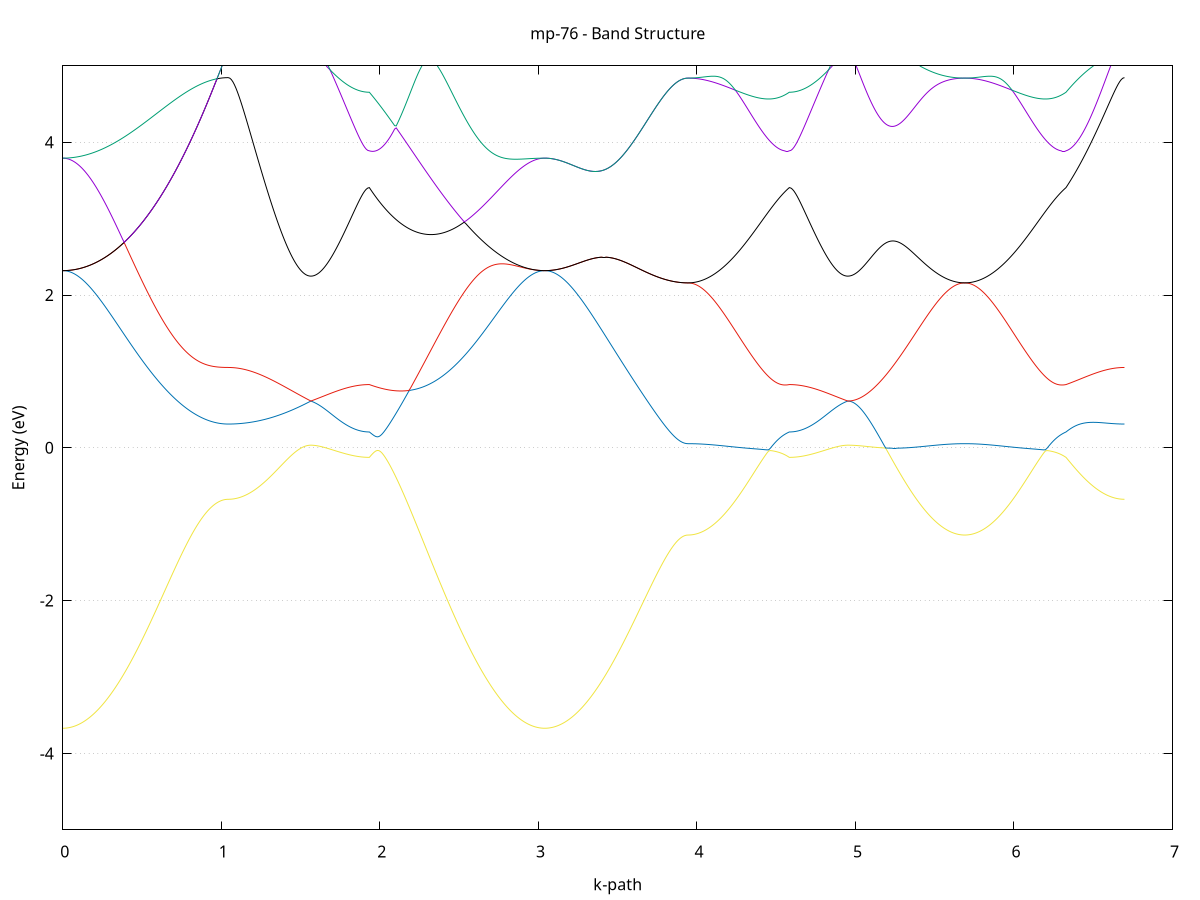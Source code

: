 set title 'mp-76 - Band Structure'
set xlabel 'k-path'
set ylabel 'Energy (eV)'
set grid y
set yrange [-5:5]
set terminal png size 800,600
set output 'mp-76_bands_gnuplot.png'
plot '-' using 1:2 with lines notitle, '-' using 1:2 with lines notitle, '-' using 1:2 with lines notitle, '-' using 1:2 with lines notitle, '-' using 1:2 with lines notitle, '-' using 1:2 with lines notitle, '-' using 1:2 with lines notitle, '-' using 1:2 with lines notitle, '-' using 1:2 with lines notitle, '-' using 1:2 with lines notitle, '-' using 1:2 with lines notitle, '-' using 1:2 with lines notitle, '-' using 1:2 with lines notitle, '-' using 1:2 with lines notitle, '-' using 1:2 with lines notitle, '-' using 1:2 with lines notitle
0.000000 -36.543137
0.009936 -36.543137
0.019872 -36.543137
0.029808 -36.543137
0.039744 -36.543137
0.049680 -36.543037
0.059616 -36.543037
0.069552 -36.542937
0.079488 -36.542837
0.089424 -36.542837
0.099360 -36.542737
0.109296 -36.542637
0.119232 -36.542537
0.129168 -36.542437
0.139104 -36.542337
0.149040 -36.542237
0.158976 -36.542037
0.168912 -36.541937
0.178848 -36.541837
0.188784 -36.541637
0.198720 -36.541437
0.208656 -36.541337
0.218592 -36.541137
0.228528 -36.540937
0.238464 -36.540737
0.248400 -36.540537
0.258336 -36.540337
0.268272 -36.540137
0.278208 -36.539937
0.288144 -36.539737
0.298080 -36.539537
0.308016 -36.539337
0.317952 -36.539037
0.327888 -36.538837
0.337824 -36.538537
0.347760 -36.538337
0.357696 -36.538037
0.367632 -36.537837
0.377568 -36.537537
0.387504 -36.537337
0.397440 -36.537037
0.407376 -36.536737
0.417312 -36.536437
0.427248 -36.536237
0.437184 -36.535937
0.447120 -36.535637
0.457056 -36.535337
0.466992 -36.535037
0.476928 -36.534737
0.486864 -36.534537
0.496800 -36.534237
0.506736 -36.533937
0.516672 -36.533637
0.526608 -36.533337
0.536544 -36.533037
0.546480 -36.532737
0.556416 -36.532437
0.566352 -36.532237
0.576288 -36.531937
0.586224 -36.531637
0.596160 -36.531337
0.606096 -36.531037
0.616032 -36.530737
0.625968 -36.530537
0.635904 -36.530237
0.645840 -36.529937
0.655776 -36.529637
0.665712 -36.529437
0.675648 -36.529137
0.685584 -36.528937
0.695520 -36.528637
0.705456 -36.528437
0.715392 -36.528137
0.725328 -36.527937
0.735264 -36.527737
0.745200 -36.527437
0.755136 -36.527237
0.765072 -36.527037
0.775008 -36.526837
0.784944 -36.526637
0.794880 -36.526437
0.804816 -36.526237
0.814752 -36.526037
0.824688 -36.525837
0.834624 -36.525637
0.844560 -36.525537
0.854496 -36.525337
0.864432 -36.525237
0.874368 -36.525037
0.884304 -36.524937
0.894240 -36.524737
0.904176 -36.524637
0.914112 -36.524537
0.924048 -36.524437
0.933984 -36.524337
0.943920 -36.524237
0.953856 -36.524137
0.963792 -36.524137
0.973728 -36.524037
0.983664 -36.523937
0.993600 -36.523937
1.003536 -36.523937
1.013472 -36.523837
1.023408 -36.523837
1.033344 -36.523837
1.043280 -36.523837
1.043280 -36.523837
1.053122 -36.523837
1.062965 -36.523837
1.072807 -36.523837
1.082649 -36.523837
1.092491 -36.523837
1.102334 -36.523837
1.112176 -36.523837
1.122018 -36.523837
1.131860 -36.523837
1.141703 -36.523837
1.151545 -36.523837
1.161387 -36.523837
1.171229 -36.523837
1.181072 -36.523837
1.190914 -36.523837
1.200756 -36.523837
1.210599 -36.523837
1.220441 -36.523837
1.230283 -36.523837
1.240125 -36.523837
1.249968 -36.523837
1.259810 -36.523837
1.269652 -36.523837
1.279494 -36.523837
1.289337 -36.523837
1.299179 -36.523837
1.309021 -36.523837
1.318863 -36.523837
1.328706 -36.523837
1.338548 -36.523837
1.348390 -36.523837
1.358233 -36.523837
1.368075 -36.523837
1.377917 -36.523837
1.387759 -36.523837
1.397602 -36.523837
1.407444 -36.523837
1.417286 -36.523837
1.427128 -36.523837
1.436971 -36.523837
1.446813 -36.523837
1.456655 -36.523837
1.466497 -36.523837
1.476340 -36.523837
1.486182 -36.523837
1.496024 -36.523837
1.505866 -36.523837
1.515709 -36.523837
1.525551 -36.523837
1.535393 -36.523837
1.545236 -36.523837
1.555078 -36.523837
1.564920 -36.523837
1.564920 -36.523837
1.574889 -36.523837
1.584858 -36.523837
1.594827 -36.523837
1.604796 -36.523837
1.614765 -36.523837
1.624734 -36.523837
1.634703 -36.523837
1.644673 -36.523837
1.654642 -36.523837
1.664611 -36.523937
1.674580 -36.523937
1.684549 -36.523937
1.694518 -36.523937
1.704487 -36.523937
1.714456 -36.523937
1.724425 -36.524037
1.734394 -36.524037
1.744363 -36.524037
1.754332 -36.524037
1.764301 -36.524037
1.774270 -36.524037
1.784239 -36.524137
1.794208 -36.524137
1.804177 -36.524137
1.814147 -36.524137
1.824116 -36.524137
1.834085 -36.524137
1.844054 -36.524137
1.854023 -36.524137
1.863992 -36.524237
1.873961 -36.524237
1.883930 -36.524237
1.893899 -36.524237
1.903868 -36.524237
1.913837 -36.524237
1.923806 -36.524237
1.933775 -36.524237
1.933775 -36.524237
1.943744 -36.524237
1.953713 -36.524337
1.963682 -36.524337
1.973651 -36.524437
1.983621 -36.524437
1.993590 -36.524537
2.003559 -36.524637
2.013528 -36.524637
2.023497 -36.524737
2.033466 -36.524837
2.043435 -36.524937
2.053404 -36.524937
2.063373 -36.525037
2.073342 -36.525137
2.083311 -36.525237
2.093280 -36.525337
2.103249 -36.525437
2.113218 -36.525537
2.123187 -36.525737
2.133156 -36.525837
2.143125 -36.525937
2.153095 -36.526037
2.163064 -36.526237
2.173033 -36.526337
2.183002 -36.526537
2.192971 -36.526637
2.202940 -36.526837
2.212909 -36.526937
2.222878 -36.527137
2.232847 -36.527337
2.242816 -36.527437
2.252785 -36.527637
2.262754 -36.527837
2.272723 -36.528037
2.282692 -36.528237
2.292661 -36.528437
2.302630 -36.528637
2.312600 -36.528837
2.322569 -36.529037
2.332538 -36.529237
2.342507 -36.529437
2.352476 -36.529737
2.362445 -36.529937
2.372414 -36.530137
2.382383 -36.530437
2.392352 -36.530637
2.402321 -36.530837
2.412290 -36.531137
2.422259 -36.531337
2.432228 -36.531637
2.442197 -36.531837
2.452166 -36.532137
2.462135 -36.532437
2.472104 -36.532637
2.482074 -36.532937
2.492043 -36.533137
2.502012 -36.533437
2.511981 -36.533737
2.521950 -36.533937
2.531919 -36.534237
2.541888 -36.534537
2.551857 -36.534737
2.561826 -36.535037
2.571795 -36.535337
2.581764 -36.535537
2.591733 -36.535837
2.601702 -36.536137
2.611671 -36.536337
2.621640 -36.536637
2.631609 -36.536937
2.641578 -36.537137
2.651548 -36.537437
2.661517 -36.537637
2.671486 -36.537937
2.681455 -36.538137
2.691424 -36.538437
2.701393 -36.538637
2.711362 -36.538837
2.721331 -36.539137
2.731300 -36.539337
2.741269 -36.539537
2.751238 -36.539737
2.761207 -36.539937
2.771176 -36.540237
2.781145 -36.540437
2.791114 -36.540637
2.801083 -36.540737
2.811052 -36.540937
2.821022 -36.541137
2.830991 -36.541337
2.840960 -36.541437
2.850929 -36.541637
2.860898 -36.541837
2.870867 -36.541937
2.880836 -36.542037
2.890805 -36.542237
2.900774 -36.542337
2.910743 -36.542437
2.920712 -36.542537
2.930681 -36.542637
2.940650 -36.542737
2.950619 -36.542837
2.960588 -36.542837
2.970557 -36.542937
2.980526 -36.543037
2.990496 -36.543037
3.000465 -36.543137
3.010434 -36.543137
3.020403 -36.543137
3.030372 -36.543137
3.040341 -36.543137
3.040341 -36.543137
3.050269 -36.543137
3.060198 -36.543137
3.070127 -36.543137
3.080055 -36.543137
3.089984 -36.543037
3.099913 -36.543037
3.109841 -36.542937
3.119770 -36.542837
3.129699 -36.542837
3.139627 -36.542737
3.149556 -36.542637
3.159485 -36.542537
3.169413 -36.542437
3.179342 -36.542337
3.189271 -36.542237
3.199199 -36.542037
3.209128 -36.541937
3.219057 -36.541837
3.228985 -36.541637
3.238914 -36.541537
3.248842 -36.541337
3.258771 -36.541137
3.268700 -36.541037
3.278628 -36.540837
3.288557 -36.540637
3.298486 -36.540437
3.308414 -36.540237
3.318343 -36.540037
3.328272 -36.539837
3.338200 -36.539637
3.348129 -36.539337
3.358058 -36.539137
3.367986 -36.538937
3.377915 -36.538737
3.387844 -36.538437
3.397772 -36.538237
3.407701 -36.538037
3.417629 -36.537737
3.427558 -36.537537
3.437487 -36.537237
3.447415 -36.537037
3.457344 -36.536737
3.467273 -36.536537
3.477201 -36.536237
3.487130 -36.536037
3.497059 -36.535737
3.506987 -36.535537
3.516916 -36.535237
3.526845 -36.535037
3.536773 -36.534737
3.546702 -36.534537
3.556631 -36.534237
3.566559 -36.534037
3.576488 -36.533737
3.586416 -36.533537
3.596345 -36.533337
3.606274 -36.533037
3.616202 -36.532837
3.626131 -36.532637
3.636060 -36.532437
3.645988 -36.532137
3.655917 -36.531937
3.665846 -36.531737
3.675774 -36.531537
3.685703 -36.531337
3.695632 -36.531137
3.705560 -36.530937
3.715489 -36.530837
3.725418 -36.530637
3.735346 -36.530437
3.745275 -36.530237
3.755204 -36.530137
3.765132 -36.529937
3.775061 -36.529837
3.784989 -36.529737
3.794918 -36.529537
3.804847 -36.529437
3.814775 -36.529337
3.824704 -36.529237
3.834633 -36.529137
3.844561 -36.529037
3.854490 -36.528937
3.864419 -36.528837
3.874347 -36.528837
3.884276 -36.528737
3.894205 -36.528737
3.904133 -36.528637
3.914062 -36.528637
3.923991 -36.528637
3.933919 -36.528637
3.943848 -36.528637
3.943848 -36.528637
3.953830 -36.528637
3.963813 -36.528637
3.973795 -36.528637
3.983778 -36.528537
3.993760 -36.528537
4.003742 -36.528537
4.013725 -36.528537
4.023707 -36.528437
4.033690 -36.528437
4.043672 -36.528437
4.053655 -36.528337
4.063637 -36.528337
4.073620 -36.528237
4.083602 -36.528237
4.093584 -36.528137
4.103567 -36.528037
4.113549 -36.528037
4.123532 -36.527937
4.133514 -36.527837
4.143497 -36.527837
4.153479 -36.527737
4.163461 -36.527637
4.173444 -36.527537
4.183426 -36.527437
4.193409 -36.527337
4.203391 -36.527237
4.213374 -36.527237
4.223356 -36.527137
4.233338 -36.527037
4.243321 -36.526937
4.253303 -36.526837
4.263286 -36.526737
4.273268 -36.526637
4.283251 -36.526537
4.293233 -36.526437
4.303216 -36.526337
4.313198 -36.526237
4.323180 -36.526137
4.333163 -36.526037
4.343145 -36.525937
4.353128 -36.525837
4.363110 -36.525737
4.373093 -36.525637
4.383075 -36.525537
4.393057 -36.525437
4.403040 -36.525337
4.413022 -36.525237
4.423005 -36.525137
4.432987 -36.525037
4.442970 -36.525037
4.452952 -36.524937
4.462935 -36.524837
4.472917 -36.524737
4.482899 -36.524737
4.492882 -36.524637
4.502864 -36.524537
4.512847 -36.524537
4.522829 -36.524437
4.532812 -36.524437
4.542794 -36.524337
4.552776 -36.524337
4.562759 -36.524237
4.572741 -36.524237
4.582724 -36.524237
4.582724 -36.524237
4.592693 -36.524237
4.602662 -36.524237
4.612631 -36.524237
4.622600 -36.524237
4.632569 -36.524237
4.642538 -36.524237
4.652507 -36.524237
4.662476 -36.524137
4.672445 -36.524137
4.682414 -36.524137
4.692383 -36.524137
4.702352 -36.524137
4.712322 -36.524137
4.722291 -36.524137
4.732260 -36.524137
4.742229 -36.524037
4.752198 -36.524037
4.762167 -36.524037
4.772136 -36.524037
4.782105 -36.524037
4.792074 -36.524037
4.802043 -36.523937
4.812012 -36.523937
4.821981 -36.523937
4.831950 -36.523937
4.841919 -36.523937
4.851888 -36.523937
4.861857 -36.523837
4.871826 -36.523837
4.881796 -36.523837
4.891765 -36.523837
4.901734 -36.523837
4.911703 -36.523837
4.921672 -36.523837
4.931641 -36.523837
4.941610 -36.523837
4.951579 -36.523837
4.951579 -36.523837
4.961548 -36.523837
4.971517 -36.523837
4.981486 -36.523837
4.991455 -36.523837
5.001424 -36.523837
5.011393 -36.523837
5.021362 -36.523937
5.031331 -36.523937
5.041301 -36.523937
5.051270 -36.524037
5.061239 -36.524037
5.071208 -36.524137
5.081177 -36.524137
5.091146 -36.524237
5.101115 -36.524237
5.111084 -36.524337
5.121053 -36.524437
5.131022 -36.524437
5.140991 -36.524537
5.150960 -36.524637
5.160929 -36.524737
5.170898 -36.524737
5.180867 -36.524837
5.190836 -36.524937
5.200805 -36.525037
5.210775 -36.525137
5.220744 -36.525237
5.230713 -36.525337
5.240682 -36.525437
5.250651 -36.525537
5.260620 -36.525637
5.270589 -36.525737
5.280558 -36.525837
5.290527 -36.525937
5.300496 -36.526037
5.310465 -36.526137
5.320434 -36.526237
5.330403 -36.526337
5.340372 -36.526437
5.350341 -36.526537
5.360310 -36.526637
5.370279 -36.526737
5.380249 -36.526837
5.390218 -36.526937
5.400187 -36.527037
5.410156 -36.527137
5.420125 -36.527237
5.430094 -36.527337
5.440063 -36.527337
5.450032 -36.527437
5.460001 -36.527537
5.469970 -36.527637
5.479939 -36.527737
5.489908 -36.527837
5.499877 -36.527837
5.509846 -36.527937
5.519815 -36.528037
5.529784 -36.528037
5.539753 -36.528137
5.549723 -36.528237
5.559692 -36.528237
5.569661 -36.528337
5.579630 -36.528337
5.589599 -36.528437
5.599568 -36.528437
5.609537 -36.528437
5.619506 -36.528537
5.629475 -36.528537
5.639444 -36.528537
5.649413 -36.528537
5.659382 -36.528637
5.669351 -36.528637
5.679320 -36.528637
5.689289 -36.528637
5.689289 -36.528637
5.699272 -36.528637
5.709254 -36.528637
5.719237 -36.528637
5.729219 -36.528537
5.739202 -36.528537
5.749184 -36.528537
5.759166 -36.528537
5.769149 -36.528437
5.779131 -36.528437
5.789114 -36.528437
5.799096 -36.528337
5.809079 -36.528337
5.819061 -36.528237
5.829043 -36.528237
5.839026 -36.528137
5.849008 -36.528037
5.858991 -36.528037
5.868973 -36.527937
5.878956 -36.527837
5.888938 -36.527837
5.898921 -36.527737
5.908903 -36.527637
5.918885 -36.527537
5.928868 -36.527437
5.938850 -36.527337
5.948833 -36.527237
5.958815 -36.527237
5.968798 -36.527137
5.978780 -36.527037
5.988762 -36.526937
5.998745 -36.526837
6.008727 -36.526737
6.018710 -36.526637
6.028692 -36.526537
6.038675 -36.526437
6.048657 -36.526337
6.058639 -36.526237
6.068622 -36.526137
6.078604 -36.526037
6.088587 -36.525937
6.098569 -36.525837
6.108552 -36.525737
6.118534 -36.525637
6.128517 -36.525537
6.138499 -36.525437
6.148481 -36.525337
6.158464 -36.525237
6.168446 -36.525137
6.178429 -36.525037
6.188411 -36.525037
6.198394 -36.524937
6.208376 -36.524837
6.218358 -36.524737
6.228341 -36.524737
6.238323 -36.524637
6.248306 -36.524537
6.258288 -36.524537
6.268271 -36.524437
6.278253 -36.524437
6.288236 -36.524337
6.298218 -36.524337
6.308200 -36.524237
6.318183 -36.524237
6.328165 -36.524237
6.328165 -36.524237
6.338134 -36.524137
6.348103 -36.524137
6.358072 -36.524137
6.368042 -36.524037
6.378011 -36.524037
6.387980 -36.524037
6.397949 -36.524037
6.407918 -36.523937
6.417887 -36.523937
6.427856 -36.523937
6.437825 -36.523937
6.447794 -36.523937
6.457763 -36.523937
6.467732 -36.523837
6.477701 -36.523837
6.487670 -36.523837
6.497639 -36.523837
6.507608 -36.523837
6.517577 -36.523837
6.527546 -36.523837
6.537516 -36.523837
6.547485 -36.523837
6.557454 -36.523837
6.567423 -36.523837
6.577392 -36.523837
6.587361 -36.523837
6.597330 -36.523837
6.607299 -36.523837
6.617268 -36.523837
6.627237 -36.523837
6.637206 -36.523837
6.647175 -36.523837
6.657144 -36.523837
6.667113 -36.523837
6.677082 -36.523837
6.687051 -36.523837
6.697020 -36.523837
e
0.000000 -18.502437
0.009936 -18.502537
0.019872 -18.502637
0.029808 -18.502837
0.039744 -18.503137
0.049680 -18.503537
0.059616 -18.504037
0.069552 -18.504637
0.079488 -18.505337
0.089424 -18.506137
0.099360 -18.506937
0.109296 -18.507837
0.119232 -18.508937
0.129168 -18.510037
0.139104 -18.511137
0.149040 -18.512437
0.158976 -18.513837
0.168912 -18.515237
0.178848 -18.516737
0.188784 -18.518337
0.198720 -18.519937
0.208656 -18.521637
0.218592 -18.523437
0.228528 -18.525337
0.238464 -18.527237
0.248400 -18.529237
0.258336 -18.531337
0.268272 -18.533437
0.278208 -18.535637
0.288144 -18.537837
0.298080 -18.540137
0.308016 -18.542437
0.317952 -18.544837
0.327888 -18.547237
0.337824 -18.549737
0.347760 -18.552237
0.357696 -18.554837
0.367632 -18.557437
0.377568 -18.560037
0.387504 -18.562637
0.397440 -18.565337
0.407376 -18.568037
0.417312 -18.570837
0.427248 -18.573537
0.437184 -18.576337
0.447120 -18.579137
0.457056 -18.581937
0.466992 -18.584737
0.476928 -18.587537
0.486864 -18.590437
0.496800 -18.593237
0.506736 -18.596037
0.516672 -18.598937
0.526608 -18.601737
0.536544 -18.604537
0.546480 -18.607337
0.556416 -18.610137
0.566352 -18.612937
0.576288 -18.615637
0.586224 -18.618437
0.596160 -18.621137
0.606096 -18.623837
0.616032 -18.626537
0.625968 -18.629137
0.635904 -18.631737
0.645840 -18.634337
0.655776 -18.636937
0.665712 -18.639437
0.675648 -18.641837
0.685584 -18.644337
0.695520 -18.646737
0.705456 -18.649037
0.715392 -18.651337
0.725328 -18.653537
0.735264 -18.655737
0.745200 -18.657937
0.755136 -18.660037
0.765072 -18.662037
0.775008 -18.664037
0.784944 -18.665937
0.794880 -18.667737
0.804816 -18.669537
0.814752 -18.671337
0.824688 -18.672937
0.834624 -18.674537
0.844560 -18.676137
0.854496 -18.677537
0.864432 -18.678937
0.874368 -18.680337
0.884304 -18.681537
0.894240 -18.682737
0.904176 -18.683837
0.914112 -18.684937
0.924048 -18.685837
0.933984 -18.686737
0.943920 -18.687637
0.953856 -18.688337
0.963792 -18.689037
0.973728 -18.689537
0.983664 -18.690137
0.993600 -18.690537
1.003536 -18.690837
1.013472 -18.691137
1.023408 -18.691337
1.033344 -18.691437
1.043280 -18.691537
1.043280 -18.691537
1.053122 -18.691437
1.062965 -18.691437
1.072807 -18.691237
1.082649 -18.691137
1.092491 -18.690837
1.102334 -18.690637
1.112176 -18.690237
1.122018 -18.689937
1.131860 -18.689537
1.141703 -18.689037
1.151545 -18.688537
1.161387 -18.687937
1.171229 -18.687337
1.181072 -18.686637
1.190914 -18.685937
1.200756 -18.685237
1.210599 -18.684437
1.220441 -18.683537
1.230283 -18.682637
1.240125 -18.681737
1.249968 -18.680737
1.259810 -18.679737
1.269652 -18.678737
1.279494 -18.677637
1.289337 -18.676537
1.299179 -18.675337
1.309021 -18.674137
1.318863 -18.672937
1.328706 -18.671637
1.338548 -18.670337
1.348390 -18.668937
1.358233 -18.667637
1.368075 -18.666237
1.377917 -18.664837
1.387759 -18.663337
1.397602 -18.661837
1.407444 -18.660337
1.417286 -18.658837
1.427128 -18.657237
1.436971 -18.655737
1.446813 -18.654137
1.456655 -18.652537
1.466497 -18.650837
1.476340 -18.649237
1.486182 -18.647537
1.496024 -18.645937
1.505866 -18.644237
1.515709 -18.642537
1.525551 -18.640837
1.535393 -18.639137
1.545236 -18.637437
1.555078 -18.635737
1.564920 -18.633937
1.564920 -18.633937
1.574889 -18.635237
1.584858 -18.636437
1.594827 -18.637537
1.604796 -18.638737
1.614765 -18.639837
1.624734 -18.640937
1.634703 -18.642037
1.644673 -18.643037
1.654642 -18.644037
1.664611 -18.645037
1.674580 -18.646037
1.684549 -18.646937
1.694518 -18.647837
1.704487 -18.648737
1.714456 -18.649537
1.724425 -18.650337
1.734394 -18.651137
1.744363 -18.651837
1.754332 -18.652537
1.764301 -18.653237
1.774270 -18.653837
1.784239 -18.654437
1.794208 -18.655037
1.804177 -18.655537
1.814147 -18.656037
1.824116 -18.656437
1.834085 -18.656837
1.844054 -18.657237
1.854023 -18.657537
1.863992 -18.657837
1.873961 -18.658137
1.883930 -18.658337
1.893899 -18.658537
1.903868 -18.658637
1.913837 -18.658737
1.923806 -18.658837
1.933775 -18.658837
1.933775 -18.658837
1.943744 -18.657237
1.953713 -18.655537
1.963682 -18.653837
1.973651 -18.652037
1.983621 -18.650337
1.993590 -18.648537
2.003559 -18.646737
2.013528 -18.644937
2.023497 -18.643037
2.033466 -18.641137
2.043435 -18.639237
2.053404 -18.637537
2.063373 -18.638837
2.073342 -18.640037
2.083311 -18.641137
2.093280 -18.642237
2.103249 -18.643337
2.113218 -18.644237
2.123187 -18.645137
2.133156 -18.646037
2.143125 -18.646737
2.153095 -18.647437
2.163064 -18.647937
2.173033 -18.648437
2.183002 -18.648837
2.192971 -18.649237
2.202940 -18.649437
2.212909 -18.649537
2.222878 -18.649637
2.232847 -18.649637
2.242816 -18.649437
2.252785 -18.649237
2.262754 -18.648937
2.272723 -18.648537
2.282692 -18.647937
2.292661 -18.647337
2.302630 -18.646637
2.312600 -18.645837
2.322569 -18.644937
2.332538 -18.643937
2.342507 -18.642937
2.352476 -18.641737
2.362445 -18.640437
2.372414 -18.639137
2.382383 -18.637637
2.392352 -18.636137
2.402321 -18.634437
2.412290 -18.632737
2.422259 -18.631037
2.432228 -18.629137
2.442197 -18.627137
2.452166 -18.625137
2.462135 -18.623037
2.472104 -18.620837
2.482074 -18.618637
2.492043 -18.616337
2.502012 -18.613937
2.511981 -18.611537
2.521950 -18.609037
2.531919 -18.606537
2.541888 -18.603937
2.551857 -18.601337
2.561826 -18.598737
2.571795 -18.596037
2.581764 -18.593237
2.591733 -18.590537
2.601702 -18.587737
2.611671 -18.584937
2.621640 -18.582037
2.631609 -18.579237
2.641578 -18.576437
2.651548 -18.573537
2.661517 -18.570737
2.671486 -18.567837
2.681455 -18.565037
2.691424 -18.562137
2.701393 -18.559337
2.711362 -18.556637
2.721331 -18.553837
2.731300 -18.551137
2.741269 -18.548437
2.751238 -18.545737
2.761207 -18.543137
2.771176 -18.540637
2.781145 -18.538137
2.791114 -18.535637
2.801083 -18.533237
2.811052 -18.530937
2.821022 -18.528637
2.830991 -18.526537
2.840960 -18.524437
2.850929 -18.522337
2.860898 -18.520437
2.870867 -18.518537
2.880836 -18.516737
2.890805 -18.515137
2.900774 -18.513537
2.910743 -18.512037
2.920712 -18.510637
2.930681 -18.509337
2.940650 -18.508137
2.950619 -18.507137
2.960588 -18.506137
2.970557 -18.505237
2.980526 -18.504537
2.990496 -18.503937
3.000465 -18.503337
3.010434 -18.502937
3.020403 -18.502637
3.030372 -18.502537
3.040341 -18.502437
3.040341 -18.502437
3.050269 -18.502537
3.060198 -18.502737
3.070127 -18.503037
3.080055 -18.503437
3.089984 -18.503937
3.099913 -18.504637
3.109841 -18.505437
3.119770 -18.506337
3.129699 -18.507437
3.139627 -18.508537
3.149556 -18.509837
3.159485 -18.511237
3.169413 -18.512637
3.179342 -18.514237
3.189271 -18.516037
3.199199 -18.517837
3.209128 -18.519737
3.219057 -18.521737
3.228985 -18.523837
3.238914 -18.526037
3.248842 -18.528437
3.258771 -18.530837
3.268700 -18.533237
3.278628 -18.535837
3.288557 -18.538537
3.298486 -18.541237
3.308414 -18.544037
3.318343 -18.546837
3.328272 -18.549837
3.338200 -18.552837
3.348129 -18.555837
3.358058 -18.559037
3.367986 -18.562137
3.377915 -18.565337
3.387844 -18.568637
3.397772 -18.571937
3.407701 -18.575237
3.417629 -18.578637
3.427558 -18.582037
3.437487 -18.585437
3.447415 -18.588837
3.457344 -18.592337
3.467273 -18.595737
3.477201 -18.599237
3.487130 -18.602737
3.497059 -18.606137
3.506987 -18.609637
3.516916 -18.613037
3.526845 -18.616537
3.536773 -18.619937
3.546702 -18.623337
3.556631 -18.626737
3.566559 -18.630037
3.576488 -18.633337
3.586416 -18.636637
3.596345 -18.639837
3.606274 -18.643037
3.616202 -18.646137
3.626131 -18.649237
3.636060 -18.652237
3.645988 -18.655237
3.655917 -18.658137
3.665846 -18.661037
3.675774 -18.663737
3.685703 -18.666437
3.695632 -18.669137
3.705560 -18.671637
3.715489 -18.674137
3.725418 -18.676437
3.735346 -18.678737
3.745275 -18.680937
3.755204 -18.683137
3.765132 -18.685137
3.775061 -18.687037
3.784989 -18.688837
3.794918 -18.690537
3.804847 -18.692237
3.814775 -18.693737
3.824704 -18.695137
3.834633 -18.696437
3.844561 -18.697637
3.854490 -18.698737
3.864419 -18.699737
3.874347 -18.700537
3.884276 -18.701337
3.894205 -18.701937
3.904133 -18.702437
3.914062 -18.702837
3.923991 -18.703137
3.933919 -18.703337
3.943848 -18.703337
3.943848 -18.703337
3.953830 -18.703337
3.963813 -18.703337
3.973795 -18.703137
3.983778 -18.703037
3.993760 -18.702837
4.003742 -18.702537
4.013725 -18.702337
4.023707 -18.701937
4.033690 -18.701637
4.043672 -18.701137
4.053655 -18.700737
4.063637 -18.700237
4.073620 -18.699637
4.083602 -18.699037
4.093584 -18.698437
4.103567 -18.697737
4.113549 -18.697037
4.123532 -18.696337
4.133514 -18.695537
4.143497 -18.694737
4.153479 -18.693837
4.163461 -18.692937
4.173444 -18.692037
4.183426 -18.691037
4.193409 -18.690037
4.203391 -18.689037
4.213374 -18.687937
4.223356 -18.686837
4.233338 -18.685737
4.243321 -18.684637
4.253303 -18.683437
4.263286 -18.682237
4.273268 -18.680937
4.283251 -18.679737
4.293233 -18.678437
4.303216 -18.677137
4.313198 -18.675837
4.323180 -18.674537
4.333163 -18.673237
4.343145 -18.671937
4.353128 -18.670537
4.363110 -18.669237
4.373093 -18.667937
4.383075 -18.666637
4.393057 -18.665237
4.403040 -18.664037
4.413022 -18.662737
4.423005 -18.661537
4.432987 -18.660337
4.442970 -18.659237
4.452952 -18.658237
4.462935 -18.657337
4.472917 -18.656537
4.482899 -18.655837
4.492882 -18.655437
4.502864 -18.655037
4.512847 -18.654937
4.522829 -18.655037
4.532812 -18.655337
4.542794 -18.655737
4.552776 -18.656337
4.562759 -18.657137
4.572741 -18.657937
4.582724 -18.658837
4.582724 -18.658837
4.592693 -18.658837
4.602662 -18.658737
4.612631 -18.658637
4.622600 -18.658537
4.632569 -18.658337
4.642538 -18.658137
4.652507 -18.657837
4.662476 -18.657537
4.672445 -18.657237
4.682414 -18.656837
4.692383 -18.656437
4.702352 -18.656037
4.712322 -18.655537
4.722291 -18.655037
4.732260 -18.654437
4.742229 -18.653837
4.752198 -18.653237
4.762167 -18.652537
4.772136 -18.651837
4.782105 -18.651137
4.792074 -18.650337
4.802043 -18.649537
4.812012 -18.648737
4.821981 -18.647837
4.831950 -18.646937
4.841919 -18.646037
4.851888 -18.645037
4.861857 -18.644037
4.871826 -18.643037
4.881796 -18.642037
4.891765 -18.640937
4.901734 -18.639837
4.911703 -18.638737
4.921672 -18.637537
4.931641 -18.636437
4.941610 -18.635237
4.951579 -18.633937
4.951579 -18.633937
4.961548 -18.634037
4.971517 -18.634237
4.981486 -18.634537
4.991455 -18.634937
5.001424 -18.635437
5.011393 -18.636037
5.021362 -18.636737
5.031331 -18.637537
5.041301 -18.638437
5.051270 -18.639337
5.061239 -18.640337
5.071208 -18.641437
5.081177 -18.642637
5.091146 -18.643837
5.101115 -18.645037
5.111084 -18.646337
5.121053 -18.647637
5.131022 -18.648937
5.140991 -18.650337
5.150960 -18.651737
5.160929 -18.653137
5.170898 -18.654537
5.180867 -18.655937
5.190836 -18.657437
5.200805 -18.658837
5.210775 -18.660237
5.220744 -18.661737
5.230713 -18.663137
5.240682 -18.664637
5.250651 -18.666037
5.260620 -18.667437
5.270589 -18.668937
5.280558 -18.670337
5.290527 -18.671737
5.300496 -18.673037
5.310465 -18.674437
5.320434 -18.675837
5.330403 -18.677137
5.340372 -18.678437
5.350341 -18.679737
5.360310 -18.680937
5.370279 -18.682237
5.380249 -18.683437
5.390218 -18.684637
5.400187 -18.685737
5.410156 -18.686837
5.420125 -18.687937
5.430094 -18.689037
5.440063 -18.690037
5.450032 -18.691037
5.460001 -18.692037
5.469970 -18.692937
5.479939 -18.693837
5.489908 -18.694737
5.499877 -18.695537
5.509846 -18.696337
5.519815 -18.697037
5.529784 -18.697837
5.539753 -18.698437
5.549723 -18.699037
5.559692 -18.699637
5.569661 -18.700237
5.579630 -18.700737
5.589599 -18.701137
5.599568 -18.701637
5.609537 -18.701937
5.619506 -18.702337
5.629475 -18.702537
5.639444 -18.702837
5.649413 -18.703037
5.659382 -18.703137
5.669351 -18.703337
5.679320 -18.703337
5.689289 -18.703337
5.689289 -18.703337
5.699272 -18.703337
5.709254 -18.703337
5.719237 -18.703137
5.729219 -18.703037
5.739202 -18.702837
5.749184 -18.702537
5.759166 -18.702337
5.769149 -18.701937
5.779131 -18.701637
5.789114 -18.701137
5.799096 -18.700737
5.809079 -18.700237
5.819061 -18.699637
5.829043 -18.699037
5.839026 -18.698437
5.849008 -18.697737
5.858991 -18.697037
5.868973 -18.696337
5.878956 -18.695537
5.888938 -18.694737
5.898921 -18.693837
5.908903 -18.692937
5.918885 -18.692037
5.928868 -18.691037
5.938850 -18.690037
5.948833 -18.689037
5.958815 -18.687937
5.968798 -18.686837
5.978780 -18.685737
5.988762 -18.684637
5.998745 -18.683437
6.008727 -18.682237
6.018710 -18.680937
6.028692 -18.679737
6.038675 -18.678437
6.048657 -18.677137
6.058639 -18.675837
6.068622 -18.674537
6.078604 -18.673237
6.088587 -18.671937
6.098569 -18.670537
6.108552 -18.669237
6.118534 -18.667937
6.128517 -18.666637
6.138499 -18.665237
6.148481 -18.664037
6.158464 -18.662737
6.168446 -18.661537
6.178429 -18.660337
6.188411 -18.659237
6.198394 -18.658237
6.208376 -18.657337
6.218358 -18.656537
6.228341 -18.655837
6.238323 -18.655437
6.248306 -18.655037
6.258288 -18.654937
6.268271 -18.655037
6.278253 -18.655337
6.288236 -18.655737
6.298218 -18.656337
6.308200 -18.657137
6.318183 -18.657937
6.328165 -18.658837
6.328165 -18.658837
6.338134 -18.660437
6.348103 -18.662037
6.358072 -18.663637
6.368042 -18.665137
6.378011 -18.666637
6.387980 -18.668037
6.397949 -18.669437
6.407918 -18.670837
6.417887 -18.672137
6.427856 -18.673537
6.437825 -18.674737
6.447794 -18.675937
6.457763 -18.677137
6.467732 -18.678337
6.477701 -18.679337
6.487670 -18.680437
6.497639 -18.681437
6.507608 -18.682437
6.517577 -18.683337
6.527546 -18.684237
6.537516 -18.685037
6.547485 -18.685837
6.557454 -18.686537
6.567423 -18.687237
6.577392 -18.687837
6.587361 -18.688437
6.597330 -18.688937
6.607299 -18.689437
6.617268 -18.689837
6.627237 -18.690237
6.637206 -18.690537
6.647175 -18.690837
6.657144 -18.691137
6.667113 -18.691237
6.677082 -18.691437
6.687051 -18.691437
6.697020 -18.691537
e
0.000000 -18.502437
0.009936 -18.502437
0.019872 -18.502537
0.029808 -18.502637
0.039744 -18.502737
0.049680 -18.502837
0.059616 -18.503037
0.069552 -18.503237
0.079488 -18.503537
0.089424 -18.503737
0.099360 -18.504037
0.109296 -18.504437
0.119232 -18.504837
0.129168 -18.505237
0.139104 -18.505637
0.149040 -18.506137
0.158976 -18.506537
0.168912 -18.507137
0.178848 -18.507637
0.188784 -18.508237
0.198720 -18.508837
0.208656 -18.509437
0.218592 -18.510137
0.228528 -18.510837
0.238464 -18.511537
0.248400 -18.512237
0.258336 -18.513037
0.268272 -18.513837
0.278208 -18.514637
0.288144 -18.515437
0.298080 -18.516337
0.308016 -18.517137
0.317952 -18.518037
0.327888 -18.518937
0.337824 -18.519937
0.347760 -18.520837
0.357696 -18.521837
0.367632 -18.522737
0.377568 -18.523737
0.387504 -18.524737
0.397440 -18.525737
0.407376 -18.526837
0.417312 -18.527837
0.427248 -18.528937
0.437184 -18.529937
0.447120 -18.531037
0.457056 -18.532137
0.466992 -18.533137
0.476928 -18.534237
0.486864 -18.535337
0.496800 -18.536437
0.506736 -18.537537
0.516672 -18.538637
0.526608 -18.539737
0.536544 -18.540837
0.546480 -18.541937
0.556416 -18.543037
0.566352 -18.544137
0.576288 -18.545137
0.586224 -18.546237
0.596160 -18.547337
0.606096 -18.548337
0.616032 -18.549437
0.625968 -18.550437
0.635904 -18.551537
0.645840 -18.552537
0.655776 -18.553537
0.665712 -18.554537
0.675648 -18.555537
0.685584 -18.556537
0.695520 -18.557437
0.705456 -18.558437
0.715392 -18.559337
0.725328 -18.560237
0.735264 -18.561137
0.745200 -18.561937
0.755136 -18.562837
0.765072 -18.563637
0.775008 -18.564437
0.784944 -18.565237
0.794880 -18.565937
0.804816 -18.566637
0.814752 -18.567337
0.824688 -18.568037
0.834624 -18.568737
0.844560 -18.569337
0.854496 -18.569937
0.864432 -18.570537
0.874368 -18.571037
0.884304 -18.571537
0.894240 -18.572037
0.904176 -18.572537
0.914112 -18.572937
0.924048 -18.573337
0.933984 -18.573737
0.943920 -18.574037
0.953856 -18.574337
0.963792 -18.574637
0.973728 -18.574837
0.983664 -18.575037
0.993600 -18.575237
1.003536 -18.575437
1.013472 -18.575537
1.023408 -18.575637
1.033344 -18.575637
1.043280 -18.575637
1.043280 -18.575637
1.053122 -18.575737
1.062965 -18.575737
1.072807 -18.575937
1.082649 -18.576037
1.092491 -18.576337
1.102334 -18.576637
1.112176 -18.576937
1.122018 -18.577337
1.131860 -18.577737
1.141703 -18.578237
1.151545 -18.578737
1.161387 -18.579337
1.171229 -18.579937
1.181072 -18.580637
1.190914 -18.581337
1.200756 -18.582137
1.210599 -18.582937
1.220441 -18.583837
1.230283 -18.584737
1.240125 -18.585637
1.249968 -18.586637
1.259810 -18.587737
1.269652 -18.588737
1.279494 -18.589837
1.289337 -18.591037
1.299179 -18.592237
1.309021 -18.593437
1.318863 -18.594737
1.328706 -18.596037
1.338548 -18.597337
1.348390 -18.598737
1.358233 -18.600037
1.368075 -18.601537
1.377917 -18.602937
1.387759 -18.604437
1.397602 -18.605937
1.407444 -18.607437
1.417286 -18.609037
1.427128 -18.610537
1.436971 -18.612137
1.446813 -18.613737
1.456655 -18.615437
1.466497 -18.617037
1.476340 -18.618737
1.486182 -18.620337
1.496024 -18.622037
1.505866 -18.623737
1.515709 -18.625437
1.525551 -18.627137
1.535393 -18.628837
1.545236 -18.630537
1.555078 -18.632237
1.564920 -18.633937
1.564920 -18.633937
1.574889 -18.632737
1.584858 -18.631637
1.594827 -18.630437
1.604796 -18.629437
1.614765 -18.628337
1.624734 -18.627437
1.634703 -18.626437
1.644673 -18.625637
1.654642 -18.624837
1.664611 -18.624137
1.674580 -18.623437
1.684549 -18.622837
1.694518 -18.622237
1.704487 -18.621737
1.714456 -18.621337
1.724425 -18.620937
1.734394 -18.620637
1.744363 -18.620337
1.754332 -18.620037
1.764301 -18.619837
1.774270 -18.619637
1.784239 -18.619437
1.794208 -18.619337
1.804177 -18.619237
1.814147 -18.619137
1.824116 -18.619037
1.834085 -18.618937
1.844054 -18.618937
1.854023 -18.618837
1.863992 -18.618837
1.873961 -18.618837
1.883930 -18.618837
1.893899 -18.618737
1.903868 -18.618737
1.913837 -18.618737
1.923806 -18.618737
1.933775 -18.618737
1.933775 -18.618737
1.943744 -18.620437
1.953713 -18.622137
1.963682 -18.623837
1.973651 -18.625537
1.983621 -18.627137
1.993590 -18.628737
2.003559 -18.630337
2.013528 -18.631837
2.023497 -18.633337
2.033466 -18.634737
2.043435 -18.636137
2.053404 -18.637337
2.063373 -18.635437
2.073342 -18.633537
2.083311 -18.631537
2.093280 -18.629537
2.103249 -18.627537
2.113218 -18.625537
2.123187 -18.623537
2.133156 -18.621537
2.143125 -18.619537
2.153095 -18.617437
2.163064 -18.615437
2.173033 -18.613437
2.183002 -18.611337
2.192971 -18.609337
2.202940 -18.607237
2.212909 -18.605137
2.222878 -18.603137
2.232847 -18.601037
2.242816 -18.599037
2.252785 -18.596937
2.262754 -18.594937
2.272723 -18.592937
2.282692 -18.590837
2.292661 -18.588837
2.302630 -18.586837
2.312600 -18.584837
2.322569 -18.582837
2.332538 -18.580837
2.342507 -18.578837
2.352476 -18.576937
2.362445 -18.574937
2.372414 -18.573037
2.382383 -18.571137
2.392352 -18.569137
2.402321 -18.567337
2.412290 -18.565437
2.422259 -18.563537
2.432228 -18.561737
2.442197 -18.559937
2.452166 -18.558137
2.462135 -18.556337
2.472104 -18.554637
2.482074 -18.552937
2.492043 -18.551237
2.502012 -18.549537
2.511981 -18.547837
2.521950 -18.546237
2.531919 -18.544637
2.541888 -18.543037
2.551857 -18.541437
2.561826 -18.539937
2.571795 -18.538437
2.581764 -18.536937
2.591733 -18.535537
2.601702 -18.534137
2.611671 -18.532737
2.621640 -18.531337
2.631609 -18.530037
2.641578 -18.528737
2.651548 -18.527437
2.661517 -18.526137
2.671486 -18.524937
2.681455 -18.523737
2.691424 -18.522637
2.701393 -18.521537
2.711362 -18.520437
2.721331 -18.519337
2.731300 -18.518337
2.741269 -18.517337
2.751238 -18.516337
2.761207 -18.515437
2.771176 -18.514537
2.781145 -18.513637
2.791114 -18.512737
2.801083 -18.511937
2.811052 -18.511237
2.821022 -18.510437
2.830991 -18.509737
2.840960 -18.509037
2.850929 -18.508437
2.860898 -18.507837
2.870867 -18.507237
2.880836 -18.506737
2.890805 -18.506137
2.900774 -18.505737
2.910743 -18.505237
2.920712 -18.504837
2.930681 -18.504437
2.940650 -18.504137
2.950619 -18.503837
2.960588 -18.503537
2.970557 -18.503237
2.980526 -18.503037
2.990496 -18.502837
3.000465 -18.502737
3.010434 -18.502637
3.020403 -18.502537
3.030372 -18.502437
3.040341 -18.502437
3.040341 -18.502437
3.050269 -18.502437
3.060198 -18.502437
3.070127 -18.502537
3.080055 -18.502537
3.089984 -18.502637
3.099913 -18.502737
3.109841 -18.502837
3.119770 -18.502937
3.129699 -18.503137
3.139627 -18.503237
3.149556 -18.503437
3.159485 -18.503637
3.169413 -18.503837
3.179342 -18.504037
3.189271 -18.504237
3.199199 -18.504537
3.209128 -18.504737
3.219057 -18.505037
3.228985 -18.505337
3.238914 -18.505637
3.248842 -18.505937
3.258771 -18.506237
3.268700 -18.506537
3.278628 -18.506937
3.288557 -18.507237
3.298486 -18.507637
3.308414 -18.508037
3.318343 -18.508437
3.328272 -18.508837
3.338200 -18.509237
3.348129 -18.509637
3.358058 -18.510037
3.367986 -18.510537
3.377915 -18.510937
3.387844 -18.511337
3.397772 -18.511837
3.407701 -18.512237
3.417629 -18.512737
3.427558 -18.513237
3.437487 -18.513637
3.447415 -18.514137
3.457344 -18.514637
3.467273 -18.515037
3.477201 -18.515537
3.487130 -18.516037
3.497059 -18.516537
3.506987 -18.516937
3.516916 -18.517437
3.526845 -18.517937
3.536773 -18.518437
3.546702 -18.518837
3.556631 -18.519337
3.566559 -18.519737
3.576488 -18.520237
3.586416 -18.520737
3.596345 -18.521137
3.606274 -18.521537
3.616202 -18.522037
3.626131 -18.522437
3.636060 -18.522837
3.645988 -18.523237
3.655917 -18.523637
3.665846 -18.524037
3.675774 -18.524437
3.685703 -18.524837
3.695632 -18.525237
3.705560 -18.525537
3.715489 -18.525937
3.725418 -18.526237
3.735346 -18.526537
3.745275 -18.526837
3.755204 -18.527137
3.765132 -18.527437
3.775061 -18.527737
3.784989 -18.527937
3.794918 -18.528237
3.804847 -18.528437
3.814775 -18.528637
3.824704 -18.528837
3.834633 -18.529037
3.844561 -18.529237
3.854490 -18.529337
3.864419 -18.529437
3.874347 -18.529637
3.884276 -18.529737
3.894205 -18.529837
3.904133 -18.529837
3.914062 -18.529937
3.923991 -18.529937
3.933919 -18.530037
3.943848 -18.530037
3.943848 -18.530037
3.953830 -18.530037
3.963813 -18.530237
3.973795 -18.530437
3.983778 -18.530737
3.993760 -18.531237
4.003742 -18.531737
4.013725 -18.532337
4.023707 -18.533037
4.033690 -18.533837
4.043672 -18.534737
4.053655 -18.535637
4.063637 -18.536737
4.073620 -18.537937
4.083602 -18.539137
4.093584 -18.540437
4.103567 -18.541837
4.113549 -18.543237
4.123532 -18.544837
4.133514 -18.546437
4.143497 -18.548137
4.153479 -18.549837
4.163461 -18.551737
4.173444 -18.553537
4.183426 -18.555537
4.193409 -18.557537
4.203391 -18.559537
4.213374 -18.561637
4.223356 -18.563737
4.233338 -18.565937
4.243321 -18.568137
4.253303 -18.570437
4.263286 -18.572737
4.273268 -18.575037
4.283251 -18.577337
4.293233 -18.579737
4.303216 -18.582037
4.313198 -18.584437
4.323180 -18.586837
4.333163 -18.589137
4.343145 -18.591537
4.353128 -18.593937
4.363110 -18.596237
4.373093 -18.598537
4.383075 -18.600837
4.393057 -18.603037
4.403040 -18.605237
4.413022 -18.607337
4.423005 -18.609337
4.432987 -18.611337
4.442970 -18.613137
4.452952 -18.614937
4.462935 -18.616437
4.472917 -18.617837
4.482899 -18.619137
4.492882 -18.620137
4.502864 -18.620937
4.512847 -18.621437
4.522829 -18.621737
4.532812 -18.621737
4.542794 -18.621537
4.552776 -18.621137
4.562759 -18.620437
4.572741 -18.619637
4.582724 -18.618737
4.582724 -18.618737
4.592693 -18.618737
4.602662 -18.618737
4.612631 -18.618737
4.622600 -18.618737
4.632569 -18.618837
4.642538 -18.618837
4.652507 -18.618837
4.662476 -18.618837
4.672445 -18.618937
4.682414 -18.618937
4.692383 -18.619037
4.702352 -18.619137
4.712322 -18.619237
4.722291 -18.619337
4.732260 -18.619437
4.742229 -18.619637
4.752198 -18.619837
4.762167 -18.620037
4.772136 -18.620337
4.782105 -18.620637
4.792074 -18.620937
4.802043 -18.621337
4.812012 -18.621737
4.821981 -18.622237
4.831950 -18.622837
4.841919 -18.623437
4.851888 -18.624137
4.861857 -18.624837
4.871826 -18.625637
4.881796 -18.626437
4.891765 -18.627437
4.901734 -18.628337
4.911703 -18.629437
4.921672 -18.630437
4.931641 -18.631637
4.941610 -18.632737
4.951579 -18.633937
4.951579 -18.633937
4.961548 -18.633937
4.971517 -18.633837
4.981486 -18.633537
4.991455 -18.633237
5.001424 -18.632837
5.011393 -18.632337
5.021362 -18.631737
5.031331 -18.631037
5.041301 -18.630237
5.051270 -18.629437
5.061239 -18.628537
5.071208 -18.627437
5.081177 -18.626337
5.091146 -18.625237
5.101115 -18.623937
5.111084 -18.622637
5.121053 -18.621237
5.131022 -18.619737
5.140991 -18.618137
5.150960 -18.616537
5.160929 -18.614937
5.170898 -18.613137
5.180867 -18.611337
5.190836 -18.609537
5.200805 -18.607637
5.210775 -18.605737
5.220744 -18.603737
5.230713 -18.601737
5.240682 -18.599637
5.250651 -18.597537
5.260620 -18.595437
5.270589 -18.593337
5.280558 -18.591137
5.290527 -18.589037
5.300496 -18.586837
5.310465 -18.584637
5.320434 -18.582437
5.330403 -18.580137
5.340372 -18.577937
5.350341 -18.575737
5.360310 -18.573637
5.370279 -18.571437
5.380249 -18.569237
5.390218 -18.567137
5.400187 -18.565037
5.410156 -18.562937
5.420125 -18.560937
5.430094 -18.558937
5.440063 -18.556937
5.450032 -18.555037
5.460001 -18.553137
5.469970 -18.551337
5.479939 -18.549537
5.489908 -18.547837
5.499877 -18.546237
5.509846 -18.544637
5.519815 -18.543137
5.529784 -18.541737
5.539753 -18.540337
5.549723 -18.539037
5.559692 -18.537837
5.569661 -18.536737
5.579630 -18.535637
5.589599 -18.534637
5.599568 -18.533837
5.609537 -18.533037
5.619506 -18.532337
5.629475 -18.531737
5.639444 -18.531137
5.649413 -18.530737
5.659382 -18.530437
5.669351 -18.530237
5.679320 -18.530037
5.689289 -18.530037
5.689289 -18.530037
5.699272 -18.530037
5.709254 -18.530237
5.719237 -18.530437
5.729219 -18.530737
5.739202 -18.531237
5.749184 -18.531737
5.759166 -18.532337
5.769149 -18.533037
5.779131 -18.533837
5.789114 -18.534737
5.799096 -18.535637
5.809079 -18.536737
5.819061 -18.537937
5.829043 -18.539137
5.839026 -18.540437
5.849008 -18.541837
5.858991 -18.543237
5.868973 -18.544837
5.878956 -18.546437
5.888938 -18.548137
5.898921 -18.549837
5.908903 -18.551737
5.918885 -18.553537
5.928868 -18.555537
5.938850 -18.557537
5.948833 -18.559537
5.958815 -18.561637
5.968798 -18.563737
5.978780 -18.565937
5.988762 -18.568137
5.998745 -18.570437
6.008727 -18.572737
6.018710 -18.575037
6.028692 -18.577337
6.038675 -18.579737
6.048657 -18.582037
6.058639 -18.584437
6.068622 -18.586837
6.078604 -18.589137
6.088587 -18.591537
6.098569 -18.593937
6.108552 -18.596237
6.118534 -18.598537
6.128517 -18.600837
6.138499 -18.603037
6.148481 -18.605237
6.158464 -18.607337
6.168446 -18.609337
6.178429 -18.611337
6.188411 -18.613137
6.198394 -18.614937
6.208376 -18.616437
6.218358 -18.617837
6.228341 -18.619137
6.238323 -18.620137
6.248306 -18.620937
6.258288 -18.621437
6.268271 -18.621737
6.278253 -18.621737
6.288236 -18.621537
6.298218 -18.621137
6.308200 -18.620437
6.318183 -18.619637
6.328165 -18.618737
6.328165 -18.618737
6.338134 -18.617037
6.348103 -18.615237
6.358072 -18.613537
6.368042 -18.611837
6.378011 -18.610037
6.387980 -18.608337
6.397949 -18.606637
6.407918 -18.604837
6.417887 -18.603237
6.427856 -18.601537
6.437825 -18.599837
6.447794 -18.598237
6.457763 -18.596637
6.467732 -18.595137
6.477701 -18.593637
6.487670 -18.592137
6.497639 -18.590737
6.507608 -18.589337
6.517577 -18.588037
6.527546 -18.586737
6.537516 -18.585537
6.547485 -18.584437
6.557454 -18.583337
6.567423 -18.582337
6.577392 -18.581337
6.587361 -18.580437
6.597330 -18.579637
6.607299 -18.578937
6.617268 -18.578237
6.627237 -18.577637
6.637206 -18.577137
6.647175 -18.576637
6.657144 -18.576337
6.667113 -18.576037
6.677082 -18.575837
6.687051 -18.575737
6.697020 -18.575637
e
0.000000 -18.502437
0.009936 -18.502437
0.019872 -18.502537
0.029808 -18.502637
0.039744 -18.502737
0.049680 -18.502837
0.059616 -18.503037
0.069552 -18.503237
0.079488 -18.503537
0.089424 -18.503737
0.099360 -18.504037
0.109296 -18.504437
0.119232 -18.504837
0.129168 -18.505237
0.139104 -18.505637
0.149040 -18.506137
0.158976 -18.506537
0.168912 -18.507137
0.178848 -18.507637
0.188784 -18.508237
0.198720 -18.508837
0.208656 -18.509437
0.218592 -18.510137
0.228528 -18.510837
0.238464 -18.511537
0.248400 -18.512237
0.258336 -18.513037
0.268272 -18.513837
0.278208 -18.514637
0.288144 -18.515437
0.298080 -18.516337
0.308016 -18.517137
0.317952 -18.518037
0.327888 -18.518937
0.337824 -18.519937
0.347760 -18.520837
0.357696 -18.521837
0.367632 -18.522737
0.377568 -18.523737
0.387504 -18.524737
0.397440 -18.525737
0.407376 -18.526837
0.417312 -18.527837
0.427248 -18.528937
0.437184 -18.529937
0.447120 -18.531037
0.457056 -18.532137
0.466992 -18.533137
0.476928 -18.534237
0.486864 -18.535337
0.496800 -18.536437
0.506736 -18.537537
0.516672 -18.538637
0.526608 -18.539737
0.536544 -18.540837
0.546480 -18.541937
0.556416 -18.543037
0.566352 -18.544137
0.576288 -18.545137
0.586224 -18.546237
0.596160 -18.547337
0.606096 -18.548337
0.616032 -18.549437
0.625968 -18.550437
0.635904 -18.551537
0.645840 -18.552537
0.655776 -18.553537
0.665712 -18.554537
0.675648 -18.555537
0.685584 -18.556537
0.695520 -18.557437
0.705456 -18.558437
0.715392 -18.559337
0.725328 -18.560237
0.735264 -18.561137
0.745200 -18.561937
0.755136 -18.562837
0.765072 -18.563637
0.775008 -18.564437
0.784944 -18.565237
0.794880 -18.565937
0.804816 -18.566637
0.814752 -18.567337
0.824688 -18.568037
0.834624 -18.568737
0.844560 -18.569337
0.854496 -18.569937
0.864432 -18.570537
0.874368 -18.571037
0.884304 -18.571537
0.894240 -18.572037
0.904176 -18.572537
0.914112 -18.572937
0.924048 -18.573337
0.933984 -18.573737
0.943920 -18.574037
0.953856 -18.574337
0.963792 -18.574637
0.973728 -18.574837
0.983664 -18.575037
0.993600 -18.575237
1.003536 -18.575437
1.013472 -18.575537
1.023408 -18.575637
1.033344 -18.575637
1.043280 -18.575637
1.043280 -18.575637
1.053122 -18.575637
1.062965 -18.575637
1.072807 -18.575637
1.082649 -18.575737
1.092491 -18.575737
1.102334 -18.575737
1.112176 -18.575737
1.122018 -18.575737
1.131860 -18.575837
1.141703 -18.575837
1.151545 -18.575837
1.161387 -18.575937
1.171229 -18.575937
1.181072 -18.576037
1.190914 -18.576037
1.200756 -18.576037
1.210599 -18.576137
1.220441 -18.576137
1.230283 -18.576237
1.240125 -18.576237
1.249968 -18.576337
1.259810 -18.576437
1.269652 -18.576437
1.279494 -18.576537
1.289337 -18.576537
1.299179 -18.576637
1.309021 -18.576737
1.318863 -18.576737
1.328706 -18.576837
1.338548 -18.576837
1.348390 -18.576937
1.358233 -18.576937
1.368075 -18.577037
1.377917 -18.577137
1.387759 -18.577137
1.397602 -18.577237
1.407444 -18.577237
1.417286 -18.577337
1.427128 -18.577337
1.436971 -18.577337
1.446813 -18.577437
1.456655 -18.577437
1.466497 -18.577437
1.476340 -18.577537
1.486182 -18.577537
1.496024 -18.577537
1.505866 -18.577637
1.515709 -18.577637
1.525551 -18.577637
1.535393 -18.577637
1.545236 -18.577637
1.555078 -18.577637
1.564920 -18.577637
1.564920 -18.577637
1.574889 -18.577637
1.584858 -18.577537
1.594827 -18.577437
1.604796 -18.577237
1.614765 -18.576937
1.624734 -18.576637
1.634703 -18.576337
1.644673 -18.575937
1.654642 -18.575437
1.664611 -18.574937
1.674580 -18.574337
1.684549 -18.573737
1.694518 -18.573137
1.704487 -18.572437
1.714456 -18.571737
1.724425 -18.571037
1.734394 -18.570237
1.744363 -18.569537
1.754332 -18.568737
1.764301 -18.568037
1.774270 -18.567237
1.784239 -18.566537
1.794208 -18.565837
1.804177 -18.565237
1.814147 -18.564537
1.824116 -18.563937
1.834085 -18.563337
1.844054 -18.562837
1.854023 -18.562337
1.863992 -18.561937
1.873961 -18.561537
1.883930 -18.561237
1.893899 -18.561037
1.903868 -18.560737
1.913837 -18.560637
1.923806 -18.560537
1.933775 -18.560537
1.933775 -18.560537
1.943744 -18.559737
1.953713 -18.559037
1.963682 -18.558237
1.973651 -18.557437
1.983621 -18.556737
1.993590 -18.555937
2.003559 -18.555137
2.013528 -18.554237
2.023497 -18.553437
2.033466 -18.552637
2.043435 -18.551837
2.053404 -18.550937
2.063373 -18.550137
2.073342 -18.549337
2.083311 -18.548437
2.093280 -18.547637
2.103249 -18.546737
2.113218 -18.545937
2.123187 -18.545037
2.133156 -18.544237
2.143125 -18.543337
2.153095 -18.542537
2.163064 -18.541637
2.173033 -18.540737
2.183002 -18.539937
2.192971 -18.539137
2.202940 -18.538237
2.212909 -18.537437
2.222878 -18.536537
2.232847 -18.535737
2.242816 -18.534937
2.252785 -18.534137
2.262754 -18.533337
2.272723 -18.532537
2.282692 -18.531737
2.292661 -18.530937
2.302630 -18.530137
2.312600 -18.529337
2.322569 -18.528537
2.332538 -18.527837
2.342507 -18.527037
2.352476 -18.526337
2.362445 -18.525637
2.372414 -18.524837
2.382383 -18.524137
2.392352 -18.523437
2.402321 -18.522837
2.412290 -18.522137
2.422259 -18.521437
2.432228 -18.520837
2.442197 -18.520137
2.452166 -18.519537
2.462135 -18.518937
2.472104 -18.518237
2.482074 -18.517737
2.492043 -18.517137
2.502012 -18.516537
2.511981 -18.515937
2.521950 -18.515437
2.531919 -18.514837
2.541888 -18.514337
2.551857 -18.513837
2.561826 -18.513337
2.571795 -18.512837
2.581764 -18.512437
2.591733 -18.511937
2.601702 -18.511437
2.611671 -18.511037
2.621640 -18.510637
2.631609 -18.510237
2.641578 -18.509837
2.651548 -18.509437
2.661517 -18.509037
2.671486 -18.508637
2.681455 -18.508337
2.691424 -18.507937
2.701393 -18.507637
2.711362 -18.507337
2.721331 -18.507037
2.731300 -18.506737
2.741269 -18.506437
2.751238 -18.506137
2.761207 -18.505937
2.771176 -18.505637
2.781145 -18.505437
2.791114 -18.505137
2.801083 -18.504937
2.811052 -18.504737
2.821022 -18.504537
2.830991 -18.504337
2.840960 -18.504137
2.850929 -18.504037
2.860898 -18.503837
2.870867 -18.503637
2.880836 -18.503537
2.890805 -18.503437
2.900774 -18.503237
2.910743 -18.503137
2.920712 -18.503037
2.930681 -18.502937
2.940650 -18.502837
2.950619 -18.502737
2.960588 -18.502737
2.970557 -18.502637
2.980526 -18.502637
2.990496 -18.502537
3.000465 -18.502537
3.010434 -18.502437
3.020403 -18.502437
3.030372 -18.502437
3.040341 -18.502437
3.040341 -18.502437
3.050269 -18.502437
3.060198 -18.502437
3.070127 -18.502537
3.080055 -18.502537
3.089984 -18.502637
3.099913 -18.502737
3.109841 -18.502837
3.119770 -18.502937
3.129699 -18.503137
3.139627 -18.503237
3.149556 -18.503437
3.159485 -18.503637
3.169413 -18.503837
3.179342 -18.504037
3.189271 -18.504237
3.199199 -18.504537
3.209128 -18.504737
3.219057 -18.505037
3.228985 -18.505337
3.238914 -18.505637
3.248842 -18.505937
3.258771 -18.506237
3.268700 -18.506537
3.278628 -18.506937
3.288557 -18.507237
3.298486 -18.507637
3.308414 -18.508037
3.318343 -18.508437
3.328272 -18.508837
3.338200 -18.509237
3.348129 -18.509637
3.358058 -18.510037
3.367986 -18.510537
3.377915 -18.510937
3.387844 -18.511337
3.397772 -18.511837
3.407701 -18.512237
3.417629 -18.512737
3.427558 -18.513237
3.437487 -18.513637
3.447415 -18.514137
3.457344 -18.514637
3.467273 -18.515037
3.477201 -18.515537
3.487130 -18.516037
3.497059 -18.516537
3.506987 -18.516937
3.516916 -18.517437
3.526845 -18.517937
3.536773 -18.518437
3.546702 -18.518837
3.556631 -18.519337
3.566559 -18.519737
3.576488 -18.520237
3.586416 -18.520737
3.596345 -18.521137
3.606274 -18.521537
3.616202 -18.522037
3.626131 -18.522437
3.636060 -18.522837
3.645988 -18.523237
3.655917 -18.523637
3.665846 -18.524037
3.675774 -18.524437
3.685703 -18.524837
3.695632 -18.525237
3.705560 -18.525537
3.715489 -18.525937
3.725418 -18.526237
3.735346 -18.526537
3.745275 -18.526837
3.755204 -18.527137
3.765132 -18.527437
3.775061 -18.527737
3.784989 -18.527937
3.794918 -18.528237
3.804847 -18.528437
3.814775 -18.528637
3.824704 -18.528837
3.834633 -18.529037
3.844561 -18.529237
3.854490 -18.529337
3.864419 -18.529437
3.874347 -18.529637
3.884276 -18.529737
3.894205 -18.529837
3.904133 -18.529837
3.914062 -18.529937
3.923991 -18.529937
3.933919 -18.530037
3.943848 -18.530037
3.943848 -18.530037
3.953830 -18.530037
3.963813 -18.530037
3.973795 -18.530137
3.983778 -18.530237
3.993760 -18.530337
4.003742 -18.530437
4.013725 -18.530637
4.023707 -18.530837
4.033690 -18.531037
4.043672 -18.531237
4.053655 -18.531537
4.063637 -18.531737
4.073620 -18.532037
4.083602 -18.532437
4.093584 -18.532737
4.103567 -18.533137
4.113549 -18.533537
4.123532 -18.533937
4.133514 -18.534337
4.143497 -18.534737
4.153479 -18.535237
4.163461 -18.535737
4.173444 -18.536237
4.183426 -18.536737
4.193409 -18.537237
4.203391 -18.537837
4.213374 -18.538337
4.223356 -18.538937
4.233338 -18.539537
4.243321 -18.540137
4.253303 -18.540737
4.263286 -18.541337
4.273268 -18.541937
4.283251 -18.542537
4.293233 -18.543237
4.303216 -18.543837
4.313198 -18.544537
4.323180 -18.545137
4.333163 -18.545837
4.343145 -18.546437
4.353128 -18.547137
4.363110 -18.547837
4.373093 -18.548437
4.383075 -18.549137
4.393057 -18.549737
4.403040 -18.550437
4.413022 -18.551037
4.423005 -18.551737
4.432987 -18.552337
4.442970 -18.552937
4.452952 -18.553637
4.462935 -18.554237
4.472917 -18.554837
4.482899 -18.555437
4.492882 -18.555937
4.502864 -18.556537
4.512847 -18.557137
4.522829 -18.557637
4.532812 -18.558137
4.542794 -18.558637
4.552776 -18.559137
4.562759 -18.559637
4.572741 -18.560037
4.582724 -18.560537
4.582724 -18.560537
4.592693 -18.560537
4.602662 -18.560637
4.612631 -18.560737
4.622600 -18.561037
4.632569 -18.561237
4.642538 -18.561537
4.652507 -18.561937
4.662476 -18.562337
4.672445 -18.562837
4.682414 -18.563337
4.692383 -18.563937
4.702352 -18.564537
4.712322 -18.565237
4.722291 -18.565837
4.732260 -18.566537
4.742229 -18.567237
4.752198 -18.568037
4.762167 -18.568737
4.772136 -18.569537
4.782105 -18.570237
4.792074 -18.571037
4.802043 -18.571737
4.812012 -18.572437
4.821981 -18.573137
4.831950 -18.573737
4.841919 -18.574337
4.851888 -18.574937
4.861857 -18.575437
4.871826 -18.575937
4.881796 -18.576337
4.891765 -18.576637
4.901734 -18.576937
4.911703 -18.577237
4.921672 -18.577437
4.931641 -18.577537
4.941610 -18.577637
4.951579 -18.577637
4.951579 -18.577637
4.961548 -18.577637
4.971517 -18.577437
4.981486 -18.577237
4.991455 -18.576837
5.001424 -18.576437
5.011393 -18.575937
5.021362 -18.575337
5.031331 -18.574737
5.041301 -18.574037
5.051270 -18.573237
5.061239 -18.572437
5.071208 -18.571537
5.081177 -18.570637
5.091146 -18.569737
5.101115 -18.568737
5.111084 -18.567737
5.121053 -18.566737
5.131022 -18.565737
5.140991 -18.564637
5.150960 -18.563637
5.160929 -18.562537
5.170898 -18.561537
5.180867 -18.560437
5.190836 -18.559437
5.200805 -18.558337
5.210775 -18.557337
5.220744 -18.556337
5.230713 -18.555337
5.240682 -18.554237
5.250651 -18.553337
5.260620 -18.552337
5.270589 -18.551337
5.280558 -18.550337
5.290527 -18.549437
5.300496 -18.548537
5.310465 -18.547637
5.320434 -18.546737
5.330403 -18.545837
5.340372 -18.545037
5.350341 -18.544237
5.360310 -18.543437
5.370279 -18.542637
5.380249 -18.541837
5.390218 -18.541137
5.400187 -18.540437
5.410156 -18.539737
5.420125 -18.539037
5.430094 -18.538337
5.440063 -18.537737
5.450032 -18.537137
5.460001 -18.536537
5.469970 -18.536037
5.479939 -18.535437
5.489908 -18.534937
5.499877 -18.534537
5.509846 -18.534037
5.519815 -18.533637
5.529784 -18.533237
5.539753 -18.532837
5.549723 -18.532437
5.559692 -18.532137
5.569661 -18.531837
5.579630 -18.531537
5.589599 -18.531237
5.599568 -18.531037
5.609537 -18.530837
5.619506 -18.530637
5.629475 -18.530437
5.639444 -18.530337
5.649413 -18.530237
5.659382 -18.530137
5.669351 -18.530037
5.679320 -18.530037
5.689289 -18.530037
5.689289 -18.530037
5.699272 -18.530037
5.709254 -18.530037
5.719237 -18.530137
5.729219 -18.530237
5.739202 -18.530337
5.749184 -18.530437
5.759166 -18.530637
5.769149 -18.530837
5.779131 -18.531037
5.789114 -18.531237
5.799096 -18.531537
5.809079 -18.531737
5.819061 -18.532037
5.829043 -18.532437
5.839026 -18.532737
5.849008 -18.533137
5.858991 -18.533537
5.868973 -18.533937
5.878956 -18.534337
5.888938 -18.534737
5.898921 -18.535237
5.908903 -18.535737
5.918885 -18.536237
5.928868 -18.536737
5.938850 -18.537237
5.948833 -18.537837
5.958815 -18.538337
5.968798 -18.538937
5.978780 -18.539537
5.988762 -18.540137
5.998745 -18.540737
6.008727 -18.541337
6.018710 -18.541937
6.028692 -18.542537
6.038675 -18.543237
6.048657 -18.543837
6.058639 -18.544537
6.068622 -18.545137
6.078604 -18.545837
6.088587 -18.546437
6.098569 -18.547137
6.108552 -18.547837
6.118534 -18.548437
6.128517 -18.549137
6.138499 -18.549737
6.148481 -18.550437
6.158464 -18.551037
6.168446 -18.551737
6.178429 -18.552337
6.188411 -18.552937
6.198394 -18.553637
6.208376 -18.554237
6.218358 -18.554837
6.228341 -18.555437
6.238323 -18.555937
6.248306 -18.556537
6.258288 -18.557137
6.268271 -18.557637
6.278253 -18.558137
6.288236 -18.558637
6.298218 -18.559137
6.308200 -18.559637
6.318183 -18.560037
6.328165 -18.560537
6.328165 -18.560537
6.338134 -18.561237
6.348103 -18.561937
6.358072 -18.562637
6.368042 -18.563337
6.378011 -18.564037
6.387980 -18.564737
6.397949 -18.565337
6.407918 -18.566037
6.417887 -18.566637
6.427856 -18.567237
6.437825 -18.567837
6.447794 -18.568337
6.457763 -18.568937
6.467732 -18.569437
6.477701 -18.569937
6.487670 -18.570437
6.497639 -18.570937
6.507608 -18.571337
6.517577 -18.571837
6.527546 -18.572237
6.537516 -18.572637
6.547485 -18.572937
6.557454 -18.573337
6.567423 -18.573637
6.577392 -18.573937
6.587361 -18.574237
6.597330 -18.574437
6.607299 -18.574637
6.617268 -18.574937
6.627237 -18.575037
6.637206 -18.575237
6.647175 -18.575337
6.657144 -18.575437
6.667113 -18.575537
6.677082 -18.575637
6.687051 -18.575637
6.697020 -18.575637
e
0.000000 -3.671037
0.009936 -3.670537
0.019872 -3.669037
0.029808 -3.666537
0.039744 -3.663137
0.049680 -3.658637
0.059616 -3.653237
0.069552 -3.646837
0.079488 -3.639437
0.089424 -3.631037
0.099360 -3.621737
0.109296 -3.611437
0.119232 -3.600137
0.129168 -3.587937
0.139104 -3.574737
0.149040 -3.560537
0.158976 -3.545437
0.168912 -3.529437
0.178848 -3.512437
0.188784 -3.494537
0.198720 -3.475637
0.208656 -3.455837
0.218592 -3.435137
0.228528 -3.413537
0.238464 -3.391137
0.248400 -3.367737
0.258336 -3.343437
0.268272 -3.318337
0.278208 -3.292337
0.288144 -3.265437
0.298080 -3.237737
0.308016 -3.209237
0.317952 -3.179937
0.327888 -3.149737
0.337824 -3.118737
0.347760 -3.087037
0.357696 -3.054537
0.367632 -3.021237
0.377568 -2.987237
0.387504 -2.952537
0.397440 -2.917037
0.407376 -2.880937
0.417312 -2.844037
0.427248 -2.806537
0.437184 -2.768437
0.447120 -2.729637
0.457056 -2.690237
0.466992 -2.650337
0.476928 -2.609837
0.486864 -2.568737
0.496800 -2.527137
0.506736 -2.485037
0.516672 -2.442537
0.526608 -2.399537
0.536544 -2.356137
0.546480 -2.312337
0.556416 -2.268137
0.566352 -2.223637
0.576288 -2.178837
0.586224 -2.133837
0.596160 -2.088537
0.606096 -2.043137
0.616032 -1.997537
0.625968 -1.951737
0.635904 -1.906037
0.645840 -1.860237
0.655776 -1.814437
0.665712 -1.768737
0.675648 -1.723137
0.685584 -1.677737
0.695520 -1.632537
0.705456 -1.587637
0.715392 -1.543037
0.725328 -1.498937
0.735264 -1.455237
0.745200 -1.412037
0.755136 -1.369537
0.765072 -1.327637
0.775008 -1.286437
0.784944 -1.246037
0.794880 -1.206537
0.804816 -1.167937
0.814752 -1.130437
0.824688 -1.093937
0.834624 -1.058637
0.844560 -1.024537
0.854496 -0.991737
0.864432 -0.960337
0.874368 -0.930237
0.884304 -0.901737
0.894240 -0.874637
0.904176 -0.849237
0.914112 -0.825337
0.924048 -0.803137
0.933984 -0.782637
0.943920 -0.763837
0.953856 -0.746737
0.963792 -0.731437
0.973728 -0.717937
0.983664 -0.706237
0.993600 -0.696237
1.003536 -0.688137
1.013472 -0.681737
1.023408 -0.677237
1.033344 -0.674537
1.043280 -0.673637
1.043280 -0.673637
1.053122 -0.673237
1.062965 -0.671837
1.072807 -0.669737
1.082649 -0.666637
1.092491 -0.662737
1.102334 -0.657937
1.112176 -0.652237
1.122018 -0.645737
1.131860 -0.638337
1.141703 -0.630137
1.151545 -0.621137
1.161387 -0.611237
1.171229 -0.600637
1.181072 -0.589137
1.190914 -0.576937
1.200756 -0.563937
1.210599 -0.550237
1.220441 -0.535737
1.230283 -0.520637
1.240125 -0.504737
1.249968 -0.488237
1.259810 -0.471137
1.269652 -0.453437
1.279494 -0.435137
1.289337 -0.416337
1.299179 -0.397037
1.309021 -0.377337
1.318863 -0.357137
1.328706 -0.336737
1.338548 -0.315937
1.348390 -0.294937
1.358233 -0.273837
1.368075 -0.252537
1.377917 -0.231337
1.387759 -0.210137
1.397602 -0.189037
1.407444 -0.168237
1.417286 -0.147837
1.427128 -0.127937
1.436971 -0.108537
1.446813 -0.089837
1.456655 -0.071937
1.466497 -0.055037
1.476340 -0.039237
1.486182 -0.024637
1.496024 -0.011337
1.505866 0.000463
1.515709 0.010663
1.525551 0.019163
1.535393 0.025863
1.545236 0.030763
1.555078 0.033663
1.564920 0.034663
1.564920 0.034663
1.574889 0.034063
1.584858 0.032463
1.594827 0.030063
1.604796 0.026763
1.614765 0.022863
1.624734 0.018463
1.634703 0.013463
1.644673 0.008163
1.654642 0.002463
1.664611 -0.003437
1.674580 -0.009637
1.684549 -0.015837
1.694518 -0.022237
1.704487 -0.028637
1.714456 -0.035137
1.724425 -0.041537
1.734394 -0.047937
1.744363 -0.054237
1.754332 -0.060437
1.764301 -0.066537
1.774270 -0.072437
1.784239 -0.078137
1.794208 -0.083537
1.804177 -0.088837
1.814147 -0.093737
1.824116 -0.098437
1.834085 -0.102837
1.844054 -0.106837
1.854023 -0.110437
1.863992 -0.113737
1.873961 -0.116637
1.883930 -0.119137
1.893899 -0.121137
1.903868 -0.122737
1.913837 -0.123937
1.923806 -0.124637
1.933775 -0.124837
1.933775 -0.124837
1.943744 -0.100837
1.953713 -0.078137
1.963682 -0.058037
1.973651 -0.042537
1.983621 -0.034437
1.993590 -0.036337
2.003559 -0.048337
2.013528 -0.068337
2.023497 -0.094037
2.033466 -0.123737
2.043435 -0.156437
2.053404 -0.191437
2.063373 -0.228437
2.073342 -0.267237
2.083311 -0.307437
2.093280 -0.348937
2.103249 -0.391637
2.113218 -0.435437
2.123187 -0.480237
2.133156 -0.525937
2.143125 -0.572437
2.153095 -0.619637
2.163064 -0.667437
2.173033 -0.715937
2.183002 -0.764937
2.192971 -0.814337
2.202940 -0.864137
2.212909 -0.914337
2.222878 -0.964837
2.232847 -1.015537
2.242816 -1.066437
2.252785 -1.117537
2.262754 -1.168637
2.272723 -1.219937
2.282692 -1.271237
2.292661 -1.322437
2.302630 -1.373637
2.312600 -1.424837
2.322569 -1.475837
2.332538 -1.526737
2.342507 -1.577537
2.352476 -1.628037
2.362445 -1.678437
2.372414 -1.728537
2.382383 -1.778337
2.392352 -1.827837
2.402321 -1.877037
2.412290 -1.925937
2.422259 -1.974437
2.432228 -2.022537
2.442197 -2.070237
2.452166 -2.117637
2.462135 -2.164437
2.472104 -2.210937
2.482074 -2.256837
2.492043 -2.302337
2.502012 -2.347237
2.511981 -2.391737
2.521950 -2.435537
2.531919 -2.478937
2.541888 -2.521737
2.551857 -2.563837
2.561826 -2.605437
2.571795 -2.646437
2.581764 -2.686737
2.591733 -2.726437
2.601702 -2.765537
2.611671 -2.803937
2.621640 -2.841637
2.631609 -2.878637
2.641578 -2.914837
2.651548 -2.950437
2.661517 -2.985337
2.671486 -3.019437
2.681455 -3.052737
2.691424 -3.085337
2.701393 -3.117137
2.711362 -3.148137
2.721331 -3.178337
2.731300 -3.207737
2.741269 -3.236237
2.751238 -3.264037
2.761207 -3.290937
2.771176 -3.316937
2.781145 -3.342137
2.791114 -3.366437
2.801083 -3.389937
2.811052 -3.412437
2.821022 -3.434137
2.830991 -3.454837
2.840960 -3.474637
2.850929 -3.493637
2.860898 -3.511637
2.870867 -3.528637
2.880836 -3.544737
2.890805 -3.559937
2.900774 -3.574137
2.910743 -3.587437
2.920712 -3.599737
2.930681 -3.611037
2.940650 -3.621437
2.950619 -3.630837
2.960588 -3.639237
2.970557 -3.646637
2.980526 -3.653137
2.990496 -3.658537
3.000465 -3.663037
3.010434 -3.666537
3.020403 -3.669037
3.030372 -3.670537
3.040341 -3.671037
3.040341 -3.671037
3.050269 -3.670537
3.060198 -3.669037
3.070127 -3.666537
3.080055 -3.663137
3.089984 -3.658637
3.099913 -3.653237
3.109841 -3.646837
3.119770 -3.639537
3.129699 -3.631137
3.139627 -3.621837
3.149556 -3.611537
3.159485 -3.600337
3.169413 -3.588137
3.179342 -3.574937
3.189271 -3.560837
3.199199 -3.545837
3.209128 -3.529837
3.219057 -3.512937
3.228985 -3.495137
3.238914 -3.476437
3.248842 -3.456837
3.258771 -3.436237
3.268700 -3.414837
3.278628 -3.392537
3.288557 -3.369337
3.298486 -3.345337
3.308414 -3.320437
3.318343 -3.294737
3.328272 -3.268237
3.338200 -3.240937
3.348129 -3.212737
3.358058 -3.183837
3.367986 -3.154137
3.377915 -3.123737
3.387844 -3.092537
3.397772 -3.060637
3.407701 -3.027937
3.417629 -2.994637
3.427558 -2.960637
3.437487 -2.925937
3.447415 -2.890637
3.457344 -2.854737
3.467273 -2.818137
3.477201 -2.781037
3.487130 -2.743437
3.497059 -2.705137
3.506987 -2.666437
3.516916 -2.627237
3.526845 -2.587537
3.536773 -2.547437
3.546702 -2.506837
3.556631 -2.465937
3.566559 -2.424637
3.576488 -2.383037
3.586416 -2.341137
3.596345 -2.298937
3.606274 -2.256537
3.616202 -2.213937
3.626131 -2.171137
3.636060 -2.128237
3.645988 -2.085237
3.655917 -2.042237
3.665846 -1.999237
3.675774 -1.956337
3.685703 -1.913537
3.695632 -1.870837
3.705560 -1.828337
3.715489 -1.786237
3.725418 -1.744337
3.735346 -1.702937
3.745275 -1.662037
3.755204 -1.621637
3.765132 -1.582037
3.775061 -1.543037
3.784989 -1.505037
3.794918 -1.467937
3.804847 -1.431937
3.814775 -1.397237
3.824704 -1.363937
3.834633 -1.332137
3.844561 -1.302137
3.854490 -1.274037
3.864419 -1.248037
3.874347 -1.224337
3.884276 -1.203337
3.894205 -1.185037
3.904133 -1.169737
3.914062 -1.157637
3.923991 -1.148837
3.933919 -1.143437
3.943848 -1.141737
3.943848 -1.141737
3.953830 -1.141137
3.963813 -1.139537
3.973795 -1.136837
3.983778 -1.133137
3.993760 -1.128337
4.003742 -1.122537
4.013725 -1.115537
4.023707 -1.107637
4.033690 -1.098637
4.043672 -1.088537
4.053655 -1.077437
4.063637 -1.065337
4.073620 -1.052237
4.083602 -1.038137
4.093584 -1.023037
4.103567 -1.006937
4.113549 -0.989837
4.123532 -0.971837
4.133514 -0.952937
4.143497 -0.933037
4.153479 -0.912237
4.163461 -0.890537
4.173444 -0.868037
4.183426 -0.844637
4.193409 -0.820337
4.203391 -0.795337
4.213374 -0.769537
4.223356 -0.743037
4.233338 -0.715737
4.243321 -0.687837
4.253303 -0.659237
4.263286 -0.630037
4.273268 -0.600337
4.283251 -0.570037
4.293233 -0.539237
4.303216 -0.508037
4.313198 -0.476437
4.323180 -0.444537
4.333163 -0.412337
4.343145 -0.380037
4.353128 -0.347537
4.363110 -0.314937
4.373093 -0.282437
4.383075 -0.250037
4.393057 -0.217937
4.403040 -0.186037
4.413022 -0.154737
4.423005 -0.123937
4.432987 -0.093937
4.442970 -0.065137
4.452952 -0.040837
4.462935 -0.035937
4.472917 -0.038337
4.482899 -0.041737
4.492882 -0.045937
4.502864 -0.050837
4.512847 -0.056537
4.522829 -0.063037
4.532812 -0.070437
4.542794 -0.078937
4.552776 -0.088537
4.562759 -0.099337
4.572741 -0.111437
4.582724 -0.124837
4.582724 -0.124837
4.592693 -0.124637
4.602662 -0.123937
4.612631 -0.122737
4.622600 -0.121137
4.632569 -0.119137
4.642538 -0.116637
4.652507 -0.113737
4.662476 -0.110437
4.672445 -0.106837
4.682414 -0.102837
4.692383 -0.098437
4.702352 -0.093737
4.712322 -0.088837
4.722291 -0.083537
4.732260 -0.078137
4.742229 -0.072437
4.752198 -0.066537
4.762167 -0.060437
4.772136 -0.054237
4.782105 -0.047937
4.792074 -0.041537
4.802043 -0.035137
4.812012 -0.028637
4.821981 -0.022237
4.831950 -0.015837
4.841919 -0.009637
4.851888 -0.003437
4.861857 0.002463
4.871826 0.008163
4.881796 0.013463
4.891765 0.018463
4.901734 0.022863
4.911703 0.026763
4.921672 0.030063
4.931641 0.032463
4.941610 0.034063
4.951579 0.034663
4.951579 0.034663
4.961548 0.034463
4.971517 0.034063
4.981486 0.033363
4.991455 0.032363
5.001424 0.031163
5.011393 0.029763
5.021362 0.028163
5.031331 0.026363
5.041301 0.024463
5.051270 0.022363
5.061239 0.020263
5.071208 0.018163
5.081177 0.015963
5.091146 0.013863
5.101115 0.011763
5.111084 0.009763
5.121053 0.007763
5.131022 0.005863
5.140991 0.004163
5.150960 0.002563
5.160929 0.001063
5.170898 -0.000237
5.180867 -0.001437
5.190836 -0.004637
5.200805 -0.041637
5.210775 -0.078637
5.220744 -0.115537
5.230713 -0.152337
5.240682 -0.188837
5.250651 -0.225237
5.260620 -0.261237
5.270589 -0.296937
5.280558 -0.332337
5.290527 -0.367237
5.300496 -0.401737
5.310465 -0.435737
5.320434 -0.469137
5.330403 -0.502137
5.340372 -0.534437
5.350341 -0.566237
5.360310 -0.597337
5.370279 -0.627737
5.380249 -0.657537
5.390218 -0.686637
5.400187 -0.714937
5.410156 -0.742537
5.420125 -0.769237
5.430094 -0.795237
5.440063 -0.820437
5.450032 -0.844737
5.460001 -0.868237
5.469970 -0.890837
5.479939 -0.912537
5.489908 -0.933337
5.499877 -0.953237
5.509846 -0.972237
5.519815 -0.990237
5.529784 -1.007237
5.539753 -1.023337
5.549723 -1.038437
5.559692 -1.052537
5.569661 -1.065537
5.579630 -1.077637
5.589599 -1.088737
5.599568 -1.098737
5.609537 -1.107737
5.619506 -1.115637
5.629475 -1.122537
5.639444 -1.128337
5.649413 -1.133137
5.659382 -1.136937
5.669351 -1.139537
5.679320 -1.141137
5.689289 -1.141737
5.689289 -1.141737
5.699272 -1.141137
5.709254 -1.139537
5.719237 -1.136837
5.729219 -1.133137
5.739202 -1.128337
5.749184 -1.122537
5.759166 -1.115537
5.769149 -1.107637
5.779131 -1.098637
5.789114 -1.088537
5.799096 -1.077437
5.809079 -1.065337
5.819061 -1.052237
5.829043 -1.038137
5.839026 -1.023037
5.849008 -1.006937
5.858991 -0.989837
5.868973 -0.971837
5.878956 -0.952937
5.888938 -0.933037
5.898921 -0.912237
5.908903 -0.890537
5.918885 -0.868037
5.928868 -0.844637
5.938850 -0.820337
5.948833 -0.795337
5.958815 -0.769537
5.968798 -0.743037
5.978780 -0.715737
5.988762 -0.687837
5.998745 -0.659237
6.008727 -0.630037
6.018710 -0.600337
6.028692 -0.570037
6.038675 -0.539237
6.048657 -0.508037
6.058639 -0.476437
6.068622 -0.444537
6.078604 -0.412337
6.088587 -0.380037
6.098569 -0.347537
6.108552 -0.314937
6.118534 -0.282437
6.128517 -0.250037
6.138499 -0.217937
6.148481 -0.186037
6.158464 -0.154737
6.168446 -0.123937
6.178429 -0.093937
6.188411 -0.065137
6.198394 -0.040837
6.208376 -0.035937
6.218358 -0.038337
6.228341 -0.041737
6.238323 -0.045937
6.248306 -0.050837
6.258288 -0.056537
6.268271 -0.063037
6.278253 -0.070437
6.288236 -0.078937
6.298218 -0.088537
6.308200 -0.099337
6.318183 -0.111437
6.328165 -0.124837
6.328165 -0.124837
6.338134 -0.149437
6.348103 -0.174337
6.358072 -0.199237
6.368042 -0.223937
6.378011 -0.248337
6.387980 -0.272337
6.397949 -0.295937
6.407918 -0.318937
6.417887 -0.341437
6.427856 -0.363437
6.437825 -0.384837
6.447794 -0.405537
6.457763 -0.425637
6.467732 -0.445037
6.477701 -0.463737
6.487670 -0.481737
6.497639 -0.499037
6.507608 -0.515637
6.517577 -0.531437
6.527546 -0.546437
6.537516 -0.560637
6.547485 -0.574137
6.557454 -0.586737
6.567423 -0.598537
6.577392 -0.609537
6.587361 -0.619637
6.597330 -0.628937
6.607299 -0.637437
6.617268 -0.644937
6.627237 -0.651637
6.637206 -0.657437
6.647175 -0.662437
6.657144 -0.666437
6.667113 -0.669637
6.677082 -0.671837
6.687051 -0.673237
6.697020 -0.673637
e
0.000000 2.319563
0.009936 2.318763
0.019872 2.316463
0.029808 2.312463
0.039744 2.306963
0.049680 2.299863
0.059616 2.291363
0.069552 2.281263
0.079488 2.269863
0.089424 2.256963
0.099360 2.242663
0.109296 2.227163
0.119232 2.210363
0.129168 2.192363
0.139104 2.173263
0.149040 2.152963
0.158976 2.131663
0.168912 2.109463
0.178848 2.086363
0.188784 2.062263
0.198720 2.037463
0.208656 2.011963
0.218592 1.985763
0.228528 1.958863
0.238464 1.931463
0.248400 1.903563
0.258336 1.875163
0.268272 1.846363
0.278208 1.817163
0.288144 1.787563
0.298080 1.757763
0.308016 1.727763
0.317952 1.697563
0.327888 1.667163
0.337824 1.636663
0.347760 1.606063
0.357696 1.575363
0.367632 1.544763
0.377568 1.514063
0.387504 1.483463
0.397440 1.452963
0.407376 1.422563
0.417312 1.392263
0.427248 1.362063
0.437184 1.332163
0.447120 1.302363
0.457056 1.272763
0.466992 1.243463
0.476928 1.214363
0.486864 1.185563
0.496800 1.157063
0.506736 1.128763
0.516672 1.100963
0.526608 1.073363
0.536544 1.046163
0.546480 1.019363
0.556416 0.992863
0.566352 0.966763
0.576288 0.941163
0.586224 0.915863
0.596160 0.891063
0.606096 0.866663
0.616032 0.842663
0.625968 0.819163
0.635904 0.796063
0.645840 0.773463
0.655776 0.751363
0.665712 0.729763
0.675648 0.708663
0.685584 0.687963
0.695520 0.667863
0.705456 0.648163
0.715392 0.629063
0.725328 0.610463
0.735264 0.592463
0.745200 0.574863
0.755136 0.557863
0.765072 0.541363
0.775008 0.525463
0.784944 0.510063
0.794880 0.495263
0.804816 0.480963
0.814752 0.467263
0.824688 0.454163
0.834624 0.441563
0.844560 0.429563
0.854496 0.418063
0.864432 0.407163
0.874368 0.396863
0.884304 0.387163
0.894240 0.378063
0.904176 0.369463
0.914112 0.361463
0.924048 0.354063
0.933984 0.347263
0.943920 0.341063
0.953856 0.335363
0.963792 0.330363
0.973728 0.325863
0.983664 0.322063
0.993600 0.318763
1.003536 0.316063
1.013472 0.314063
1.023408 0.312563
1.033344 0.311663
1.043280 0.311363
1.043280 0.311363
1.053122 0.311463
1.062965 0.311763
1.072807 0.312363
1.082649 0.313063
1.092491 0.314063
1.102334 0.315363
1.112176 0.316763
1.122018 0.318363
1.131860 0.320263
1.141703 0.322363
1.151545 0.324663
1.161387 0.327263
1.171229 0.329963
1.181072 0.332963
1.190914 0.336163
1.200756 0.339563
1.210599 0.343263
1.220441 0.347063
1.230283 0.351163
1.240125 0.355463
1.249968 0.359963
1.259810 0.364763
1.269652 0.369663
1.279494 0.374863
1.289337 0.380263
1.299179 0.385863
1.309021 0.391763
1.318863 0.397763
1.328706 0.404063
1.338548 0.410563
1.348390 0.417263
1.358233 0.424163
1.368075 0.431263
1.377917 0.438563
1.387759 0.446063
1.397602 0.453763
1.407444 0.461663
1.417286 0.469863
1.427128 0.478163
1.436971 0.486663
1.446813 0.495263
1.456655 0.504163
1.466497 0.513263
1.476340 0.522463
1.486182 0.531863
1.496024 0.541363
1.505866 0.551063
1.515709 0.560963
1.525551 0.570963
1.535393 0.581163
1.545236 0.591463
1.555078 0.601863
1.564920 0.612463
1.564920 0.612463
1.574889 0.604363
1.584858 0.595263
1.594827 0.585163
1.604796 0.574063
1.614765 0.561963
1.624734 0.548963
1.634703 0.535063
1.644673 0.520563
1.654642 0.505463
1.664611 0.489863
1.674580 0.473863
1.684549 0.457663
1.694518 0.441363
1.704487 0.425063
1.714456 0.408963
1.724425 0.392963
1.734394 0.377263
1.744363 0.361963
1.754332 0.347163
1.764301 0.332963
1.774270 0.319263
1.784239 0.306163
1.794208 0.293863
1.804177 0.282263
1.814147 0.271363
1.824116 0.261363
1.834085 0.252063
1.844054 0.243663
1.854023 0.236163
1.863992 0.229463
1.873961 0.223663
1.883930 0.218763
1.893899 0.214763
1.903868 0.211563
1.913837 0.209363
1.923806 0.208063
1.933775 0.207563
1.933775 0.207563
1.943744 0.191163
1.953713 0.174963
1.963682 0.160163
1.973651 0.148763
1.983621 0.143563
1.993590 0.147263
2.003559 0.159863
2.013528 0.179363
2.023497 0.203363
2.033466 0.230463
2.043435 0.259463
2.053404 0.289963
2.063373 0.321563
2.073342 0.353963
2.083311 0.387063
2.093280 0.420763
2.103249 0.454963
2.113218 0.489663
2.123187 0.524763
2.133156 0.560363
2.143125 0.596263
2.153095 0.632463
2.163064 0.669063
2.173033 0.705963
2.183002 0.743063
2.192971 0.753763
2.202940 0.757163
2.212909 0.761263
2.222878 0.765863
2.232847 0.771063
2.242816 0.776763
2.252785 0.783163
2.262754 0.790063
2.272723 0.797563
2.282692 0.805763
2.292661 0.814463
2.302630 0.823763
2.312600 0.833663
2.322569 0.844263
2.332538 0.855363
2.342507 0.867063
2.352476 0.879463
2.362445 0.892463
2.372414 0.905963
2.382383 0.920163
2.392352 0.934963
2.402321 0.950363
2.412290 0.966363
2.422259 0.982863
2.432228 1.000063
2.442197 1.017763
2.452166 1.036163
2.462135 1.055063
2.472104 1.074463
2.482074 1.094563
2.492043 1.115063
2.502012 1.136163
2.511981 1.157863
2.521950 1.179963
2.531919 1.202663
2.541888 1.225763
2.551857 1.249463
2.561826 1.273563
2.571795 1.298063
2.581764 1.323063
2.591733 1.348463
2.601702 1.374263
2.611671 1.400463
2.621640 1.426963
2.631609 1.453763
2.641578 1.480963
2.651548 1.508363
2.661517 1.536063
2.671486 1.563963
2.681455 1.592063
2.691424 1.620263
2.701393 1.648663
2.711362 1.677063
2.721331 1.705563
2.731300 1.734063
2.741269 1.762563
2.751238 1.790863
2.761207 1.819163
2.771176 1.847263
2.781145 1.875063
2.791114 1.902663
2.801083 1.929863
2.811052 1.956663
2.821022 1.983063
2.830991 2.008963
2.840960 2.034263
2.850929 2.058863
2.860898 2.082863
2.870867 2.105963
2.880836 2.128363
2.890805 2.149763
2.900774 2.170163
2.910743 2.189563
2.920712 2.207763
2.930681 2.224863
2.940650 2.240763
2.950619 2.255263
2.960588 2.268463
2.970557 2.280263
2.980526 2.290563
2.990496 2.299363
3.000465 2.306563
3.010434 2.312263
3.020403 2.316363
3.030372 2.318763
3.040341 2.319563
3.040341 2.319563
3.050269 2.318763
3.060198 2.316363
3.070127 2.312263
3.080055 2.306563
3.089984 2.299263
3.099913 2.290463
3.109841 2.280163
3.119770 2.268263
3.129699 2.255063
3.139627 2.240363
3.149556 2.224363
3.159485 2.207063
3.169413 2.188463
3.179342 2.168763
3.189271 2.147963
3.199199 2.125963
3.209128 2.103063
3.219057 2.079263
3.228985 2.054463
3.238914 2.028863
3.248842 2.002463
3.258771 1.975463
3.268700 1.947663
3.278628 1.919363
3.288557 1.890463
3.298486 1.860963
3.308414 1.831063
3.318343 1.800763
3.328272 1.770063
3.338200 1.739063
3.348129 1.707663
3.358058 1.676063
3.367986 1.644263
3.377915 1.612163
3.387844 1.579963
3.397772 1.547663
3.407701 1.515163
3.417629 1.482663
3.427558 1.449963
3.437487 1.417363
3.447415 1.384663
3.457344 1.351863
3.467273 1.319163
3.477201 1.286463
3.487130 1.253763
3.497059 1.221163
3.506987 1.188663
3.516916 1.156163
3.526845 1.123663
3.536773 1.091363
3.546702 1.059063
3.556631 1.026863
3.566559 0.994763
3.576488 0.962863
3.586416 0.930963
3.596345 0.899163
3.606274 0.867563
3.616202 0.835963
3.626131 0.804563
3.636060 0.773263
3.645988 0.742163
3.655917 0.711063
3.665846 0.680263
3.675774 0.649463
3.685703 0.618963
3.695632 0.588563
3.705560 0.558363
3.715489 0.528363
3.725418 0.498663
3.735346 0.469163
3.745275 0.439963
3.755204 0.411063
3.765132 0.382563
3.775061 0.354563
3.784989 0.326963
3.794918 0.299963
3.804847 0.273663
3.814775 0.248163
3.824704 0.223463
3.834633 0.199863
3.844561 0.177263
3.854490 0.156063
3.864419 0.136363
3.874347 0.118363
3.884276 0.102163
3.894205 0.088063
3.904133 0.076163
3.914062 0.066763
3.923991 0.059863
3.933919 0.055663
3.943848 0.054363
3.943848 0.054363
3.953830 0.054263
3.963813 0.054063
3.973795 0.053663
3.983778 0.053263
3.993760 0.052663
4.003742 0.051863
4.013725 0.051063
4.023707 0.050063
4.033690 0.048963
4.043672 0.047763
4.053655 0.046463
4.063637 0.044963
4.073620 0.043463
4.083602 0.041863
4.093584 0.040163
4.103567 0.038363
4.113549 0.036563
4.123532 0.034663
4.133514 0.032663
4.143497 0.030663
4.153479 0.028563
4.163461 0.026563
4.173444 0.024463
4.183426 0.022263
4.193409 0.020163
4.203391 0.017963
4.213374 0.015863
4.223356 0.013763
4.233338 0.011663
4.243321 0.009563
4.253303 0.007463
4.263286 0.005463
4.273268 0.003463
4.283251 0.001563
4.293233 -0.000437
4.303216 -0.002237
4.313198 -0.004037
4.323180 -0.005837
4.333163 -0.007637
4.343145 -0.009337
4.353128 -0.011037
4.363110 -0.012737
4.373093 -0.014337
4.383075 -0.016037
4.393057 -0.017737
4.403040 -0.019537
4.413022 -0.021337
4.423005 -0.023237
4.432987 -0.025137
4.442970 -0.026837
4.452952 -0.025237
4.462935 -0.005537
4.472917 0.019763
4.482899 0.044363
4.492882 0.067763
4.502864 0.089663
4.512847 0.109863
4.522829 0.128463
4.532812 0.145463
4.542794 0.160763
4.552776 0.174463
4.562759 0.186763
4.572741 0.197663
4.582724 0.207563
4.582724 0.207563
4.592693 0.208063
4.602662 0.209363
4.612631 0.211563
4.622600 0.214763
4.632569 0.218763
4.642538 0.223663
4.652507 0.229463
4.662476 0.236163
4.672445 0.243663
4.682414 0.252063
4.692383 0.261363
4.702352 0.271363
4.712322 0.282263
4.722291 0.293863
4.732260 0.306163
4.742229 0.319263
4.752198 0.332963
4.762167 0.347163
4.772136 0.361963
4.782105 0.377263
4.792074 0.392963
4.802043 0.408963
4.812012 0.425063
4.821981 0.441363
4.831950 0.457663
4.841919 0.473863
4.851888 0.489863
4.861857 0.505463
4.871826 0.520563
4.881796 0.535063
4.891765 0.548963
4.901734 0.561963
4.911703 0.574063
4.921672 0.585163
4.931641 0.595263
4.941610 0.604363
4.951579 0.612463
4.951579 0.612463
4.961548 0.610863
4.971517 0.606063
4.981486 0.598163
4.991455 0.587263
5.001424 0.573463
5.011393 0.556963
5.021362 0.537863
5.031331 0.516463
5.041301 0.492863
5.051270 0.467263
5.061239 0.439963
5.071208 0.411063
5.081177 0.380763
5.091146 0.349263
5.101115 0.316663
5.111084 0.283163
5.121053 0.248763
5.131022 0.213763
5.140991 0.178163
5.150960 0.142163
5.160929 0.105763
5.170898 0.069163
5.180867 0.032263
5.190836 -0.002437
5.200805 -0.003237
5.210775 -0.003937
5.220744 -0.004437
5.230713 -0.004737
5.240682 -0.004837
5.250651 -0.004837
5.260620 -0.004637
5.270589 -0.004237
5.280558 -0.003737
5.290527 -0.003037
5.300496 -0.002237
5.310465 -0.001237
5.320434 -0.000137
5.330403 0.001163
5.340372 0.002463
5.350341 0.003963
5.360310 0.005563
5.370279 0.007163
5.380249 0.008963
5.390218 0.010763
5.400187 0.012663
5.410156 0.014563
5.420125 0.016563
5.430094 0.018563
5.440063 0.020563
5.450032 0.022663
5.460001 0.024763
5.469970 0.026763
5.479939 0.028763
5.489908 0.030863
5.499877 0.032763
5.509846 0.034763
5.519815 0.036663
5.529784 0.038463
5.539753 0.040263
5.549723 0.041863
5.559692 0.043563
5.569661 0.045063
5.579630 0.046463
5.589599 0.047763
5.599568 0.048963
5.609537 0.050063
5.619506 0.051063
5.629475 0.051863
5.639444 0.052663
5.649413 0.053263
5.659382 0.053663
5.669351 0.054063
5.679320 0.054263
5.689289 0.054363
5.689289 0.054363
5.699272 0.054263
5.709254 0.054063
5.719237 0.053663
5.729219 0.053263
5.739202 0.052663
5.749184 0.051863
5.759166 0.051063
5.769149 0.050063
5.779131 0.048963
5.789114 0.047763
5.799096 0.046463
5.809079 0.044963
5.819061 0.043463
5.829043 0.041863
5.839026 0.040163
5.849008 0.038363
5.858991 0.036563
5.868973 0.034663
5.878956 0.032663
5.888938 0.030663
5.898921 0.028563
5.908903 0.026563
5.918885 0.024463
5.928868 0.022263
5.938850 0.020163
5.948833 0.017963
5.958815 0.015863
5.968798 0.013763
5.978780 0.011663
5.988762 0.009563
5.998745 0.007463
6.008727 0.005463
6.018710 0.003463
6.028692 0.001563
6.038675 -0.000437
6.048657 -0.002237
6.058639 -0.004037
6.068622 -0.005837
6.078604 -0.007637
6.088587 -0.009337
6.098569 -0.011037
6.108552 -0.012737
6.118534 -0.014337
6.128517 -0.016037
6.138499 -0.017737
6.148481 -0.019537
6.158464 -0.021337
6.168446 -0.023237
6.178429 -0.025137
6.188411 -0.026837
6.198394 -0.025237
6.208376 -0.005537
6.218358 0.019763
6.228341 0.044363
6.238323 0.067763
6.248306 0.089663
6.258288 0.109863
6.268271 0.128463
6.278253 0.145463
6.288236 0.160763
6.298218 0.174463
6.308200 0.186763
6.318183 0.197663
6.328165 0.207563
6.328165 0.207563
6.338134 0.223463
6.348103 0.238563
6.358072 0.252563
6.368042 0.265363
6.378011 0.276963
6.387980 0.287363
6.397949 0.296563
6.407918 0.304563
6.417887 0.311363
6.427856 0.317163
6.437825 0.321963
6.447794 0.325763
6.457763 0.328763
6.467732 0.331063
6.477701 0.332563
6.487670 0.333463
6.497639 0.333763
6.507608 0.333663
6.517577 0.333163
6.527546 0.332263
6.537516 0.331063
6.547485 0.329663
6.557454 0.328163
6.567423 0.326463
6.577392 0.324763
6.587361 0.322963
6.597330 0.321263
6.607299 0.319563
6.617268 0.318063
6.627237 0.316563
6.637206 0.315263
6.647175 0.314063
6.657144 0.313163
6.667113 0.312363
6.677082 0.311763
6.687051 0.311463
6.697020 0.311363
e
0.000000 2.319563
0.009936 2.319863
0.019872 2.320563
0.029808 2.321763
0.039744 2.323363
0.049680 2.325563
0.059616 2.328163
0.069552 2.331263
0.079488 2.334763
0.089424 2.338863
0.099360 2.343363
0.109296 2.348363
0.119232 2.353863
0.129168 2.359863
0.139104 2.366263
0.149040 2.373263
0.158976 2.380663
0.168912 2.388563
0.178848 2.396963
0.188784 2.405863
0.198720 2.415263
0.208656 2.425163
0.218592 2.435563
0.228528 2.446463
0.238464 2.457863
0.248400 2.469763
0.258336 2.482163
0.268272 2.495063
0.278208 2.508463
0.288144 2.522463
0.298080 2.536863
0.308016 2.551863
0.317952 2.567363
0.327888 2.583463
0.337824 2.599963
0.347760 2.617063
0.357696 2.634663
0.367632 2.652863
0.377568 2.671563
0.387504 2.685563
0.397440 2.640763
0.407376 2.595963
0.417312 2.551163
0.427248 2.506463
0.437184 2.461763
0.447120 2.417263
0.457056 2.372963
0.466992 2.328863
0.476928 2.285063
0.486864 2.241563
0.496800 2.198363
0.506736 2.155663
0.516672 2.113263
0.526608 2.071463
0.536544 2.030063
0.546480 1.989263
0.556416 1.948963
0.566352 1.909263
0.576288 1.870263
0.586224 1.831963
0.596160 1.794263
0.606096 1.757363
0.616032 1.721163
0.625968 1.685663
0.635904 1.651063
0.645840 1.617263
0.655776 1.584363
0.665712 1.552363
0.675648 1.521163
0.685584 1.490963
0.695520 1.461663
0.705456 1.433363
0.715392 1.406063
0.725328 1.379763
0.735264 1.354463
0.745200 1.330263
0.755136 1.307063
0.765072 1.284963
0.775008 1.263963
0.784944 1.244063
0.794880 1.225263
0.804816 1.207563
0.814752 1.190963
0.824688 1.175463
0.834624 1.161063
0.844560 1.147763
0.854496 1.135463
0.864432 1.124263
0.874368 1.114063
0.884304 1.104863
0.894240 1.096663
0.904176 1.089263
0.914112 1.082763
0.924048 1.077163
0.933984 1.072163
0.943920 1.067963
0.953856 1.064363
0.963792 1.061363
0.973728 1.058863
0.983664 1.056863
0.993600 1.055263
1.003536 1.054063
1.013472 1.053063
1.023408 1.052463
1.033344 1.052063
1.043280 1.051963
1.043280 1.051963
1.053122 1.051763
1.062965 1.050963
1.072807 1.049863
1.082649 1.048163
1.092491 1.046063
1.102334 1.043463
1.112176 1.040363
1.122018 1.036863
1.131860 1.032963
1.141703 1.028563
1.151545 1.023763
1.161387 1.018463
1.171229 1.012863
1.181072 1.006863
1.190914 1.000363
1.200756 0.993663
1.210599 0.986463
1.220441 0.978963
1.230283 0.971163
1.240125 0.963063
1.249968 0.954563
1.259810 0.945863
1.269652 0.936863
1.279494 0.927663
1.289337 0.918163
1.299179 0.908363
1.309021 0.898463
1.318863 0.888363
1.328706 0.878063
1.338548 0.867563
1.348390 0.856963
1.358233 0.846163
1.368075 0.835263
1.377917 0.824363
1.387759 0.813263
1.397602 0.802063
1.407444 0.790863
1.417286 0.779563
1.427128 0.768263
1.436971 0.756963
1.446813 0.745663
1.456655 0.734263
1.466497 0.722963
1.476340 0.711663
1.486182 0.700363
1.496024 0.689063
1.505866 0.677863
1.515709 0.666763
1.525551 0.655763
1.535393 0.644763
1.545236 0.633863
1.555078 0.623163
1.564920 0.612463
1.564920 0.612463
1.574889 0.620163
1.584858 0.627963
1.594827 0.635863
1.604796 0.643863
1.614765 0.651963
1.624734 0.660063
1.634703 0.668263
1.644673 0.676363
1.654642 0.684563
1.664611 0.692763
1.674580 0.700763
1.684549 0.708863
1.694518 0.716763
1.704487 0.724563
1.714456 0.732263
1.724425 0.739763
1.734394 0.747063
1.744363 0.754163
1.754332 0.761063
1.764301 0.767763
1.774270 0.774163
1.784239 0.780263
1.794208 0.786163
1.804177 0.791663
1.814147 0.796763
1.824116 0.801663
1.834085 0.806063
1.844054 0.810163
1.854023 0.813863
1.863992 0.817163
1.873961 0.820063
1.883930 0.822463
1.893899 0.824463
1.903868 0.826063
1.913837 0.827163
1.923806 0.827863
1.933775 0.828063
1.933775 0.828063
1.943744 0.820763
1.953713 0.813663
1.963682 0.806863
1.973651 0.800263
1.983621 0.794063
1.993590 0.788063
2.003559 0.782363
2.013528 0.777063
2.023497 0.772063
2.033466 0.767363
2.043435 0.763163
2.053404 0.759263
2.063373 0.755863
2.073342 0.752863
2.083311 0.750263
2.093280 0.748063
2.103249 0.746363
2.113218 0.745163
2.123187 0.744463
2.133156 0.744263
2.143125 0.744463
2.153095 0.745263
2.163064 0.746563
2.173033 0.748463
2.183002 0.750763
2.192971 0.780463
2.202940 0.818063
2.212909 0.855863
2.222878 0.893963
2.232847 0.932163
2.242816 0.970463
2.252785 1.008963
2.262754 1.047663
2.272723 1.086363
2.282692 1.125163
2.292661 1.164063
2.302630 1.202963
2.312600 1.241863
2.322569 1.280763
2.332538 1.319563
2.342507 1.358363
2.352476 1.397063
2.362445 1.435663
2.372414 1.474063
2.382383 1.512263
2.392352 1.550263
2.402321 1.588063
2.412290 1.625563
2.422259 1.662663
2.432228 1.699463
2.442197 1.735863
2.452166 1.771863
2.462135 1.807263
2.472104 1.842163
2.482074 1.876563
2.492043 1.910263
2.502012 1.943263
2.511981 1.975563
2.521950 2.007063
2.531919 2.037763
2.541888 2.067463
2.551857 2.096363
2.561826 2.124163
2.571795 2.150863
2.581764 2.176563
2.591733 2.201063
2.601702 2.224263
2.611671 2.246263
2.621640 2.266963
2.631609 2.286263
2.641578 2.304163
2.651548 2.320663
2.661517 2.335663
2.671486 2.349263
2.681455 2.361363
2.691424 2.371963
2.701393 2.381263
2.711362 2.389063
2.721331 2.395463
2.731300 2.400563
2.741269 2.404363
2.751238 2.406963
2.761207 2.408463
2.771176 2.408963
2.781145 2.408363
2.791114 2.407063
2.801083 2.404863
2.811052 2.402063
2.821022 2.398663
2.830991 2.394763
2.840960 2.390463
2.850929 2.385863
2.860898 2.380963
2.870867 2.375963
2.880836 2.370863
2.890805 2.365763
2.900774 2.360663
2.910743 2.355663
2.920712 2.350963
2.930681 2.346363
2.940650 2.341963
2.950619 2.337963
2.960588 2.334263
2.970557 2.330963
2.980526 2.327963
2.990496 2.325463
3.000465 2.323363
3.010434 2.321763
3.020403 2.320563
3.030372 2.319863
3.040341 2.319563
3.040341 2.319563
3.050269 2.319863
3.060198 2.320563
3.070127 2.321863
3.080055 2.323563
3.089984 2.325763
3.099913 2.328463
3.109841 2.331663
3.119770 2.335263
3.129699 2.339363
3.139627 2.343763
3.149556 2.348663
3.159485 2.353963
3.169413 2.359663
3.179342 2.365563
3.189271 2.371863
3.199199 2.378463
3.209128 2.385263
3.219057 2.392263
3.228985 2.399463
3.238914 2.406763
3.248842 2.414163
3.258771 2.421563
3.268700 2.428863
3.278628 2.436163
3.288557 2.443363
3.298486 2.450363
3.308414 2.456963
3.318343 2.463363
3.328272 2.469363
3.338200 2.474863
3.348129 2.479863
3.358058 2.484263
3.367986 2.488063
3.377915 2.491163
3.387844 2.493563
3.397772 2.495163
3.407701 2.496063
3.417629 2.496063
3.427558 2.495263
3.437487 2.493663
3.447415 2.491263
3.457344 2.488063
3.467273 2.484163
3.477201 2.479463
3.487130 2.474063
3.497059 2.468063
3.506987 2.461463
3.516916 2.454263
3.526845 2.446563
3.536773 2.438463
3.546702 2.429863
3.556631 2.421063
3.566559 2.411863
3.576488 2.402463
3.586416 2.392763
3.596345 2.383063
3.606274 2.373163
3.616202 2.363263
3.626131 2.353263
3.636060 2.343263
3.645988 2.333363
3.655917 2.323463
3.665846 2.313763
3.675774 2.304063
3.685703 2.294663
3.695632 2.285363
3.705560 2.276263
3.715489 2.267463
3.725418 2.258863
3.735346 2.250563
3.745275 2.242563
3.755204 2.234763
3.765132 2.227363
3.775061 2.220263
3.784989 2.213563
3.794918 2.207163
3.804847 2.201163
3.814775 2.195463
3.824704 2.190263
3.834633 2.185363
3.844561 2.180863
3.854490 2.176763
3.864419 2.173163
3.874347 2.169963
3.884276 2.167063
3.894205 2.164763
3.904133 2.162763
3.914062 2.161263
3.923991 2.160163
3.933919 2.159463
3.943848 2.159263
3.943848 2.159263
3.953830 2.158363
3.963813 2.155563
3.973795 2.150863
3.983778 2.144463
3.993760 2.136163
4.003742 2.126163
4.013725 2.114463
4.023707 2.101063
4.033690 2.086063
4.043672 2.069463
4.053655 2.051463
4.063637 2.032063
4.073620 2.011263
4.083602 1.989263
4.093584 1.966163
4.103567 1.941863
4.113549 1.916563
4.123532 1.890263
4.133514 1.863163
4.143497 1.835263
4.153479 1.806663
4.163461 1.777463
4.173444 1.747663
4.183426 1.717363
4.193409 1.686663
4.203391 1.655563
4.213374 1.624163
4.223356 1.592563
4.233338 1.560763
4.243321 1.528763
4.253303 1.496863
4.263286 1.464863
4.273268 1.432863
4.283251 1.401063
4.293233 1.369363
4.303216 1.337863
4.313198 1.306663
4.323180 1.275763
4.333163 1.245263
4.343145 1.215163
4.353128 1.185563
4.363110 1.156463
4.373093 1.127963
4.383075 1.100163
4.393057 1.073063
4.403040 1.046863
4.413022 1.021463
4.423005 0.997163
4.432987 0.973963
4.442970 0.951963
4.452952 0.931263
4.462935 0.912063
4.472917 0.894363
4.482899 0.878463
4.492882 0.864363
4.502864 0.852163
4.512847 0.841963
4.522829 0.833963
4.532812 0.828063
4.542794 0.824163
4.552776 0.822463
4.562759 0.822563
4.572741 0.824563
4.582724 0.828063
4.582724 0.828063
4.592693 0.827863
4.602662 0.827163
4.612631 0.826063
4.622600 0.824463
4.632569 0.822463
4.642538 0.820063
4.652507 0.817163
4.662476 0.813863
4.672445 0.810163
4.682414 0.806063
4.692383 0.801663
4.702352 0.796763
4.712322 0.791663
4.722291 0.786163
4.732260 0.780263
4.742229 0.774163
4.752198 0.767763
4.762167 0.761063
4.772136 0.754163
4.782105 0.747063
4.792074 0.739763
4.802043 0.732263
4.812012 0.724563
4.821981 0.716763
4.831950 0.708863
4.841919 0.700763
4.851888 0.692763
4.861857 0.684563
4.871826 0.676363
4.881796 0.668263
4.891765 0.660063
4.901734 0.651963
4.911703 0.643863
4.921672 0.635863
4.931641 0.627963
4.941610 0.620163
4.951579 0.612463
4.951579 0.612463
4.961548 0.613163
4.971517 0.615163
4.981486 0.618563
4.991455 0.623363
5.001424 0.629463
5.011393 0.636763
5.021362 0.645463
5.031331 0.655263
5.041301 0.666363
5.051270 0.678563
5.061239 0.691863
5.071208 0.706163
5.081177 0.721563
5.091146 0.738063
5.101115 0.755363
5.111084 0.773663
5.121053 0.792863
5.131022 0.812863
5.140991 0.833763
5.150960 0.855363
5.160929 0.877763
5.170898 0.900863
5.180867 0.924663
5.190836 0.949163
5.200805 0.974363
5.210775 1.000063
5.220744 1.026463
5.230713 1.053363
5.240682 1.080763
5.250651 1.108763
5.260620 1.137163
5.270589 1.166063
5.280558 1.195263
5.290527 1.224963
5.300496 1.254963
5.310465 1.285363
5.320434 1.315963
5.330403 1.346863
5.340372 1.377863
5.350341 1.409163
5.360310 1.440563
5.370279 1.471963
5.380249 1.503563
5.390218 1.535063
5.400187 1.566463
5.410156 1.597763
5.420125 1.628963
5.430094 1.659963
5.440063 1.690563
5.450032 1.720963
5.460001 1.750863
5.469970 1.780263
5.479939 1.809163
5.489908 1.837463
5.499877 1.865063
5.509846 1.891963
5.519815 1.917963
5.529784 1.943063
5.539753 1.967063
5.549723 1.990163
5.559692 2.011963
5.569661 2.032563
5.579630 2.051863
5.589599 2.069863
5.599568 2.086263
5.609537 2.101263
5.619506 2.114563
5.629475 2.126263
5.639444 2.136263
5.649413 2.144463
5.659382 2.150963
5.669351 2.155563
5.679320 2.158363
5.689289 2.159263
5.689289 2.159263
5.699272 2.158363
5.709254 2.155563
5.719237 2.150863
5.729219 2.144463
5.739202 2.136163
5.749184 2.126163
5.759166 2.114463
5.769149 2.101063
5.779131 2.086063
5.789114 2.069463
5.799096 2.051463
5.809079 2.032063
5.819061 2.011263
5.829043 1.989263
5.839026 1.966163
5.849008 1.941863
5.858991 1.916563
5.868973 1.890263
5.878956 1.863163
5.888938 1.835263
5.898921 1.806663
5.908903 1.777463
5.918885 1.747663
5.928868 1.717363
5.938850 1.686663
5.948833 1.655563
5.958815 1.624163
5.968798 1.592563
5.978780 1.560763
5.988762 1.528763
5.998745 1.496863
6.008727 1.464863
6.018710 1.432863
6.028692 1.401063
6.038675 1.369363
6.048657 1.337863
6.058639 1.306663
6.068622 1.275763
6.078604 1.245263
6.088587 1.215163
6.098569 1.185563
6.108552 1.156463
6.118534 1.127963
6.128517 1.100163
6.138499 1.073063
6.148481 1.046863
6.158464 1.021463
6.168446 0.997163
6.178429 0.973963
6.188411 0.951963
6.198394 0.931263
6.208376 0.912063
6.218358 0.894363
6.228341 0.878463
6.238323 0.864363
6.248306 0.852163
6.258288 0.841963
6.268271 0.833963
6.278253 0.828063
6.288236 0.824163
6.298218 0.822463
6.308200 0.822563
6.318183 0.824563
6.328165 0.828063
6.328165 0.828063
6.338134 0.835563
6.348103 0.843263
6.358072 0.851063
6.368042 0.859063
6.378011 0.867163
6.387980 0.875363
6.397949 0.883663
6.407918 0.892063
6.417887 0.900363
6.427856 0.908763
6.437825 0.917063
6.447794 0.925363
6.457763 0.933663
6.467732 0.941763
6.477701 0.949763
6.487670 0.957663
6.497639 0.965363
6.507608 0.972863
6.517577 0.980163
6.527546 0.987263
6.537516 0.994063
6.547485 1.000563
6.557454 1.006863
6.567423 1.012763
6.577392 1.018263
6.587361 1.023463
6.597330 1.028263
6.607299 1.032663
6.617268 1.036563
6.627237 1.040163
6.637206 1.043263
6.647175 1.045863
6.657144 1.048063
6.667113 1.049763
6.677082 1.050963
6.687051 1.051763
6.697020 1.051963
e
0.000000 2.319563
0.009936 2.319863
0.019872 2.320563
0.029808 2.321763
0.039744 2.323363
0.049680 2.325563
0.059616 2.328163
0.069552 2.331263
0.079488 2.334763
0.089424 2.338863
0.099360 2.343363
0.109296 2.348363
0.119232 2.353863
0.129168 2.359863
0.139104 2.366263
0.149040 2.373263
0.158976 2.380663
0.168912 2.388563
0.178848 2.396963
0.188784 2.405863
0.198720 2.415263
0.208656 2.425163
0.218592 2.435563
0.228528 2.446463
0.238464 2.457863
0.248400 2.469763
0.258336 2.482163
0.268272 2.495063
0.278208 2.508463
0.288144 2.522463
0.298080 2.536863
0.308016 2.551863
0.317952 2.567363
0.327888 2.583463
0.337824 2.599963
0.347760 2.617063
0.357696 2.634663
0.367632 2.652863
0.377568 2.671563
0.387504 2.690763
0.397440 2.710563
0.407376 2.730863
0.417312 2.751763
0.427248 2.773163
0.437184 2.795163
0.447120 2.817663
0.457056 2.840763
0.466992 2.864463
0.476928 2.888663
0.486864 2.913463
0.496800 2.938763
0.506736 2.964663
0.516672 2.991163
0.526608 3.018263
0.536544 3.045863
0.546480 3.074063
0.556416 3.102863
0.566352 3.132163
0.576288 3.162163
0.586224 3.192663
0.596160 3.223763
0.606096 3.255463
0.616032 3.287763
0.625968 3.320663
0.635904 3.354063
0.645840 3.388163
0.655776 3.422763
0.665712 3.457963
0.675648 3.493863
0.685584 3.530263
0.695520 3.567263
0.705456 3.604863
0.715392 3.643063
0.725328 3.681763
0.735264 3.721163
0.745200 3.761163
0.755136 3.801663
0.765072 3.842863
0.775008 3.884563
0.784944 3.926863
0.794880 3.969763
0.804816 4.013263
0.814752 4.057363
0.824688 4.101963
0.834624 4.147263
0.844560 4.193063
0.854496 4.239363
0.864432 4.286363
0.874368 4.333863
0.884304 4.381863
0.894240 4.430463
0.904176 4.479663
0.914112 4.529263
0.924048 4.579463
0.933984 4.630063
0.943920 4.681263
0.953856 4.732763
0.963792 4.784663
0.973728 4.831463
0.983664 4.835263
0.993600 4.838463
1.003536 4.841163
1.013472 4.843163
1.023408 4.844663
1.033344 4.845563
1.043280 4.845863
1.043280 4.845863
1.053122 4.839563
1.062965 4.821163
1.072807 4.791863
1.082649 4.753263
1.092491 4.707063
1.102334 4.654663
1.112176 4.597563
1.122018 4.536763
1.131860 4.473163
1.141703 4.407463
1.151545 4.340063
1.161387 4.271563
1.171229 4.202163
1.181072 4.132263
1.190914 4.061963
1.200756 3.991463
1.210599 3.921063
1.220441 3.850863
1.230283 3.780863
1.240125 3.711363
1.249968 3.642263
1.259810 3.573763
1.269652 3.505963
1.279494 3.438963
1.289337 3.372763
1.299179 3.307563
1.309021 3.243263
1.318863 3.180163
1.328706 3.118163
1.338548 3.057463
1.348390 2.997963
1.358233 2.940063
1.368075 2.883563
1.377917 2.828663
1.387759 2.775463
1.397602 2.724163
1.407444 2.674763
1.417286 2.627363
1.427128 2.582063
1.436971 2.539063
1.446813 2.498563
1.456655 2.460563
1.466497 2.425163
1.476340 2.392663
1.486182 2.363163
1.496024 2.336663
1.505866 2.313463
1.515709 2.293563
1.525551 2.277063
1.535393 2.264163
1.545236 2.254963
1.555078 2.249363
1.564920 2.247463
1.564920 2.247463
1.574889 2.249163
1.584858 2.254163
1.594827 2.262563
1.604796 2.274063
1.614765 2.288563
1.624734 2.306163
1.634703 2.326363
1.644673 2.349263
1.654642 2.374663
1.664611 2.402263
1.674580 2.431963
1.684549 2.463663
1.694518 2.497163
1.704487 2.532263
1.714456 2.568863
1.724425 2.606863
1.734394 2.646163
1.744363 2.686463
1.754332 2.727863
1.764301 2.770063
1.774270 2.813063
1.784239 2.856663
1.794208 2.900863
1.804177 2.945463
1.814147 2.990263
1.824116 3.035263
1.834085 3.080063
1.844054 3.124663
1.854023 3.168663
1.863992 3.211663
1.873961 3.253163
1.883930 3.292463
1.893899 3.328463
1.903868 3.359763
1.913837 3.384563
1.923806 3.400763
1.933775 3.406363
1.933775 3.406363
1.943744 3.375363
1.953713 3.345163
1.963682 3.315763
1.973651 3.287163
1.983621 3.259263
1.993590 3.232163
2.003559 3.205863
2.013528 3.180363
2.023497 3.155663
2.033466 3.131663
2.043435 3.108563
2.053404 3.086263
2.063373 3.064763
2.073342 3.044063
2.083311 3.024163
2.093280 3.005063
2.103249 2.986863
2.113218 2.969363
2.123187 2.952763
2.133156 2.936963
2.143125 2.921963
2.153095 2.907763
2.163064 2.894463
2.173033 2.881863
2.183002 2.870163
2.192971 2.859263
2.202940 2.849163
2.212909 2.839963
2.222878 2.831463
2.232847 2.823863
2.242816 2.817063
2.252785 2.811063
2.262754 2.805863
2.272723 2.801463
2.282692 2.797863
2.292661 2.795063
2.302630 2.793063
2.312600 2.791863
2.322569 2.791463
2.332538 2.791863
2.342507 2.793063
2.352476 2.794963
2.362445 2.797663
2.372414 2.801163
2.382383 2.805363
2.392352 2.810363
2.402321 2.816063
2.412290 2.822563
2.422259 2.829763
2.432228 2.837663
2.442197 2.846263
2.452166 2.855563
2.462135 2.865563
2.472104 2.876263
2.482074 2.887563
2.492043 2.899563
2.502012 2.912263
2.511981 2.925563
2.521950 2.939463
2.531919 2.953863
2.541888 2.935963
2.551857 2.912663
2.561826 2.889863
2.571795 2.867363
2.581764 2.845263
2.591733 2.823463
2.601702 2.802163
2.611671 2.781263
2.621640 2.760763
2.631609 2.740663
2.641578 2.720963
2.651548 2.701763
2.661517 2.682863
2.671486 2.664463
2.681455 2.646563
2.691424 2.629063
2.701393 2.611963
2.711362 2.595363
2.721331 2.579263
2.731300 2.563563
2.741269 2.548263
2.751238 2.533563
2.761207 2.519263
2.771176 2.505363
2.781145 2.492063
2.791114 2.479163
2.801083 2.466763
2.811052 2.454863
2.821022 2.443463
2.830991 2.432563
2.840960 2.422163
2.850929 2.412163
2.860898 2.402763
2.870867 2.393863
2.880836 2.385363
2.890805 2.377463
2.900774 2.370063
2.910743 2.363063
2.920712 2.356663
2.930681 2.350763
2.940650 2.345363
2.950619 2.340463
2.960588 2.336063
2.970557 2.332263
2.980526 2.328863
2.990496 2.326063
3.000465 2.323763
3.010434 2.321963
3.020403 2.320663
3.030372 2.319863
3.040341 2.319563
3.040341 2.319563
3.050269 2.319863
3.060198 2.320563
3.070127 2.321863
3.080055 2.323563
3.089984 2.325763
3.099913 2.328463
3.109841 2.331663
3.119770 2.335263
3.129699 2.339363
3.139627 2.343763
3.149556 2.348663
3.159485 2.353963
3.169413 2.359663
3.179342 2.365563
3.189271 2.371863
3.199199 2.378463
3.209128 2.385263
3.219057 2.392263
3.228985 2.399463
3.238914 2.406763
3.248842 2.414163
3.258771 2.421563
3.268700 2.428863
3.278628 2.436163
3.288557 2.443363
3.298486 2.450363
3.308414 2.456963
3.318343 2.463363
3.328272 2.469363
3.338200 2.474863
3.348129 2.479863
3.358058 2.484263
3.367986 2.488063
3.377915 2.491163
3.387844 2.493563
3.397772 2.495163
3.407701 2.496063
3.417629 2.496063
3.427558 2.495263
3.437487 2.493663
3.447415 2.491263
3.457344 2.488063
3.467273 2.484163
3.477201 2.479463
3.487130 2.474063
3.497059 2.468063
3.506987 2.461463
3.516916 2.454263
3.526845 2.446563
3.536773 2.438463
3.546702 2.429863
3.556631 2.421063
3.566559 2.411863
3.576488 2.402463
3.586416 2.392763
3.596345 2.383063
3.606274 2.373163
3.616202 2.363263
3.626131 2.353263
3.636060 2.343263
3.645988 2.333363
3.655917 2.323463
3.665846 2.313763
3.675774 2.304063
3.685703 2.294663
3.695632 2.285363
3.705560 2.276263
3.715489 2.267463
3.725418 2.258863
3.735346 2.250563
3.745275 2.242563
3.755204 2.234763
3.765132 2.227363
3.775061 2.220263
3.784989 2.213563
3.794918 2.207163
3.804847 2.201163
3.814775 2.195463
3.824704 2.190263
3.834633 2.185363
3.844561 2.180863
3.854490 2.176763
3.864419 2.173163
3.874347 2.169963
3.884276 2.167063
3.894205 2.164763
3.904133 2.162763
3.914062 2.161263
3.923991 2.160163
3.933919 2.159463
3.943848 2.159263
3.943848 2.159263
3.953830 2.159663
3.963813 2.160963
3.973795 2.163063
3.983778 2.166063
3.993760 2.169863
4.003742 2.174463
4.013725 2.179863
4.023707 2.186163
4.033690 2.193363
4.043672 2.201263
4.053655 2.210063
4.063637 2.219663
4.073620 2.230063
4.083602 2.241263
4.093584 2.253263
4.103567 2.266063
4.113549 2.279663
4.123532 2.294063
4.133514 2.309163
4.143497 2.325063
4.153479 2.341763
4.163461 2.359163
4.173444 2.377263
4.183426 2.396063
4.193409 2.415563
4.203391 2.435763
4.213374 2.456663
4.223356 2.478263
4.233338 2.500363
4.243321 2.523163
4.253303 2.546563
4.263286 2.570563
4.273268 2.595063
4.283251 2.620163
4.293233 2.645663
4.303216 2.671763
4.313198 2.698263
4.323180 2.725163
4.333163 2.752463
4.343145 2.780063
4.353128 2.807963
4.363110 2.836163
4.373093 2.864663
4.383075 2.893263
4.393057 2.921963
4.403040 2.950763
4.413022 2.979563
4.423005 3.008363
4.432987 3.036963
4.442970 3.065463
4.452952 3.093763
4.462935 3.121663
4.472917 3.149263
4.482899 3.176363
4.492882 3.202963
4.502864 3.228963
4.512847 3.254163
4.522829 3.278763
4.532812 3.302463
4.542794 3.325263
4.552776 3.347063
4.562759 3.367863
4.572741 3.387663
4.582724 3.406363
4.582724 3.406363
4.592693 3.400763
4.602662 3.384563
4.612631 3.359763
4.622600 3.328463
4.632569 3.292463
4.642538 3.253163
4.652507 3.211663
4.662476 3.168663
4.672445 3.124663
4.682414 3.080063
4.692383 3.035263
4.702352 2.990263
4.712322 2.945463
4.722291 2.900863
4.732260 2.856663
4.742229 2.813063
4.752198 2.770063
4.762167 2.727863
4.772136 2.686463
4.782105 2.646163
4.792074 2.606863
4.802043 2.568863
4.812012 2.532263
4.821981 2.497163
4.831950 2.463663
4.841919 2.431963
4.851888 2.402263
4.861857 2.374663
4.871826 2.349263
4.881796 2.326363
4.891765 2.306163
4.901734 2.288563
4.911703 2.274063
4.921672 2.262563
4.931641 2.254163
4.941610 2.249163
4.951579 2.247463
4.951579 2.247463
4.961548 2.248963
4.971517 2.253363
4.981486 2.260563
4.991455 2.270563
5.001424 2.283063
5.011393 2.297963
5.021362 2.315063
5.031331 2.334063
5.041301 2.354763
5.051270 2.376863
5.061239 2.400063
5.071208 2.424163
5.081177 2.448863
5.091146 2.473863
5.101115 2.498863
5.111084 2.523663
5.121053 2.547963
5.131022 2.571463
5.140991 2.593863
5.150960 2.614963
5.160929 2.634363
5.170898 2.651963
5.180867 2.667463
5.190836 2.680663
5.200805 2.691363
5.210775 2.699563
5.220744 2.705063
5.230713 2.707863
5.240682 2.707963
5.250651 2.705463
5.260620 2.700563
5.270589 2.693363
5.280558 2.684063
5.290527 2.672863
5.300496 2.659963
5.310465 2.645663
5.320434 2.630063
5.330403 2.613363
5.340372 2.595863
5.350341 2.577763
5.360310 2.559063
5.370279 2.540063
5.380249 2.520763
5.390218 2.501463
5.400187 2.482063
5.410156 2.462863
5.420125 2.443863
5.430094 2.425163
5.440063 2.406763
5.450032 2.388763
5.460001 2.371263
5.469970 2.354163
5.479939 2.337763
5.489908 2.321863
5.499877 2.306563
5.509846 2.291963
5.519815 2.278063
5.529784 2.264763
5.539753 2.252263
5.549723 2.240463
5.559692 2.229463
5.569661 2.219163
5.579630 2.209763
5.589599 2.201063
5.599568 2.193163
5.609537 2.186063
5.619506 2.179863
5.629475 2.174363
5.639444 2.169763
5.649413 2.165963
5.659382 2.163063
5.669351 2.160963
5.679320 2.159663
5.689289 2.159263
5.689289 2.159263
5.699272 2.159663
5.709254 2.160963
5.719237 2.163063
5.729219 2.166063
5.739202 2.169863
5.749184 2.174463
5.759166 2.179863
5.769149 2.186163
5.779131 2.193363
5.789114 2.201263
5.799096 2.210063
5.809079 2.219663
5.819061 2.230063
5.829043 2.241263
5.839026 2.253263
5.849008 2.266063
5.858991 2.279663
5.868973 2.294063
5.878956 2.309163
5.888938 2.325063
5.898921 2.341763
5.908903 2.359163
5.918885 2.377263
5.928868 2.396063
5.938850 2.415563
5.948833 2.435763
5.958815 2.456663
5.968798 2.478263
5.978780 2.500363
5.988762 2.523163
5.998745 2.546563
6.008727 2.570563
6.018710 2.595063
6.028692 2.620163
6.038675 2.645663
6.048657 2.671763
6.058639 2.698263
6.068622 2.725163
6.078604 2.752463
6.088587 2.780063
6.098569 2.807963
6.108552 2.836163
6.118534 2.864663
6.128517 2.893263
6.138499 2.921963
6.148481 2.950763
6.158464 2.979563
6.168446 3.008363
6.178429 3.036963
6.188411 3.065463
6.198394 3.093763
6.208376 3.121663
6.218358 3.149263
6.228341 3.176363
6.238323 3.202963
6.248306 3.228963
6.258288 3.254163
6.268271 3.278763
6.278253 3.302463
6.288236 3.325263
6.298218 3.347063
6.308200 3.367863
6.318183 3.387663
6.328165 3.406363
6.328165 3.406363
6.338134 3.438063
6.348103 3.470563
6.358072 3.503763
6.368042 3.537763
6.378011 3.572463
6.387980 3.607963
6.397949 3.644063
6.407918 3.680963
6.417887 3.718563
6.427856 3.756863
6.437825 3.795763
6.447794 3.835463
6.457763 3.875763
6.467732 3.916663
6.477701 3.958263
6.487670 4.000463
6.497639 4.043363
6.507608 4.086763
6.517577 4.130663
6.527546 4.175163
6.537516 4.220063
6.547485 4.265463
6.557454 4.311363
6.567423 4.357463
6.577392 4.403863
6.587361 4.450463
6.597330 4.497063
6.607299 4.543463
6.617268 4.589463
6.627237 4.634663
6.637206 4.678663
6.647175 4.720563
6.657144 4.759563
6.667113 4.793763
6.677082 4.821363
6.687051 4.839463
6.697020 4.845863
e
0.000000 3.792163
0.009936 3.791263
0.019872 3.788563
0.029808 3.784063
0.039744 3.777763
0.049680 3.769663
0.059616 3.759863
0.069552 3.748163
0.079488 3.734863
0.089424 3.719763
0.099360 3.703063
0.109296 3.684663
0.119232 3.664663
0.129168 3.642963
0.139104 3.619763
0.149040 3.595063
0.158976 3.568963
0.168912 3.541363
0.178848 3.512363
0.188784 3.482063
0.198720 3.450463
0.208656 3.417663
0.218592 3.383663
0.228528 3.348563
0.238464 3.312463
0.248400 3.275263
0.258336 3.237263
0.268272 3.198363
0.278208 3.158563
0.288144 3.118063
0.298080 3.076963
0.308016 3.035163
0.317952 2.992763
0.327888 2.949963
0.337824 2.906663
0.347760 2.862963
0.357696 2.818963
0.367632 2.774663
0.377568 2.730163
0.387504 2.690763
0.397440 2.710563
0.407376 2.730863
0.417312 2.751763
0.427248 2.773163
0.437184 2.795163
0.447120 2.817663
0.457056 2.840763
0.466992 2.864463
0.476928 2.888663
0.486864 2.913463
0.496800 2.938763
0.506736 2.964663
0.516672 2.991163
0.526608 3.018263
0.536544 3.045863
0.546480 3.074063
0.556416 3.102863
0.566352 3.132163
0.576288 3.162163
0.586224 3.192663
0.596160 3.223763
0.606096 3.255463
0.616032 3.287763
0.625968 3.320663
0.635904 3.354063
0.645840 3.388163
0.655776 3.422763
0.665712 3.457963
0.675648 3.493863
0.685584 3.530263
0.695520 3.567263
0.705456 3.604863
0.715392 3.643063
0.725328 3.681763
0.735264 3.721163
0.745200 3.761163
0.755136 3.801663
0.765072 3.842863
0.775008 3.884563
0.784944 3.926863
0.794880 3.969763
0.804816 4.013263
0.814752 4.057363
0.824688 4.101963
0.834624 4.147263
0.844560 4.193063
0.854496 4.239363
0.864432 4.286363
0.874368 4.333863
0.884304 4.381863
0.894240 4.430463
0.904176 4.479663
0.914112 4.529263
0.924048 4.579463
0.933984 4.630063
0.943920 4.681263
0.953856 4.732763
0.963792 4.784663
0.973728 4.836863
0.983664 4.889163
0.993600 4.941463
1.003536 4.993263
1.013472 5.043763
1.023408 5.090763
1.033344 5.128963
1.043280 5.145363
1.043280 5.145363
1.053122 5.145363
1.062965 5.145363
1.072807 5.145363
1.082649 5.145463
1.092491 5.145463
1.102334 5.145563
1.112176 5.145563
1.122018 5.145663
1.131860 5.145763
1.141703 5.145863
1.151545 5.145863
1.161387 5.145963
1.171229 5.146163
1.181072 5.146263
1.190914 5.146363
1.200756 5.146463
1.210599 5.146563
1.220441 5.146763
1.230283 5.146863
1.240125 5.147063
1.249968 5.147163
1.259810 5.147363
1.269652 5.147463
1.279494 5.147663
1.289337 5.147763
1.299179 5.147963
1.309021 5.148063
1.318863 5.148263
1.328706 5.148363
1.338548 5.148563
1.348390 5.148663
1.358233 5.148863
1.368075 5.148963
1.377917 5.149163
1.387759 5.149263
1.397602 5.149463
1.407444 5.149563
1.417286 5.149663
1.427128 5.149763
1.436971 5.149963
1.446813 5.150063
1.456655 5.150163
1.466497 5.150263
1.476340 5.150263
1.486182 5.150363
1.496024 5.150463
1.505866 5.150463
1.515709 5.150563
1.525551 5.150563
1.535393 5.150663
1.545236 5.150663
1.555078 5.150663
1.564920 5.150663
1.564920 5.150663
1.574889 5.148063
1.584858 5.140563
1.594827 5.128963
1.604796 5.114063
1.614765 5.096663
1.624734 5.077563
1.634703 5.057363
1.644673 5.036363
1.654642 5.014963
1.664611 4.993363
1.674580 4.971963
1.684549 4.950663
1.694518 4.908363
1.704487 4.861863
1.714456 4.814863
1.724425 4.767263
1.734394 4.719163
1.744363 4.670763
1.754332 4.622063
1.764301 4.573063
1.774270 4.523863
1.784239 4.474563
1.794208 4.425163
1.804177 4.375963
1.814147 4.326863
1.824116 4.278063
1.834085 4.229663
1.844054 4.182063
1.854023 4.135363
1.863992 4.089963
1.873961 4.046463
1.883930 4.005463
1.893899 3.968063
1.903868 3.935663
1.913837 3.910163
1.923806 3.893563
1.933775 3.887763
1.933775 3.887763
1.943744 3.882763
1.953713 3.880963
1.963682 3.882263
1.973651 3.886863
1.983621 3.894563
1.993590 3.905363
2.003559 3.919363
2.013528 3.936363
2.023497 3.956363
2.033466 3.979363
2.043435 4.005163
2.053404 4.033663
2.063373 4.064863
2.073342 4.098663
2.083311 4.134963
2.093280 4.173563
2.103249 4.188063
2.113218 4.158363
2.123187 4.128563
2.133156 4.098563
2.143125 4.068463
2.153095 4.038263
2.163064 4.008063
2.173033 3.977763
2.183002 3.947363
2.192971 3.916963
2.202940 3.886563
2.212909 3.856163
2.222878 3.825763
2.232847 3.795363
2.242816 3.765063
2.252785 3.734763
2.262754 3.704563
2.272723 3.674463
2.282692 3.644463
2.292661 3.614463
2.302630 3.584763
2.312600 3.555063
2.322569 3.525563
2.332538 3.496263
2.342507 3.467063
2.352476 3.438063
2.362445 3.409263
2.372414 3.380663
2.382383 3.352363
2.392352 3.324163
2.402321 3.296263
2.412290 3.268663
2.422259 3.241263
2.432228 3.214163
2.442197 3.187263
2.452166 3.160763
2.462135 3.134463
2.472104 3.108463
2.482074 3.082863
2.492043 3.057563
2.502012 3.032563
2.511981 3.007863
2.521950 2.983563
2.531919 2.959563
2.541888 2.968963
2.551857 2.984563
2.561826 3.000763
2.571795 3.017463
2.581764 3.034763
2.591733 3.052463
2.601702 3.070663
2.611671 3.089263
2.621640 3.108263
2.631609 3.127763
2.641578 3.147563
2.651548 3.167763
2.661517 3.188263
2.671486 3.209063
2.681455 3.230063
2.691424 3.251263
2.701393 3.272763
2.711362 3.294363
2.721331 3.316063
2.731300 3.337863
2.741269 3.359663
2.751238 3.381463
2.761207 3.403263
2.771176 3.424963
2.781145 3.446563
2.791114 3.467863
2.801083 3.489063
2.811052 3.509863
2.821022 3.530463
2.830991 3.550563
2.840960 3.570263
2.850929 3.589463
2.860898 3.608063
2.870867 3.626163
2.880836 3.643563
2.890805 3.660263
2.900774 3.676163
2.910743 3.691163
2.920712 3.705463
2.930681 3.718663
2.940650 3.731063
2.950619 3.742363
2.960588 3.752563
2.970557 3.761663
2.980526 3.769663
2.990496 3.776463
3.000465 3.782063
3.010434 3.786463
3.020403 3.789663
3.030372 3.791563
3.040341 3.792163
3.040341 3.792163
3.050269 3.791863
3.060198 3.790763
3.070127 3.789063
3.080055 3.786563
3.089984 3.783463
3.099913 3.779663
3.109841 3.775263
3.119770 3.770263
3.129699 3.764763
3.139627 3.758663
3.149556 3.752163
3.159485 3.745163
3.169413 3.737763
3.179342 3.730163
3.189271 3.722163
3.199199 3.713963
3.209128 3.705663
3.219057 3.697263
3.228985 3.688863
3.238914 3.680563
3.248842 3.672463
3.258771 3.664463
3.268700 3.656863
3.278628 3.649663
3.288557 3.642963
3.298486 3.636863
3.308414 3.631463
3.318343 3.626763
3.328272 3.622863
3.338200 3.620063
3.348129 3.618163
3.358058 3.617463
3.367986 3.617863
3.377915 3.619663
3.387844 3.622663
3.397772 3.627063
3.407701 3.632863
3.417629 3.640163
3.427558 3.648863
3.437487 3.659163
3.447415 3.670863
3.457344 3.683963
3.467273 3.698663
3.477201 3.714663
3.487130 3.732063
3.497059 3.750863
3.506987 3.770963
3.516916 3.792263
3.526845 3.814763
3.536773 3.838363
3.546702 3.863063
3.556631 3.888663
3.566559 3.915263
3.576488 3.942763
3.586416 3.970963
3.596345 3.999963
3.606274 4.029563
3.616202 4.059863
3.626131 4.090563
3.636060 4.121763
3.645988 4.153363
3.655917 4.185163
3.665846 4.217263
3.675774 4.249563
3.685703 4.281863
3.695632 4.314163
3.705560 4.346363
3.715489 4.378363
3.725418 4.410163
3.735346 4.441563
3.745275 4.472563
3.755204 4.502963
3.765132 4.532663
3.775061 4.561763
3.784989 4.589863
3.794918 4.617063
3.804847 4.643163
3.814775 4.668163
3.824704 4.691763
3.834633 4.714063
3.844561 4.734863
3.854490 4.753963
3.864419 4.771463
3.874347 4.787063
3.884276 4.800863
3.894205 4.812663
3.904133 4.822363
3.914062 4.829963
3.923991 4.835463
3.933919 4.838763
3.943848 4.839863
3.943848 4.839863
3.953830 4.839663
3.963813 4.839063
3.973795 4.837963
3.983778 4.836363
3.993760 4.834463
4.003742 4.832063
4.013725 4.829263
4.023707 4.826063
4.033690 4.822463
4.043672 4.818463
4.053655 4.814063
4.063637 4.809263
4.073620 4.804163
4.083602 4.798763
4.093584 4.792963
4.103567 4.786963
4.113549 4.780563
4.123532 4.773963
4.133514 4.767063
4.143497 4.759963
4.153479 4.752663
4.163461 4.745163
4.173444 4.737563
4.183426 4.729763
4.193409 4.721763
4.203391 4.713763
4.213374 4.705663
4.223356 4.697463
4.233338 4.689363
4.243321 4.679463
4.253303 4.650963
4.263286 4.621263
4.273268 4.590463
4.283251 4.558863
4.293233 4.526463
4.303216 4.493663
4.313198 4.460463
4.323180 4.427063
4.333163 4.393663
4.343145 4.360263
4.353128 4.327163
4.363110 4.294263
4.373093 4.261963
4.383075 4.230163
4.393057 4.199063
4.403040 4.168763
4.413022 4.139463
4.423005 4.111063
4.432987 4.083963
4.442970 4.058063
4.452952 4.033463
4.462935 4.010463
4.472917 3.988963
4.482899 3.969263
4.492882 3.951363
4.502864 3.935363
4.512847 3.921463
4.522829 3.909563
4.532812 3.899963
4.542794 3.892663
4.552776 3.887763
4.562759 3.885263
4.572741 3.885263
4.582724 3.887763
4.582724 3.887763
4.592693 3.893563
4.602662 3.910163
4.612631 3.935663
4.622600 3.968063
4.632569 4.005463
4.642538 4.046463
4.652507 4.089963
4.662476 4.135363
4.672445 4.182063
4.682414 4.229663
4.692383 4.278063
4.702352 4.326863
4.712322 4.375963
4.722291 4.425163
4.732260 4.474563
4.742229 4.523863
4.752198 4.573063
4.762167 4.622063
4.772136 4.670763
4.782105 4.719163
4.792074 4.767263
4.802043 4.814863
4.812012 4.861863
4.821981 4.908363
4.831950 4.950663
4.841919 4.971963
4.851888 4.993363
4.861857 5.014963
4.871826 5.036363
4.881796 5.057363
4.891765 5.077563
4.901734 5.096663
4.911703 5.114063
4.921672 5.128963
4.931641 5.140563
4.941610 5.148063
4.951579 5.150663
4.951579 5.150663
4.961548 5.145263
4.971517 5.128563
4.981486 5.100163
4.991455 5.061463
5.001424 5.015563
5.011393 4.965463
5.021362 4.913263
5.031331 4.860363
5.041301 4.807563
5.051270 4.755363
5.061239 4.704263
5.071208 4.654563
5.081177 4.606363
5.091146 4.560063
5.101115 4.515763
5.111084 4.473663
5.121053 4.433963
5.131022 4.396863
5.140991 4.362563
5.150960 4.331363
5.160929 4.303263
5.170898 4.278563
5.180867 4.257363
5.190836 4.239763
5.200805 4.225963
5.210775 4.215863
5.220744 4.209663
5.230713 4.207163
5.240682 4.208363
5.250651 4.213063
5.260620 4.221163
5.270589 4.232263
5.280558 4.246163
5.290527 4.262563
5.300496 4.281363
5.310465 4.301963
5.320434 4.324263
5.330403 4.347863
5.340372 4.372463
5.350341 4.397963
5.360310 4.423863
5.370279 4.450063
5.380249 4.476363
5.390218 4.502363
5.400187 4.528063
5.410156 4.553063
5.420125 4.577363
5.430094 4.600863
5.440063 4.623163
5.450032 4.644463
5.460001 4.664463
5.469970 4.683263
5.479939 4.700763
5.489908 4.716863
5.499877 4.731763
5.509846 4.745363
5.519815 4.757763
5.529784 4.769063
5.539753 4.779163
5.549723 4.788263
5.559692 4.796363
5.569661 4.803663
5.579630 4.810063
5.589599 4.815763
5.599568 4.820663
5.609537 4.824963
5.619506 4.828663
5.629475 4.831763
5.639444 4.834263
5.649413 4.836363
5.659382 4.837963
5.669351 4.839063
5.679320 4.839663
5.689289 4.839863
5.689289 4.839863
5.699272 4.839663
5.709254 4.839063
5.719237 4.837963
5.729219 4.836363
5.739202 4.834463
5.749184 4.832063
5.759166 4.829263
5.769149 4.826063
5.779131 4.822463
5.789114 4.818463
5.799096 4.814063
5.809079 4.809263
5.819061 4.804163
5.829043 4.798763
5.839026 4.792963
5.849008 4.786963
5.858991 4.780563
5.868973 4.773963
5.878956 4.767063
5.888938 4.759963
5.898921 4.752663
5.908903 4.745163
5.918885 4.737563
5.928868 4.729763
5.938850 4.721763
5.948833 4.713763
5.958815 4.705663
5.968798 4.697463
5.978780 4.689363
5.988762 4.679463
5.998745 4.650963
6.008727 4.621263
6.018710 4.590463
6.028692 4.558863
6.038675 4.526463
6.048657 4.493663
6.058639 4.460463
6.068622 4.427063
6.078604 4.393663
6.088587 4.360263
6.098569 4.327163
6.108552 4.294263
6.118534 4.261963
6.128517 4.230163
6.138499 4.199063
6.148481 4.168763
6.158464 4.139463
6.168446 4.111063
6.178429 4.083963
6.188411 4.058063
6.198394 4.033463
6.208376 4.010463
6.218358 3.988963
6.228341 3.969263
6.238323 3.951363
6.248306 3.935363
6.258288 3.921463
6.268271 3.909563
6.278253 3.899963
6.288236 3.892663
6.298218 3.887763
6.308200 3.885263
6.318183 3.885263
6.328165 3.887763
6.328165 3.887763
6.338134 3.895863
6.348103 3.907163
6.358072 3.921463
6.368042 3.938863
6.378011 3.959163
6.387980 3.982363
6.397949 4.008363
6.407918 4.036963
6.417887 4.068163
6.427856 4.101963
6.437825 4.137963
6.447794 4.176263
6.457763 4.216763
6.467732 4.259163
6.477701 4.303463
6.487670 4.349563
6.497639 4.397163
6.507608 4.446263
6.517577 4.496763
6.527546 4.548363
6.537516 4.601063
6.547485 4.654663
6.557454 4.708963
6.567423 4.763763
6.577392 4.818963
6.587361 4.874363
6.597330 4.929563
6.607299 4.984363
6.617268 5.038363
6.627237 5.090963
6.637206 5.131463
6.647175 5.135663
6.657144 5.139163
6.667113 5.141863
6.677082 5.143863
6.687051 5.144963
6.697020 5.145363
e
0.000000 3.792163
0.009936 3.792363
0.019872 3.792963
0.029808 3.793963
0.039744 3.795263
0.049680 3.797063
0.059616 3.799163
0.069552 3.801663
0.079488 3.804563
0.089424 3.807863
0.099360 3.811563
0.109296 3.815563
0.119232 3.819963
0.129168 3.824763
0.139104 3.829963
0.149040 3.835463
0.158976 3.841363
0.168912 3.847663
0.178848 3.854263
0.188784 3.861263
0.198720 3.868563
0.208656 3.876263
0.218592 3.884363
0.228528 3.892663
0.238464 3.901463
0.248400 3.910463
0.258336 3.919863
0.268272 3.929563
0.278208 3.939563
0.288144 3.949863
0.298080 3.960563
0.308016 3.971463
0.317952 3.982663
0.327888 3.994263
0.337824 4.006063
0.347760 4.018063
0.357696 4.030463
0.367632 4.043063
0.377568 4.055963
0.387504 4.068963
0.397440 4.082363
0.407376 4.095863
0.417312 4.109663
0.427248 4.123663
0.437184 4.137863
0.447120 4.152263
0.457056 4.166763
0.466992 4.181463
0.476928 4.196363
0.486864 4.211363
0.496800 4.226563
0.506736 4.241863
0.516672 4.257263
0.526608 4.272763
0.536544 4.288263
0.546480 4.303963
0.556416 4.319663
0.566352 4.335463
0.576288 4.351263
0.586224 4.367063
0.596160 4.382863
0.606096 4.398663
0.616032 4.414463
0.625968 4.430263
0.635904 4.445963
0.645840 4.461563
0.655776 4.477163
0.665712 4.492563
0.675648 4.507963
0.685584 4.523063
0.695520 4.538163
0.705456 4.553063
0.715392 4.567763
0.725328 4.582263
0.735264 4.596463
0.745200 4.610563
0.755136 4.624363
0.765072 4.637863
0.775008 4.651063
0.784944 4.664063
0.794880 4.676663
0.804816 4.688863
0.814752 4.700863
0.824688 4.712363
0.834624 4.723563
0.844560 4.734363
0.854496 4.744663
0.864432 4.754563
0.874368 4.764063
0.884304 4.773063
0.894240 4.781663
0.904176 4.789663
0.914112 4.797263
0.924048 4.804263
0.933984 4.810863
0.943920 4.816763
0.953856 4.822263
0.963792 4.827163
0.973728 4.836863
0.983664 4.889163
0.993600 4.941463
1.003536 4.993263
1.013472 5.043763
1.023408 5.090763
1.033344 5.128963
1.043280 5.145363
1.043280 5.145363
1.053122 5.145663
1.062965 5.146563
1.072807 5.147963
1.082649 5.150063
1.092491 5.152663
1.102334 5.155763
1.112176 5.159463
1.122018 5.163763
1.131860 5.168563
1.141703 5.173863
1.151545 5.179663
1.161387 5.185863
1.171229 5.192663
1.181072 5.199763
1.190914 5.207363
1.200756 5.215363
1.210599 5.223663
1.220441 5.232363
1.230283 5.241363
1.240125 5.250663
1.249968 5.260263
1.259810 5.269963
1.269652 5.279963
1.279494 5.290163
1.289337 5.300463
1.299179 5.310863
1.309021 5.321363
1.318863 5.331863
1.328706 5.342363
1.338548 5.352963
1.348390 5.357563
1.358233 5.359063
1.368075 5.360563
1.377917 5.361963
1.387759 5.363363
1.397602 5.364763
1.407444 5.366063
1.417286 5.367363
1.427128 5.368563
1.436971 5.369663
1.446813 5.370763
1.456655 5.371763
1.466497 5.372663
1.476340 5.373563
1.486182 5.374263
1.496024 5.374963
1.505866 5.375563
1.515709 5.376063
1.525551 5.376563
1.535393 5.376863
1.545236 5.377063
1.555078 5.377263
1.564920 5.377263
1.564920 5.377263
1.574889 5.369163
1.584858 5.347963
1.594827 5.318963
1.604796 5.285463
1.614765 5.249163
1.624734 5.210863
1.634703 5.170863
1.644673 5.129563
1.654642 5.087163
1.664611 5.043663
1.674580 4.999363
1.684549 4.954263
1.694518 4.929663
1.704487 4.909163
1.714456 4.889163
1.724425 4.869663
1.734394 4.850863
1.744363 4.832763
1.754332 4.815363
1.764301 4.798663
1.774270 4.782863
1.784239 4.767763
1.794208 4.753563
1.804177 4.740263
1.814147 4.727863
1.824116 4.716363
1.834085 4.705863
1.844054 4.696263
1.854023 4.687563
1.863992 4.679963
1.873961 4.673263
1.883930 4.667663
1.893899 4.662963
1.903868 4.659363
1.913837 4.656863
1.923806 4.655263
1.933775 4.654763
1.933775 4.654763
1.943744 4.630063
1.953713 4.604963
1.963682 4.579463
1.973651 4.553463
1.983621 4.527163
1.993590 4.500563
2.003559 4.473563
2.013528 4.446163
2.023497 4.418563
2.033466 4.390563
2.043435 4.362363
2.053404 4.333863
2.063373 4.305163
2.073342 4.276163
2.083311 4.246963
2.093280 4.217663
2.103249 4.214363
2.113218 4.257263
2.123187 4.302063
2.133156 4.348763
2.143125 4.396963
2.153095 4.446663
2.163064 4.497463
2.173033 4.549263
2.183002 4.601763
2.192971 4.654563
2.202940 4.707263
2.212909 4.759563
2.222878 4.810763
2.232847 4.860163
2.242816 4.907163
2.252785 4.950663
2.262754 4.989663
2.272723 5.023163
2.282692 5.049963
2.292661 5.069463
2.302630 5.080863
2.312600 5.084163
2.322569 5.079763
2.332538 5.068263
2.342507 5.050563
2.352476 5.027663
2.362445 5.000363
2.372414 4.969563
2.382383 4.935863
2.392352 4.899963
2.402321 4.862363
2.412290 4.823363
2.422259 4.783363
2.432228 4.742663
2.442197 4.701563
2.452166 4.660163
2.462135 4.618763
2.472104 4.577463
2.482074 4.536363
2.492043 4.495563
2.502012 4.455363
2.511981 4.415663
2.521950 4.376663
2.531919 4.338463
2.541888 4.301063
2.551857 4.264663
2.561826 4.229163
2.571795 4.194863
2.581764 4.161663
2.591733 4.129763
2.601702 4.099063
2.611671 4.069763
2.621640 4.041763
2.631609 4.015263
2.641578 3.990263
2.651548 3.966663
2.661517 3.944663
2.671486 3.924163
2.681455 3.905163
2.691424 3.887763
2.701393 3.871863
2.711362 3.857363
2.721331 3.844463
2.731300 3.832863
2.741269 3.822663
2.751238 3.813763
2.761207 3.806063
2.771176 3.799463
2.781145 3.793963
2.791114 3.789463
2.801083 3.785763
2.811052 3.782963
2.821022 3.780763
2.830991 3.779363
2.840960 3.778363
2.850929 3.777963
2.860898 3.777863
2.870867 3.778163
2.880836 3.778763
2.890805 3.779563
2.900774 3.780463
2.910743 3.781563
2.920712 3.782763
2.930681 3.783963
2.940650 3.785163
2.950619 3.786363
2.960588 3.787463
2.970557 3.788463
2.980526 3.789363
2.990496 3.790263
3.000465 3.790963
3.010434 3.791463
3.020403 3.791863
3.030372 3.792063
3.040341 3.792163
3.040341 3.792163
3.050269 3.791863
3.060198 3.790763
3.070127 3.789063
3.080055 3.786563
3.089984 3.783463
3.099913 3.779663
3.109841 3.775263
3.119770 3.770263
3.129699 3.764763
3.139627 3.758663
3.149556 3.752163
3.159485 3.745163
3.169413 3.737763
3.179342 3.730163
3.189271 3.722163
3.199199 3.713963
3.209128 3.705663
3.219057 3.697263
3.228985 3.688863
3.238914 3.680563
3.248842 3.672463
3.258771 3.664463
3.268700 3.656863
3.278628 3.649663
3.288557 3.642963
3.298486 3.636863
3.308414 3.631463
3.318343 3.626763
3.328272 3.622863
3.338200 3.620063
3.348129 3.618163
3.358058 3.617463
3.367986 3.617863
3.377915 3.619663
3.387844 3.622663
3.397772 3.627063
3.407701 3.632863
3.417629 3.640163
3.427558 3.648863
3.437487 3.659163
3.447415 3.670863
3.457344 3.683963
3.467273 3.698663
3.477201 3.714663
3.487130 3.732063
3.497059 3.750863
3.506987 3.770963
3.516916 3.792263
3.526845 3.814763
3.536773 3.838363
3.546702 3.863063
3.556631 3.888663
3.566559 3.915263
3.576488 3.942763
3.586416 3.970963
3.596345 3.999963
3.606274 4.029563
3.616202 4.059863
3.626131 4.090563
3.636060 4.121763
3.645988 4.153363
3.655917 4.185163
3.665846 4.217263
3.675774 4.249563
3.685703 4.281863
3.695632 4.314163
3.705560 4.346363
3.715489 4.378363
3.725418 4.410163
3.735346 4.441563
3.745275 4.472563
3.755204 4.502963
3.765132 4.532663
3.775061 4.561763
3.784989 4.589863
3.794918 4.617063
3.804847 4.643163
3.814775 4.668163
3.824704 4.691763
3.834633 4.714063
3.844561 4.734863
3.854490 4.753963
3.864419 4.771463
3.874347 4.787063
3.884276 4.800863
3.894205 4.812663
3.904133 4.822363
3.914062 4.829963
3.923991 4.835463
3.933919 4.838763
3.943848 4.839863
3.943848 4.839863
3.953830 4.840063
3.963813 4.840563
3.973795 4.841463
3.983778 4.842563
3.993760 4.844063
4.003742 4.845863
4.013725 4.847863
4.023707 4.850063
4.033690 4.852363
4.043672 4.854763
4.053655 4.857163
4.063637 4.859563
4.073620 4.861563
4.083602 4.863263
4.093584 4.864463
4.103567 4.864863
4.113549 4.864263
4.123532 4.862463
4.133514 4.859163
4.143497 4.854063
4.153479 4.846963
4.163461 4.837663
4.173444 4.826063
4.183426 4.811963
4.193409 4.795363
4.203391 4.776363
4.213374 4.755163
4.223356 4.731763
4.233338 4.706463
4.243321 4.681163
4.253303 4.672963
4.263286 4.664963
4.273268 4.656963
4.283251 4.649063
4.293233 4.641263
4.303216 4.633763
4.313198 4.626363
4.323180 4.619263
4.333163 4.612463
4.343145 4.605963
4.353128 4.599763
4.363110 4.593963
4.373093 4.588663
4.383075 4.583763
4.393057 4.579363
4.403040 4.575563
4.413022 4.572363
4.423005 4.569763
4.432987 4.567863
4.442970 4.566763
4.452952 4.566463
4.462935 4.566963
4.472917 4.568363
4.482899 4.570763
4.492882 4.574163
4.502864 4.578563
4.512847 4.584063
4.522829 4.590663
4.532812 4.598363
4.542794 4.607363
4.552776 4.617463
4.562759 4.628663
4.572741 4.641163
4.582724 4.654763
4.582724 4.654763
4.592693 4.655263
4.602662 4.656863
4.612631 4.659363
4.622600 4.662963
4.632569 4.667663
4.642538 4.673263
4.652507 4.679963
4.662476 4.687563
4.672445 4.696263
4.682414 4.705863
4.692383 4.716363
4.702352 4.727863
4.712322 4.740263
4.722291 4.753563
4.732260 4.767763
4.742229 4.782863
4.752198 4.798663
4.762167 4.815363
4.772136 4.832763
4.782105 4.850863
4.792074 4.869663
4.802043 4.889163
4.812012 4.909163
4.821981 4.929663
4.831950 4.954263
4.841919 4.999363
4.851888 5.043663
4.861857 5.087163
4.871826 5.129563
4.881796 5.170863
4.891765 5.210863
4.901734 5.249163
4.911703 5.285463
4.921672 5.318963
4.931641 5.347963
4.941610 5.369163
4.951579 5.377263
4.951579 5.377263
4.961548 5.362963
4.971517 5.335563
4.981486 5.310963
4.991455 5.293263
5.001424 5.281463
5.011393 5.273763
5.021362 5.268463
5.031331 5.264663
5.041301 5.261763
5.051270 5.259463
5.061239 5.257563
5.071208 5.255863
5.081177 5.254463
5.091146 5.253063
5.101115 5.251863
5.111084 5.250663
5.121053 5.249563
5.131022 5.248563
5.140991 5.247663
5.150960 5.246763
5.160929 5.245863
5.170898 5.245163
5.180867 5.244463
5.190836 5.243963
5.200805 5.243463
5.210775 5.243163
5.220744 5.243063
5.230713 5.243063
5.240682 5.228763
5.250651 5.213663
5.260620 5.198563
5.270589 5.183563
5.280558 5.168663
5.290527 5.153863
5.300496 5.139263
5.310465 5.124763
5.320434 5.110563
5.330403 5.096463
5.340372 5.082663
5.350341 5.069163
5.360310 5.055963
5.370279 5.042963
5.380249 5.030363
5.390218 5.018063
5.400187 5.006163
5.410156 4.994563
5.420125 4.983363
5.430094 4.972563
5.440063 4.962063
5.450032 4.952063
5.460001 4.942463
5.469970 4.933363
5.479939 4.924563
5.489908 4.916263
5.499877 4.908463
5.509846 4.901063
5.519815 4.894063
5.529784 4.887563
5.539753 4.881463
5.549723 4.875863
5.559692 4.870663
5.569661 4.865963
5.579630 4.861663
5.589599 4.857763
5.599568 4.854263
5.609537 4.851163
5.619506 4.848463
5.629475 4.846163
5.639444 4.844263
5.649413 4.842663
5.659382 4.841463
5.669351 4.840563
5.679320 4.840063
5.689289 4.839863
5.689289 4.839863
5.699272 4.840063
5.709254 4.840563
5.719237 4.841463
5.729219 4.842563
5.739202 4.844063
5.749184 4.845863
5.759166 4.847863
5.769149 4.850063
5.779131 4.852363
5.789114 4.854763
5.799096 4.857163
5.809079 4.859563
5.819061 4.861563
5.829043 4.863263
5.839026 4.864463
5.849008 4.864863
5.858991 4.864263
5.868973 4.862463
5.878956 4.859163
5.888938 4.854063
5.898921 4.846963
5.908903 4.837663
5.918885 4.826063
5.928868 4.811963
5.938850 4.795363
5.948833 4.776363
5.958815 4.755163
5.968798 4.731763
5.978780 4.706463
5.988762 4.681163
5.998745 4.672963
6.008727 4.664963
6.018710 4.656963
6.028692 4.649063
6.038675 4.641263
6.048657 4.633763
6.058639 4.626363
6.068622 4.619263
6.078604 4.612463
6.088587 4.605963
6.098569 4.599763
6.108552 4.593963
6.118534 4.588663
6.128517 4.583763
6.138499 4.579363
6.148481 4.575563
6.158464 4.572363
6.168446 4.569763
6.178429 4.567863
6.188411 4.566763
6.198394 4.566463
6.208376 4.566963
6.218358 4.568363
6.228341 4.570763
6.238323 4.574163
6.248306 4.578563
6.258288 4.584063
6.268271 4.590663
6.278253 4.598363
6.288236 4.607363
6.298218 4.617463
6.308200 4.628663
6.318183 4.641163
6.328165 4.654763
6.328165 4.654763
6.338134 4.678963
6.348103 4.702763
6.358072 4.726063
6.368042 4.748863
6.378011 4.771163
6.387980 4.792963
6.397949 4.814163
6.407918 4.834863
6.417887 4.854963
6.427856 4.874463
6.437825 4.893463
6.447794 4.911763
6.457763 4.929563
6.467732 4.946563
6.477701 4.963063
6.487670 4.978863
6.497639 4.993963
6.507608 5.008463
6.517577 5.022263
6.527546 5.035363
6.537516 5.047763
6.547485 5.059363
6.557454 5.070363
6.567423 5.080563
6.577392 5.090063
6.587361 5.098863
6.597330 5.106863
6.607299 5.114163
6.617268 5.120663
6.627237 5.126463
6.637206 5.141663
6.647175 5.162563
6.657144 5.156363
6.667113 5.151563
6.677082 5.148163
6.687051 5.146063
6.697020 5.145363
e
0.000000 7.104163
0.009936 7.105563
0.019872 7.109663
0.029808 7.116463
0.039744 7.125963
0.049680 7.138063
0.059616 7.152863
0.069552 7.170263
0.079488 7.190263
0.089424 7.212763
0.099360 7.237763
0.109296 7.265163
0.119232 7.294963
0.129168 7.327063
0.139104 7.361363
0.149040 7.397963
0.158976 7.436563
0.168912 7.477263
0.178848 7.519963
0.188784 7.564663
0.198720 7.611163
0.208656 7.659463
0.218592 7.709463
0.228528 7.761163
0.238464 7.814463
0.248400 7.869263
0.258336 7.925563
0.268272 7.983263
0.278208 8.042363
0.288144 8.102763
0.298080 8.164363
0.308016 8.227163
0.317952 8.291063
0.327888 8.355963
0.337824 8.421963
0.347760 8.488963
0.357696 8.556763
0.367632 8.604763
0.377568 8.611163
0.387504 8.618863
0.397440 8.627963
0.407376 8.638263
0.417312 8.649863
0.427248 8.662563
0.437184 8.676463
0.447120 8.691363
0.457056 8.707263
0.466992 8.724163
0.476928 8.741863
0.486864 8.760263
0.496800 8.735963
0.506736 8.684663
0.516672 8.631563
0.526608 8.576863
0.536544 8.520563
0.546480 8.462863
0.556416 8.403963
0.566352 8.343763
0.576288 8.282563
0.586224 8.220263
0.596160 8.157163
0.606096 8.093263
0.616032 8.028663
0.625968 7.963363
0.635904 7.897563
0.645840 7.831263
0.655776 7.764563
0.665712 7.697463
0.675648 7.630163
0.685584 7.562563
0.695520 7.494763
0.705456 7.426863
0.715392 7.358863
0.725328 7.290863
0.735264 7.222763
0.745200 7.154763
0.755136 7.086763
0.765072 7.018963
0.775008 6.951163
0.784944 6.883663
0.794880 6.816263
0.804816 6.749063
0.814752 6.682063
0.824688 6.615363
0.834624 6.548963
0.844560 6.482863
0.854496 6.417163
0.864432 6.351663
0.874368 6.286663
0.884304 6.221963
0.894240 6.157663
0.904176 6.093763
0.914112 6.030363
0.924048 5.967463
0.933984 5.905063
0.943920 5.843163
0.953856 5.781863
0.963792 5.721163
0.973728 5.661163
0.983664 5.602163
0.993600 5.544163
1.003536 5.487663
1.013472 5.433663
1.023408 5.383963
1.033344 5.344263
1.043280 5.327363
1.043280 5.327363
1.053122 5.327263
1.062965 5.327263
1.072807 5.327263
1.082649 5.327263
1.092491 5.327363
1.102334 5.327663
1.112176 5.327963
1.122018 5.328463
1.131860 5.329063
1.141703 5.329763
1.151545 5.330563
1.161387 5.331463
1.171229 5.332363
1.181072 5.333363
1.190914 5.334463
1.200756 5.335663
1.210599 5.336963
1.220441 5.338163
1.230283 5.339563
1.240125 5.340963
1.249968 5.342363
1.259810 5.343763
1.269652 5.345263
1.279494 5.346763
1.289337 5.348363
1.299179 5.349863
1.309021 5.351463
1.318863 5.352963
1.328706 5.354563
1.338548 5.356063
1.348390 5.363363
1.358233 5.373763
1.368075 5.384063
1.377917 5.394163
1.387759 5.404163
1.397602 5.413863
1.407444 5.423363
1.417286 5.432663
1.427128 5.441563
1.436971 5.450263
1.446813 5.458563
1.456655 5.466463
1.466497 5.473963
1.476340 5.481163
1.486182 5.487863
1.496024 5.494063
1.505866 5.499863
1.515709 5.505163
1.525551 5.509963
1.535393 5.514263
1.545236 5.517963
1.555078 5.521263
1.564920 5.523963
1.564920 5.523963
1.574889 5.524863
1.584858 5.530763
1.594827 5.540863
1.604796 5.554263
1.614765 5.570163
1.624734 5.587863
1.634703 5.606863
1.644673 5.626563
1.654642 5.646663
1.664611 5.666963
1.674580 5.687263
1.684549 5.707363
1.694518 5.727163
1.704487 5.746563
1.714456 5.765463
1.724425 5.783763
1.734394 5.801463
1.744363 5.818563
1.754332 5.834863
1.764301 5.850563
1.774270 5.865363
1.784239 5.879463
1.794208 5.892663
1.804177 5.905063
1.814147 5.916663
1.824116 5.927363
1.834085 5.937163
1.844054 5.946063
1.854023 5.953963
1.863992 5.961063
1.873961 5.967263
1.883930 5.972463
1.893899 5.976663
1.903868 5.980063
1.913837 5.982363
1.923806 5.983863
1.933775 5.984263
1.933775 5.984263
1.943744 6.025463
1.953713 6.067263
1.963682 6.109763
1.973651 6.152963
1.983621 6.196763
1.993590 6.241163
2.003559 6.286163
2.013528 6.331663
2.023497 6.377763
2.033466 6.424463
2.043435 6.471663
2.053404 6.519263
2.063373 6.567463
2.073342 6.611663
2.083311 6.584363
2.093280 6.556063
2.103249 6.526663
2.113218 6.496263
2.123187 6.465063
2.133156 6.433163
2.143125 6.400663
2.153095 6.367763
2.163064 6.334563
2.173033 6.301263
2.183002 6.268263
2.192971 6.235763
2.202940 6.204063
2.212909 6.173663
2.222878 6.145063
2.232847 6.118863
2.242816 6.095863
2.252785 6.076963
2.262754 6.063063
2.272723 6.055263
2.282692 6.054563
2.292661 6.061663
2.302630 6.077163
2.312600 6.101063
2.322569 6.132863
2.332538 6.171863
2.342507 6.217063
2.352476 6.267263
2.362445 6.321663
2.372414 6.379063
2.382383 6.438763
2.392352 6.499863
2.402321 6.561763
2.412290 6.623763
2.422259 6.685463
2.432228 6.746263
2.442197 6.805763
2.452166 6.863663
2.462135 6.919663
2.472104 6.973463
2.482074 7.024963
2.492043 7.073963
2.502012 7.120663
2.511981 7.164863
2.521950 7.206763
2.531919 7.246563
2.541888 7.284463
2.551857 7.320563
2.561826 7.355263
2.571795 7.388663
2.581764 7.421063
2.591733 7.452663
2.601702 7.483763
2.611671 7.514563
2.621640 7.545163
2.631609 7.575863
2.641578 7.606663
2.651548 7.637863
2.661517 7.669563
2.671486 7.701763
2.681455 7.734663
2.691424 7.768463
2.701393 7.802963
2.711362 7.838463
2.721331 7.874963
2.731300 7.912363
2.741269 7.950863
2.751238 7.990463
2.761207 7.998463
2.771176 7.945263
2.781145 7.892763
2.791114 7.841263
2.801083 7.790763
2.811052 7.741263
2.821022 7.692963
2.830991 7.645863
2.840960 7.600163
2.850929 7.555963
2.860898 7.513163
2.870867 7.472063
2.880836 7.432663
2.890805 7.395163
2.900774 7.359463
2.910743 7.325763
2.920712 7.294263
2.930681 7.264863
2.940650 7.237663
2.950619 7.212863
2.960588 7.190463
2.970557 7.170463
2.980526 7.153063
2.990496 7.138263
3.000465 7.126063
3.010434 7.116463
3.020403 7.109663
3.030372 7.105563
3.040341 7.104163
3.040341 7.104163
3.050269 7.105563
3.060198 7.109663
3.070127 7.116363
3.080055 7.125863
3.089984 7.137963
3.099913 7.152663
3.109841 7.169863
3.119770 7.189563
3.129699 7.211663
3.139627 7.236163
3.149556 7.262863
3.159485 7.291563
3.169413 7.322363
3.179342 7.354963
3.189271 7.389263
3.199199 7.424963
3.209128 7.461763
3.219057 7.499463
3.228985 7.537463
3.238914 7.575263
3.248842 7.611663
3.258771 7.645263
3.268700 7.673963
3.278628 7.694363
3.288557 7.702663
3.298486 7.696463
3.308414 7.675863
3.318343 7.643863
3.328272 7.604263
3.338200 7.559663
3.348129 7.511963
3.358058 7.462563
3.367986 7.412163
3.377915 7.361163
3.387844 7.310063
3.397772 7.258963
3.407701 7.208163
3.417629 7.157663
3.427558 7.107663
3.437487 7.058163
3.447415 7.009163
3.457344 6.960863
3.467273 6.913163
3.477201 6.866163
3.487130 6.819863
3.497059 6.774263
3.506987 6.729363
3.516916 6.685263
3.526845 6.641963
3.536773 6.599363
3.546702 6.557563
3.556631 6.516463
3.566559 6.476263
3.576488 6.436763
3.586416 6.398163
3.596345 6.360263
3.606274 6.323263
3.616202 6.286963
3.626131 6.251563
3.636060 6.216963
3.645988 6.183163
3.655917 6.150163
3.665846 6.118063
3.675774 6.086763
3.685703 6.056363
3.695632 6.026763
3.705560 5.998063
3.715489 5.970263
3.725418 5.943363
3.735346 5.917363
3.745275 5.892363
3.755204 5.868263
3.765132 5.845163
3.775061 5.823063
3.784989 5.801963
3.794918 5.781963
3.804847 5.763063
3.814775 5.745263
3.824704 5.728563
3.834633 5.713163
3.844561 5.698963
3.854490 5.685963
3.864419 5.674163
3.874347 5.663763
3.884276 5.654663
3.894205 5.646963
3.904133 5.640663
3.914062 5.635663
3.923991 5.632063
3.933919 5.629963
3.943848 5.629263
3.943848 5.629263
3.953830 5.628463
3.963813 5.626263
3.973795 5.622563
3.983778 5.617363
3.993760 5.610863
4.003742 5.602963
4.013725 5.593763
4.023707 5.583363
4.033690 5.571863
4.043672 5.559463
4.053655 5.546263
4.063637 5.532263
4.073620 5.517863
4.083602 5.503263
4.093584 5.488463
4.103567 5.473963
4.113549 5.459963
4.123532 5.446863
4.133514 5.434863
4.143497 5.424263
4.153479 5.415563
4.163461 5.408763
4.173444 5.404363
4.183426 5.402363
4.193409 5.402763
4.203391 5.405663
4.213374 5.411063
4.223356 5.418663
4.233338 5.428463
4.243321 5.440263
4.253303 5.453863
4.263286 5.469163
4.273268 5.485963
4.283251 5.504063
4.293233 5.523363
4.303216 5.543763
4.313198 5.565163
4.323180 5.587463
4.333163 5.610563
4.343145 5.634263
4.353128 5.658563
4.363110 5.683363
4.373093 5.708563
4.383075 5.734063
4.393057 5.759663
4.403040 5.785463
4.413022 5.811163
4.423005 5.836763
4.432987 5.862063
4.442970 5.886763
4.452952 5.910763
4.462935 5.933863
4.472917 5.955763
4.482899 5.975963
4.492882 5.994163
4.502864 6.009963
4.512847 6.022663
4.522829 6.031763
4.532812 6.036763
4.542794 6.036863
4.552776 6.031863
4.562759 6.021363
4.572741 6.005463
4.582724 5.984263
4.582724 5.984263
4.592693 5.983863
4.602662 5.982363
4.612631 5.980063
4.622600 5.976663
4.632569 5.972463
4.642538 5.967263
4.652507 5.961063
4.662476 5.953963
4.672445 5.946063
4.682414 5.937163
4.692383 5.927363
4.702352 5.916663
4.712322 5.905063
4.722291 5.892663
4.732260 5.879463
4.742229 5.865363
4.752198 5.850563
4.762167 5.834863
4.772136 5.818563
4.782105 5.801463
4.792074 5.783763
4.802043 5.765463
4.812012 5.746563
4.821981 5.727163
4.831950 5.707363
4.841919 5.687263
4.851888 5.666963
4.861857 5.646663
4.871826 5.626563
4.881796 5.606863
4.891765 5.587863
4.901734 5.570163
4.911703 5.554263
4.921672 5.540863
4.931641 5.530763
4.941610 5.524863
4.951579 5.523963
4.951579 5.523963
4.961548 5.523563
4.971517 5.522063
4.981486 5.519763
4.991455 5.516463
5.001424 5.512263
5.011393 5.507163
5.021362 5.501263
5.031331 5.494463
5.041301 5.486863
5.051270 5.478563
5.061239 5.469463
5.071208 5.459663
5.081177 5.449263
5.091146 5.438263
5.101115 5.426663
5.111084 5.414563
5.121053 5.401963
5.131022 5.388963
5.140991 5.375563
5.150960 5.361763
5.160929 5.347763
5.170898 5.333363
5.180867 5.318863
5.190836 5.304063
5.200805 5.289163
5.210775 5.274163
5.220744 5.259063
5.230713 5.243963
5.240682 5.243263
5.250651 5.243663
5.260620 5.244263
5.270589 5.245263
5.280558 5.246463
5.290527 5.247963
5.300496 5.249863
5.310465 5.252163
5.320434 5.254863
5.330403 5.258163
5.340372 5.261863
5.350341 5.266163
5.360310 5.271163
5.370279 5.276763
5.380249 5.283063
5.390218 5.290163
5.400187 5.298063
5.410156 5.306863
5.420125 5.316363
5.430094 5.326863
5.440063 5.338163
5.450032 5.350363
5.460001 5.363363
5.469970 5.377063
5.479939 5.391463
5.489908 5.406463
5.499877 5.421963
5.509846 5.437763
5.519815 5.453763
5.529784 5.469763
5.539753 5.485763
5.549723 5.501563
5.559692 5.516963
5.569661 5.531763
5.579630 5.545963
5.589599 5.559463
5.599568 5.571963
5.609537 5.583463
5.619506 5.593763
5.629475 5.602963
5.639444 5.610863
5.649413 5.617463
5.659382 5.622563
5.669351 5.626263
5.679320 5.628463
5.689289 5.629263
5.689289 5.629263
5.699272 5.628463
5.709254 5.626263
5.719237 5.622563
5.729219 5.617363
5.739202 5.610863
5.749184 5.602963
5.759166 5.593763
5.769149 5.583363
5.779131 5.571863
5.789114 5.559463
5.799096 5.546263
5.809079 5.532263
5.819061 5.517863
5.829043 5.503263
5.839026 5.488463
5.849008 5.473963
5.858991 5.459963
5.868973 5.446863
5.878956 5.434863
5.888938 5.424263
5.898921 5.415563
5.908903 5.408763
5.918885 5.404363
5.928868 5.402363
5.938850 5.402763
5.948833 5.405663
5.958815 5.411063
5.968798 5.418663
5.978780 5.428463
5.988762 5.440263
5.998745 5.453863
6.008727 5.469163
6.018710 5.485963
6.028692 5.504063
6.038675 5.523363
6.048657 5.543763
6.058639 5.565163
6.068622 5.587463
6.078604 5.610563
6.088587 5.634263
6.098569 5.658563
6.108552 5.683363
6.118534 5.708563
6.128517 5.734063
6.138499 5.759663
6.148481 5.785463
6.158464 5.811163
6.168446 5.836763
6.178429 5.862063
6.188411 5.886763
6.198394 5.910763
6.208376 5.933863
6.218358 5.955763
6.228341 5.975963
6.238323 5.994163
6.248306 6.009963
6.258288 6.022663
6.268271 6.031763
6.278253 6.036763
6.288236 6.036863
6.298218 6.031863
6.308200 6.021363
6.318183 6.005463
6.328165 5.984263
6.328165 5.984263
6.338134 5.943863
6.348103 5.904163
6.358072 5.865163
6.368042 5.826963
6.378011 5.789563
6.387980 5.753063
6.397949 5.717263
6.407918 5.682363
6.417887 5.648363
6.427856 5.615263
6.437825 5.583163
6.447794 5.551963
6.457763 5.521663
6.467732 5.492463
6.477701 5.464263
6.487670 5.437063
6.497639 5.410963
6.507608 5.385963
6.517577 5.362063
6.527546 5.339263
6.537516 5.317763
6.547485 5.297363
6.557454 5.278163
6.567423 5.260163
6.577392 5.243463
6.587361 5.227963
6.597330 5.213763
6.607299 5.200863
6.617268 5.189263
6.627237 5.179063
6.637206 5.170163
6.647175 5.189463
6.657144 5.233263
6.667113 5.271163
6.677082 5.301063
6.687051 5.320563
6.697020 5.327363
e
0.000000 9.188963
0.009936 9.186563
0.019872 9.179363
0.029808 9.167663
0.039744 9.151763
0.049680 9.132363
0.059616 9.109963
0.069552 9.085063
0.079488 9.058363
0.089424 9.030163
0.099360 9.001163
0.109296 8.971763
0.119232 8.942163
0.129168 8.912963
0.139104 8.884163
0.149040 8.856163
0.158976 8.829063
0.168912 8.803063
0.178848 8.778263
0.188784 8.754863
0.198720 8.732963
0.208656 8.712463
0.218592 8.693563
0.228528 8.676263
0.238464 8.660563
0.248400 8.646563
0.258336 8.634263
0.268272 8.623563
0.278208 8.614463
0.288144 8.607063
0.298080 8.601363
0.308016 8.597163
0.317952 8.594663
0.327888 8.593663
0.337824 8.594263
0.347760 8.596263
0.357696 8.599863
0.367632 8.625563
0.377568 8.695063
0.387504 8.765263
0.397440 8.836263
0.407376 8.907863
0.417312 8.980063
0.427248 9.036663
0.437184 9.000663
0.447120 8.962263
0.457056 8.921363
0.466992 8.878263
0.476928 8.832863
0.486864 8.785463
0.496800 8.735963
0.506736 8.684663
0.516672 8.631563
0.526608 8.576863
0.536544 8.520563
0.546480 8.462863
0.556416 8.403963
0.566352 8.343763
0.576288 8.282563
0.586224 8.220263
0.596160 8.157163
0.606096 8.093263
0.616032 8.028663
0.625968 7.963363
0.635904 7.897563
0.645840 7.831263
0.655776 7.764563
0.665712 7.697463
0.675648 7.630163
0.685584 7.562563
0.695520 7.494763
0.705456 7.426863
0.715392 7.358863
0.725328 7.290863
0.735264 7.222763
0.745200 7.154763
0.755136 7.086763
0.765072 7.018963
0.775008 6.951163
0.784944 6.883663
0.794880 6.816263
0.804816 6.749063
0.814752 6.682063
0.824688 6.615363
0.834624 6.548963
0.844560 6.482863
0.854496 6.417163
0.864432 6.351663
0.874368 6.286663
0.884304 6.221963
0.894240 6.157663
0.904176 6.093763
0.914112 6.030363
0.924048 5.967463
0.933984 5.905063
0.943920 5.843163
0.953856 5.781863
0.963792 5.721163
0.973728 5.661163
0.983664 5.602163
0.993600 5.544163
1.003536 5.487663
1.013472 5.433663
1.023408 5.383963
1.033344 5.344263
1.043280 5.327363
1.043280 5.327363
1.053122 5.327563
1.062965 5.328063
1.072807 5.329063
1.082649 5.330463
1.092491 5.332163
1.102334 5.334263
1.112176 5.336763
1.122018 5.339563
1.131860 5.342763
1.141703 5.346263
1.151545 5.350163
1.161387 5.354263
1.171229 5.358763
1.181072 5.363463
1.190914 5.368463
1.200756 5.373763
1.210599 5.379263
1.220441 5.384963
1.230283 5.390763
1.240125 5.396863
1.249968 5.403063
1.259810 5.409363
1.269652 5.415763
1.279494 5.422263
1.289337 5.428763
1.299179 5.435363
1.309021 5.441863
1.318863 5.448363
1.328706 5.454763
1.338548 5.461163
1.348390 5.467363
1.358233 5.473463
1.368075 5.479363
1.377917 5.485063
1.387759 5.490563
1.397602 5.495763
1.407444 5.500663
1.417286 5.505363
1.427128 5.509663
1.436971 5.513563
1.446813 5.517163
1.456655 5.520263
1.466497 5.523063
1.476340 5.525363
1.486182 5.527163
1.496024 5.528563
1.505866 5.529463
1.515709 5.529863
1.525551 5.529663
1.535393 5.529063
1.545236 5.527863
1.555078 5.526263
1.564920 5.523963
1.564920 5.523963
1.574889 5.533763
1.584858 5.556263
1.594827 5.586363
1.604796 5.620563
1.614765 5.657463
1.624734 5.696163
1.634703 5.736263
1.644673 5.777563
1.654642 5.819763
1.664611 5.862663
1.674580 5.906363
1.684549 5.950663
1.694518 5.995363
1.704487 6.040563
1.714456 6.085963
1.724425 6.131663
1.734394 6.177363
1.744363 6.223163
1.754332 6.268863
1.764301 6.314263
1.774270 6.359363
1.784239 6.403863
1.794208 6.447863
1.804177 6.490863
1.814147 6.532963
1.824116 6.573663
1.834085 6.612963
1.844054 6.650463
1.854023 6.685763
1.863992 6.718563
1.873961 6.748463
1.883930 6.775063
1.893899 6.797663
1.903868 6.816063
1.913837 6.829463
1.923806 6.837763
1.933775 6.840563
1.933775 6.840563
1.943744 6.835163
1.953713 6.827963
1.963682 6.818863
1.973651 6.807963
1.983621 6.795363
1.993590 6.781063
2.003559 6.765163
2.013528 6.747663
2.023497 6.728563
2.033466 6.707963
2.043435 6.685863
2.053404 6.662463
2.063373 6.637663
2.073342 6.616063
2.083311 6.665163
2.093280 6.714763
2.103249 6.764663
2.113218 6.814963
2.123187 6.865663
2.133156 6.916763
2.143125 6.968163
2.153095 7.019963
2.163064 7.071963
2.173033 7.124363
2.183002 7.176963
2.192971 7.229863
2.202940 7.282963
2.212909 7.336263
2.222878 7.389763
2.232847 7.443363
2.242816 7.497163
2.252785 7.551063
2.262754 7.605063
2.272723 7.659163
2.282692 7.713263
2.292661 7.767363
2.302630 7.821363
2.312600 7.875363
2.322569 7.929263
2.332538 7.983063
2.342507 8.036563
2.352476 8.089963
2.362445 8.143063
2.372414 8.195763
2.382383 8.248163
2.392352 8.300163
2.402321 8.351663
2.412290 8.402563
2.422259 8.452863
2.432228 8.502563
2.442197 8.551463
2.452166 8.599463
2.462135 8.646563
2.472104 8.692663
2.482074 8.737663
2.492043 8.781463
2.502012 8.823963
2.511981 8.864863
2.521950 8.904063
2.531919 8.941363
2.541888 8.976163
2.551857 9.007263
2.561826 9.030763
2.571795 9.033363
2.581764 9.001963
2.591733 8.953263
2.601702 8.899463
2.611671 8.843763
2.621640 8.787263
2.631609 8.730263
2.641578 8.673063
2.651548 8.615863
2.661517 8.558563
2.671486 8.501263
2.681455 8.444063
2.691424 8.387163
2.701393 8.330363
2.711362 8.273963
2.721331 8.217863
2.731300 8.162163
2.741269 8.106963
2.751238 8.052363
2.761207 8.031163
2.771176 8.072863
2.781145 8.115763
2.791114 8.159663
2.801083 8.204563
2.811052 8.250563
2.821022 8.297463
2.830991 8.345263
2.840960 8.393963
2.850929 8.443363
2.860898 8.493463
2.870867 8.543963
2.880836 8.594963
2.890805 8.646163
2.900774 8.697263
2.910743 8.748263
2.920712 8.798763
2.930681 8.848363
2.940650 8.896763
2.950619 8.943563
2.960588 8.988263
2.970557 9.030163
2.980526 9.068663
2.990496 9.103163
3.000465 9.132763
3.010434 9.156763
3.020403 9.174463
3.030372 9.185363
3.040341 9.188963
3.040341 9.188963
3.050269 9.184963
3.060198 9.172963
3.070127 9.153463
3.080055 9.126963
3.089984 9.094263
3.099913 9.056063
3.109841 9.013263
3.119770 8.966663
3.129699 8.916763
3.139627 8.864263
3.149556 8.809763
3.159485 8.753763
3.169413 8.696563
3.179342 8.638563
3.189271 8.580163
3.199199 8.521763
3.209128 8.463663
3.219057 8.406263
3.228985 8.350163
3.238914 8.295863
3.248842 8.244463
3.258771 8.197363
3.268700 8.156663
3.278628 8.125663
3.288557 8.107863
3.298486 8.105863
3.308414 8.119063
3.318343 8.144463
3.328272 8.178063
3.338200 8.216963
3.348129 8.258963
3.358058 8.302363
3.367986 8.346063
3.377915 8.389163
3.387844 8.430663
3.397772 8.469963
3.407701 8.506163
3.417629 8.538463
3.427558 8.566163
3.437487 8.588263
3.447415 8.604263
3.457344 8.613363
3.467273 8.615263
3.477201 8.609663
3.487130 8.596463
3.497059 8.575963
3.506987 8.548663
3.516916 8.514963
3.526845 8.475563
3.536773 8.431363
3.546702 8.382863
3.556631 8.330963
3.566559 8.276163
3.576488 8.219263
3.586416 8.160563
3.596345 8.100763
3.606274 8.040063
3.616202 7.979063
3.626131 7.917963
3.636060 7.857063
3.645988 7.796663
3.655917 7.736863
3.665846 7.677963
3.675774 7.620263
3.685703 7.563663
3.695632 7.508463
3.705560 7.454763
3.715489 7.402663
3.725418 7.352263
3.735346 7.303663
3.745275 7.256863
3.755204 7.212163
3.765132 7.169463
3.775061 7.128763
3.784989 7.090263
3.794918 7.053963
3.804847 7.019863
3.814775 6.987963
3.824704 6.958463
3.834633 6.931163
3.844561 6.906263
3.854490 6.883663
3.864419 6.863363
3.874347 6.845563
3.884276 6.830063
3.894205 6.816863
3.904133 6.806163
3.914062 6.797763
3.923991 6.791863
3.933919 6.788263
3.943848 6.787063
3.943848 6.787063
3.953830 6.788763
3.963813 6.793763
3.973795 6.802263
3.983778 6.813963
3.993760 6.828963
4.003742 6.847263
4.013725 6.868663
4.023707 6.893163
4.033690 6.920563
4.043672 6.950963
4.053655 6.984063
4.063637 7.019863
4.073620 7.058163
4.083602 7.098863
4.093584 7.141863
4.103567 7.187063
4.113549 7.234163
4.123532 7.283063
4.133514 7.333563
4.143497 7.385563
4.153479 7.438563
4.163461 7.492463
4.173444 7.546863
4.183426 7.601263
4.193409 7.655163
4.203391 7.707663
4.213374 7.757863
4.223356 7.804263
4.233338 7.845063
4.243321 7.878263
4.253303 7.901863
4.263286 7.914463
4.273268 7.915963
4.283251 7.907263
4.293233 7.890063
4.303216 7.865963
4.313198 7.836563
4.323180 7.802963
4.333163 7.766063
4.343145 7.726463
4.353128 7.684763
4.363110 7.641363
4.373093 7.596463
4.383075 7.550463
4.393057 7.503563
4.403040 7.455963
4.413022 7.407863
4.423005 7.359563
4.432987 7.311163
4.442970 7.263063
4.452952 7.215363
4.462935 7.168563
4.472917 7.122763
4.482899 7.078663
4.492882 7.036463
4.502864 6.996863
4.512847 6.960363
4.522829 6.927663
4.532812 6.899463
4.542794 6.876163
4.552776 6.858463
4.562759 6.846663
4.572741 6.840763
4.582724 6.840563
4.582724 6.840563
4.592693 6.837763
4.602662 6.829463
4.612631 6.816063
4.622600 6.797663
4.632569 6.775063
4.642538 6.748463
4.652507 6.718563
4.662476 6.685763
4.672445 6.650463
4.682414 6.612963
4.692383 6.573663
4.702352 6.532963
4.712322 6.490863
4.722291 6.447863
4.732260 6.403863
4.742229 6.359363
4.752198 6.314263
4.762167 6.268863
4.772136 6.223163
4.782105 6.177363
4.792074 6.131663
4.802043 6.085963
4.812012 6.040563
4.821981 5.995363
4.831950 5.950663
4.841919 5.906363
4.851888 5.862663
4.861857 5.819763
4.871826 5.777563
4.881796 5.736263
4.891765 5.696163
4.901734 5.657463
4.911703 5.620563
4.921672 5.586363
4.931641 5.556263
4.941610 5.533763
4.951579 5.523963
4.951579 5.523963
4.961548 5.544563
4.971517 5.591163
4.981486 5.648563
4.991455 5.710963
5.001424 5.776263
5.011393 5.843563
5.021362 5.912263
5.031331 5.981963
5.041301 6.052463
5.051270 6.123663
5.061239 6.195263
5.071208 6.267263
5.081177 6.339563
5.091146 6.411963
5.101115 6.484363
5.111084 6.556763
5.121053 6.629063
5.131022 6.701163
5.140991 6.772963
5.150960 6.844363
5.160929 6.915363
5.170898 6.985863
5.180867 7.055763
5.190836 7.124863
5.200805 7.193363
5.210775 7.260863
5.220744 7.327563
5.230713 7.393263
5.240682 7.457863
5.250651 7.521463
5.260620 7.583763
5.270589 7.644863
5.280558 7.704563
5.290527 7.762963
5.300496 7.819963
5.310465 7.875463
5.320434 7.929463
5.330403 7.981963
5.340372 8.032763
5.350341 8.079563
5.360310 8.047763
5.370279 8.010663
5.380249 7.968863
5.390218 7.922963
5.400187 7.873763
5.410156 7.822163
5.420125 7.768663
5.430094 7.713863
5.440063 7.658363
5.450032 7.602663
5.460001 7.547163
5.469970 7.492063
5.479939 7.437763
5.489908 7.384563
5.499877 7.332563
5.509846 7.282063
5.519815 7.233163
5.529784 7.186063
5.539753 7.141063
5.549723 7.098163
5.559692 7.057463
5.569661 7.019263
5.579630 6.983563
5.589599 6.950463
5.599568 6.920263
5.609537 6.892863
5.619506 6.868463
5.629475 6.847063
5.639444 6.828863
5.649413 6.813863
5.659382 6.802163
5.669351 6.793763
5.679320 6.788763
5.689289 6.787063
5.689289 6.787063
5.699272 6.788763
5.709254 6.793763
5.719237 6.802263
5.729219 6.813963
5.739202 6.828963
5.749184 6.847263
5.759166 6.868663
5.769149 6.893163
5.779131 6.920563
5.789114 6.950963
5.799096 6.984063
5.809079 7.019863
5.819061 7.058163
5.829043 7.098863
5.839026 7.141863
5.849008 7.187063
5.858991 7.234163
5.868973 7.283063
5.878956 7.333563
5.888938 7.385563
5.898921 7.438563
5.908903 7.492463
5.918885 7.546863
5.928868 7.601263
5.938850 7.655163
5.948833 7.707663
5.958815 7.757863
5.968798 7.804263
5.978780 7.845063
5.988762 7.878263
5.998745 7.901863
6.008727 7.914463
6.018710 7.915963
6.028692 7.907263
6.038675 7.890063
6.048657 7.865963
6.058639 7.836563
6.068622 7.802963
6.078604 7.766063
6.088587 7.726463
6.098569 7.684763
6.108552 7.641363
6.118534 7.596463
6.128517 7.550463
6.138499 7.503563
6.148481 7.455963
6.158464 7.407863
6.168446 7.359563
6.178429 7.311163
6.188411 7.263063
6.198394 7.215363
6.208376 7.168563
6.218358 7.122763
6.228341 7.078663
6.238323 7.036463
6.248306 6.996863
6.258288 6.960363
6.268271 6.927663
6.278253 6.899463
6.288236 6.876163
6.298218 6.858463
6.308200 6.846663
6.318183 6.840763
6.328165 6.840563
6.328165 6.840563
6.338134 6.844063
6.348103 6.845563
6.358072 6.845163
6.368042 6.842763
6.378011 6.838363
6.387980 6.831863
6.397949 6.823263
6.407918 6.812563
6.417887 6.799763
6.427856 6.784763
6.437825 6.756963
6.447794 6.688763
6.457763 6.621063
6.467732 6.553863
6.477701 6.487063
6.487670 6.420763
6.497639 6.354963
6.507608 6.289663
6.517577 6.224963
6.527546 6.160863
6.537516 6.097363
6.547485 6.034463
6.557454 5.972363
6.567423 5.910963
6.577392 5.850463
6.587361 5.790963
6.597330 5.732563
6.607299 5.675463
6.617268 5.619863
6.627237 5.566163
6.637206 5.514863
6.647175 5.466663
6.657144 5.422663
6.667113 5.384463
6.677082 5.354063
6.687051 5.334263
6.697020 5.327363
e
0.000000 9.188963
0.009936 9.189263
0.019872 9.190063
0.029808 9.191363
0.039744 9.193163
0.049680 9.195563
0.059616 9.198363
0.069552 9.201663
0.079488 9.205363
0.089424 9.209463
0.099360 9.213963
0.109296 9.218763
0.119232 9.223863
0.129168 9.229263
0.139104 9.234763
0.149040 9.240463
0.158976 9.246163
0.168912 9.251963
0.178848 9.257563
0.188784 9.262963
0.198720 9.268163
0.208656 9.272963
0.218592 9.277363
0.228528 9.281063
0.238464 9.284163
0.248400 9.286363
0.258336 9.287663
0.268272 9.287863
0.278208 9.286863
0.288144 9.284363
0.298080 9.280463
0.308016 9.274863
0.317952 9.267463
0.327888 9.258163
0.337824 9.246763
0.347760 9.233263
0.357696 9.217363
0.367632 9.199163
0.377568 9.178463
0.387504 9.155163
0.397440 9.129463
0.407376 9.101063
0.417312 9.070163
0.427248 9.036663
0.437184 9.000663
0.447120 8.962263
0.457056 8.921363
0.466992 8.878263
0.476928 8.832863
0.486864 8.785463
0.496800 8.779163
0.506736 8.798463
0.516672 8.817863
0.526608 8.836763
0.536544 8.854463
0.546480 8.869563
0.556416 8.879363
0.566352 8.878663
0.576288 8.859463
0.586224 8.814463
0.596160 8.746263
0.606096 8.663363
0.616032 8.572763
0.625968 8.478463
0.635904 8.382363
0.645840 8.285763
0.655776 8.189063
0.665712 8.092863
0.675648 7.997363
0.685584 7.902663
0.695520 7.809063
0.705456 7.716663
0.715392 7.625463
0.725328 7.535563
0.735264 7.447163
0.745200 7.360263
0.755136 7.274963
0.765072 7.191363
0.775008 7.109463
0.784944 7.029463
0.794880 6.951363
0.804816 6.875263
0.814752 6.801163
0.824688 6.729363
0.834624 6.659763
0.844560 6.592463
0.854496 6.527663
0.864432 6.465363
0.874368 6.405763
0.884304 6.348863
0.894240 6.294763
0.904176 6.243563
0.914112 6.195363
0.924048 6.150263
0.933984 6.108363
0.943920 6.069863
0.953856 6.034663
0.963792 6.002863
0.973728 5.974663
0.983664 5.950063
0.993600 5.929163
1.003536 5.911963
1.013472 5.898563
1.023408 5.888963
1.033344 5.883163
1.043280 5.881163
1.043280 5.881163
1.053122 5.887363
1.062965 5.905363
1.072807 5.934063
1.082649 5.971763
1.092491 6.016663
1.102334 6.067163
1.112176 6.122063
1.122018 6.180063
1.131860 6.240363
1.141703 6.302363
1.151545 6.365263
1.161387 6.428663
1.171229 6.492263
1.181072 6.555663
1.190914 6.618663
1.200756 6.680963
1.210599 6.742263
1.220441 6.802563
1.230283 6.861663
1.240125 6.919263
1.249968 6.975363
1.259810 7.029763
1.269652 7.082463
1.279494 7.133363
1.289337 7.182263
1.299179 7.229263
1.309021 7.274163
1.318863 7.317063
1.328706 7.357863
1.338548 7.396563
1.348390 7.433163
1.358233 7.467663
1.368075 7.500163
1.377917 7.530563
1.387759 7.559063
1.397602 7.585463
1.407444 7.610063
1.417286 7.632863
1.427128 7.653763
1.436971 7.672963
1.446813 7.690463
1.456655 7.706363
1.466497 7.720663
1.476340 7.733463
1.486182 7.744663
1.496024 7.754563
1.505866 7.763063
1.515709 7.770063
1.525551 7.775863
1.535393 7.780363
1.545236 7.783463
1.555078 7.785363
1.564920 7.785963
1.564920 7.785963
1.574889 7.785963
1.584858 7.785863
1.594827 7.785563
1.604796 7.785063
1.614765 7.784263
1.624734 7.783263
1.634703 7.781763
1.644673 7.779963
1.654642 7.777663
1.664611 7.774863
1.674580 7.771563
1.684549 7.767663
1.694518 7.763263
1.704487 7.758163
1.714456 7.752463
1.724425 7.746063
1.734394 7.738863
1.744363 7.731063
1.754332 7.722463
1.764301 7.713163
1.774270 7.703163
1.784239 7.692363
1.794208 7.680863
1.804177 7.668763
1.814147 7.656063
1.824116 7.642863
1.834085 7.629263
1.844054 7.615463
1.854023 7.601663
1.863992 7.588063
1.873961 7.575063
1.883930 7.563063
1.893899 7.552363
1.903868 7.543463
1.913837 7.536763
1.923806 7.532563
1.933775 7.531063
1.933775 7.531063
1.943744 7.603463
1.953713 7.676063
1.963682 7.748963
1.973651 7.822163
1.983621 7.895663
1.993590 7.969363
2.003559 8.043263
2.013528 8.117463
2.023497 8.191863
2.033466 8.266563
2.043435 8.341363
2.053404 8.416463
2.063373 8.491763
2.073342 8.567163
2.083311 8.642863
2.093280 8.718763
2.103249 8.794763
2.113218 8.870963
2.123187 8.947363
2.133156 9.023863
2.143125 9.100563
2.153095 9.177363
2.163064 9.138463
2.173033 9.096863
2.183002 9.056363
2.192971 9.017163
2.202940 8.979263
2.212909 8.942663
2.222878 8.907463
2.232847 8.873863
2.242816 8.841863
2.252785 8.811563
2.262754 8.782963
2.272723 8.756163
2.282692 8.731363
2.292661 8.708563
2.302630 8.687863
2.312600 8.669463
2.322569 8.653463
2.332538 8.639863
2.342507 8.629063
2.352476 8.620963
2.362445 8.615863
2.372414 8.614063
2.382383 8.615563
2.392352 8.620663
2.402321 8.629563
2.412290 8.642663
2.422259 8.659963
2.432228 8.681863
2.442197 8.708463
2.452166 8.740063
2.462135 8.776763
2.472104 8.818663
2.482074 8.865763
2.492043 8.918263
2.502012 8.975863
2.511981 9.038563
2.521950 9.106163
2.531919 9.178563
2.541888 9.255363
2.551857 9.211463
2.561826 9.163863
2.571795 9.135363
2.581764 9.138863
2.591733 9.157663
2.601702 9.179463
2.611671 9.201063
2.621640 9.221363
2.631609 9.239963
2.641578 9.256763
2.651548 9.271663
2.661517 9.284563
2.671486 9.295563
2.681455 9.304663
2.691424 9.311963
2.701393 9.317563
2.711362 9.321563
2.721331 9.324063
2.731300 9.325063
2.741269 9.324863
2.751238 9.323463
2.761207 9.320963
2.771176 9.317663
2.781145 9.313463
2.791114 9.308563
2.801083 9.303163
2.811052 9.297263
2.821022 9.290963
2.830991 9.284363
2.840960 9.277663
2.850929 9.270763
2.860898 9.263863
2.870867 9.257063
2.880836 9.250263
2.890805 9.243663
2.900774 9.237263
2.910743 9.231163
2.920712 9.225363
2.930681 9.219863
2.940650 9.214663
2.950619 9.209963
2.960588 9.205663
2.970557 9.201863
2.980526 9.198463
2.990496 9.195563
3.000465 9.193263
3.010434 9.191363
3.020403 9.190063
3.030372 9.189263
3.040341 9.188963
3.040341 9.188963
3.050269 9.190063
3.060198 9.193263
3.070127 9.198663
3.080055 9.206163
3.089984 9.215763
3.099913 9.227463
3.109841 9.241263
3.119770 9.257063
3.129699 9.274863
3.139627 9.294763
3.149556 9.316563
3.159485 9.340263
3.169413 9.365863
3.179342 9.393263
3.189271 9.422463
3.199199 9.453463
3.209128 9.486063
3.219057 9.520263
3.228985 9.556063
3.238914 9.593363
3.248842 9.632063
3.258771 9.672163
3.268700 9.713563
3.278628 9.756163
3.288557 9.799963
3.298486 9.844663
3.308414 9.890463
3.318343 9.936963
3.328272 9.984263
3.338200 10.032163
3.348129 10.080463
3.358058 10.129063
3.367986 10.177863
3.377915 10.226463
3.387844 10.274763
3.397772 10.322463
3.407701 10.369163
3.417629 10.414563
3.427558 10.458163
3.437487 10.499463
3.447415 10.537763
3.457344 10.572263
3.467273 10.602263
3.477201 10.626863
3.487130 10.645163
3.497059 10.656163
3.506987 10.659363
3.516916 10.654163
3.526845 10.640563
3.536773 10.618763
3.546702 10.589363
3.556631 10.553163
3.566559 10.510963
3.576488 10.463863
3.586416 10.412663
3.596345 10.358063
3.606274 10.300963
3.616202 10.241763
3.626131 10.181063
3.636060 10.119363
3.645988 10.056963
3.655917 9.994263
3.665846 9.931463
3.675774 9.868863
3.685703 9.806763
3.695632 9.745163
3.705560 9.684463
3.715489 9.624763
3.725418 9.566163
3.735346 9.508763
3.745275 9.452863
3.755204 9.398563
3.765132 9.345963
3.775061 9.295263
3.784989 9.246463
3.794918 9.199863
3.804847 9.155463
3.814775 9.113363
3.824704 9.073863
3.834633 9.036963
3.844561 9.002763
3.854490 8.971463
3.864419 8.943063
3.874347 8.917763
3.884276 8.895663
3.894205 8.876763
3.904133 8.861263
3.914062 8.849063
3.923991 8.840363
3.933919 8.835063
3.943848 8.833363
3.943848 8.833363
3.953830 8.832763
3.963813 8.831163
3.973795 8.828363
3.983778 8.824563
3.993760 8.819563
4.003742 8.813563
4.013725 8.806363
4.023707 8.798063
4.033690 8.788763
4.043672 8.778263
4.053655 8.766663
4.063637 8.754063
4.073620 8.740363
4.083602 8.725563
4.093584 8.709763
4.103567 8.692963
4.113549 8.675263
4.123532 8.656563
4.133514 8.637163
4.143497 8.616963
4.153479 8.596263
4.163461 8.575163
4.173444 8.553963
4.183426 8.532963
4.193409 8.512663
4.203391 8.493863
4.213374 8.477463
4.223356 8.464663
4.233338 8.457263
4.243321 8.457263
4.253303 8.466463
4.263286 8.486363
4.273268 8.516863
4.283251 8.556963
4.293233 8.554763
4.303216 8.532063
4.313198 8.508163
4.323180 8.483263
4.333163 8.457163
4.343145 8.429963
4.353128 8.401663
4.363110 8.372363
4.373093 8.341863
4.383075 8.310463
4.393057 8.277963
4.403040 8.244563
4.413022 8.210163
4.423005 8.174863
4.432987 8.138763
4.442970 8.101763
4.452952 8.064063
4.462935 8.025563
4.472917 7.986463
4.482899 7.946763
4.492882 7.906463
4.502864 7.865663
4.512847 7.824463
4.522829 7.782963
4.532812 7.741163
4.542794 7.699163
4.552776 7.657063
4.562759 7.614963
4.572741 7.572963
4.582724 7.531063
4.582724 7.531063
4.592693 7.532563
4.602662 7.536763
4.612631 7.543463
4.622600 7.552363
4.632569 7.563063
4.642538 7.575063
4.652507 7.588063
4.662476 7.601663
4.672445 7.615463
4.682414 7.629263
4.692383 7.642863
4.702352 7.656063
4.712322 7.668763
4.722291 7.680863
4.732260 7.692363
4.742229 7.703163
4.752198 7.713163
4.762167 7.722463
4.772136 7.731063
4.782105 7.738863
4.792074 7.746063
4.802043 7.752463
4.812012 7.758163
4.821981 7.763263
4.831950 7.767663
4.841919 7.771563
4.851888 7.774863
4.861857 7.777663
4.871826 7.779963
4.881796 7.781763
4.891765 7.783263
4.901734 7.784263
4.911703 7.785063
4.921672 7.785563
4.931641 7.785863
4.941610 7.785963
4.951579 7.785963
4.951579 7.785963
4.961548 7.786663
4.971517 7.788463
4.981486 7.791463
4.991455 7.795663
5.001424 7.800963
5.011393 7.807463
5.021362 7.815063
5.031331 7.823763
5.041301 7.833363
5.051270 7.843963
5.061239 7.855463
5.071208 7.867763
5.081177 7.880863
5.091146 7.894663
5.101115 7.909063
5.111084 7.924063
5.121053 7.939563
5.131022 7.955363
5.140991 7.971463
5.150960 7.987863
5.160929 8.004263
5.170898 8.020663
5.180867 8.036963
5.190836 8.052963
5.200805 8.068663
5.210775 8.083763
5.220744 8.098163
5.230713 8.111663
5.240682 8.124063
5.250651 8.135063
5.260620 8.144363
5.270589 8.151663
5.280558 8.156463
5.290527 8.158463
5.300496 8.156963
5.310465 8.151463
5.320434 8.141463
5.330403 8.126363
5.340372 8.105863
5.350341 8.081963
5.360310 8.129563
5.370279 8.175563
5.380249 8.219763
5.390218 8.262363
5.400187 8.303163
5.410156 8.342363
5.420125 8.379863
5.430094 8.415663
5.440063 8.449763
5.450032 8.482263
5.460001 8.513063
5.469970 8.542363
5.479939 8.569963
5.489908 8.596063
5.499877 8.620563
5.509846 8.643563
5.519815 8.665163
5.529784 8.685263
5.539753 8.703963
5.549723 8.721263
5.559692 8.737163
5.569661 8.751863
5.579630 8.765163
5.589599 8.777263
5.599568 8.788063
5.609537 8.797763
5.619506 8.806163
5.629475 8.813463
5.639444 8.819563
5.649413 8.824563
5.659382 8.828363
5.669351 8.831163
5.679320 8.832763
5.689289 8.833363
5.689289 8.833363
5.699272 8.832763
5.709254 8.831163
5.719237 8.828363
5.729219 8.824563
5.739202 8.819563
5.749184 8.813563
5.759166 8.806363
5.769149 8.798063
5.779131 8.788763
5.789114 8.778263
5.799096 8.766663
5.809079 8.754063
5.819061 8.740363
5.829043 8.725563
5.839026 8.709763
5.849008 8.692963
5.858991 8.675263
5.868973 8.656563
5.878956 8.637163
5.888938 8.616963
5.898921 8.596263
5.908903 8.575163
5.918885 8.553963
5.928868 8.532963
5.938850 8.512663
5.948833 8.493863
5.958815 8.477463
5.968798 8.464663
5.978780 8.457263
5.988762 8.457263
5.998745 8.466463
6.008727 8.486363
6.018710 8.516863
6.028692 8.556963
6.038675 8.554763
6.048657 8.532063
6.058639 8.508163
6.068622 8.483263
6.078604 8.457163
6.088587 8.429963
6.098569 8.401663
6.108552 8.372363
6.118534 8.341863
6.128517 8.310463
6.138499 8.277963
6.148481 8.244563
6.158464 8.210163
6.168446 8.174863
6.178429 8.138763
6.188411 8.101763
6.198394 8.064063
6.208376 8.025563
6.218358 7.986463
6.228341 7.946763
6.238323 7.906463
6.248306 7.865663
6.258288 7.824463
6.268271 7.782963
6.278253 7.741163
6.288236 7.699163
6.298218 7.657063
6.308200 7.614963
6.318183 7.572963
6.328165 7.531063
6.328165 7.531063
6.338134 7.459063
6.348103 7.387263
6.358072 7.315863
6.368042 7.244763
6.378011 7.173963
6.387980 7.103563
6.397949 7.033463
6.407918 6.963763
6.417887 6.894463
6.427856 6.825463
6.437825 6.767663
6.447794 6.748463
6.457763 6.727063
6.467732 6.703563
6.477701 6.677963
6.487670 6.650363
6.497639 6.620663
6.507608 6.588963
6.517577 6.555363
6.527546 6.519963
6.537516 6.482763
6.547485 6.443963
6.557454 6.403563
6.567423 6.361663
6.577392 6.318663
6.587361 6.274563
6.597330 6.229663
6.607299 6.184163
6.617268 6.138563
6.627237 6.093363
6.637206 6.049063
6.647175 6.006663
6.657144 5.967363
6.667113 5.932863
6.677082 5.905463
6.687051 5.887463
6.697020 5.881163
e
0.000000 9.188963
0.009936 9.189263
0.019872 9.190063
0.029808 9.191363
0.039744 9.193163
0.049680 9.195563
0.059616 9.198363
0.069552 9.201663
0.079488 9.205363
0.089424 9.209463
0.099360 9.213963
0.109296 9.218763
0.119232 9.223863
0.129168 9.229263
0.139104 9.234763
0.149040 9.240463
0.158976 9.246163
0.168912 9.251963
0.178848 9.257563
0.188784 9.262963
0.198720 9.268163
0.208656 9.272963
0.218592 9.277363
0.228528 9.281063
0.238464 9.284163
0.248400 9.286363
0.258336 9.287663
0.268272 9.287863
0.278208 9.286863
0.288144 9.284363
0.298080 9.280463
0.308016 9.274863
0.317952 9.267463
0.327888 9.258163
0.337824 9.246763
0.347760 9.233263
0.357696 9.217363
0.367632 9.199163
0.377568 9.178463
0.387504 9.155163
0.397440 9.129463
0.407376 9.101063
0.417312 9.070163
0.427248 9.052863
0.437184 9.126163
0.447120 9.199863
0.457056 9.273963
0.466992 9.348363
0.476928 9.423163
0.486864 9.498063
0.496800 9.573263
0.506736 9.648563
0.516672 9.723963
0.526608 9.632863
0.536544 9.528963
0.546480 9.429163
0.556416 9.336263
0.566352 9.255363
0.576288 9.194663
0.586224 9.161163
0.596160 9.152563
0.606096 9.160163
0.616032 9.176963
0.625968 9.199163
0.635904 9.224663
0.645840 9.252263
0.655776 9.281463
0.665712 9.311763
0.675648 9.342963
0.685584 9.374863
0.695520 9.407263
0.705456 9.440063
0.715392 9.473263
0.725328 9.506563
0.735264 9.540063
0.745200 9.573563
0.755136 9.607163
0.765072 9.640563
0.775008 9.673763
0.784944 9.706863
0.794880 9.739563
0.804816 9.771863
0.814752 9.803663
0.824688 9.834963
0.834624 9.865663
0.844560 9.895663
0.854496 9.924863
0.864432 9.953163
0.874368 9.980563
0.884304 10.006963
0.894240 10.032263
0.904176 10.056363
0.914112 10.079263
0.924048 10.100763
0.933984 10.120963
0.943920 10.139563
0.953856 10.156663
0.963792 10.172163
0.973728 10.185963
0.983664 10.198063
0.993600 10.208363
1.003536 10.216863
1.013472 10.223563
1.023408 10.228363
1.033344 10.231163
1.043280 10.232163
1.043280 10.232163
1.053122 10.232763
1.062965 10.234663
1.072807 10.237863
1.082649 10.242363
1.092491 10.248163
1.102334 10.255263
1.112176 10.263763
1.122018 10.273763
1.131860 10.285063
1.141703 10.297963
1.151545 10.312463
1.161387 10.328463
1.171229 10.346263
1.181072 10.365663
1.190914 10.386963
1.200756 10.410063
1.210599 10.435063
1.220441 10.461963
1.230283 10.490963
1.240125 10.522063
1.249968 10.555163
1.259810 10.590463
1.269652 10.627863
1.279494 10.667463
1.289337 10.709163
1.299179 10.753063
1.309021 10.799063
1.318863 10.847063
1.328706 10.897063
1.338548 10.948963
1.348390 11.002663
1.358233 11.057963
1.368075 11.114763
1.377917 11.172863
1.387759 11.232063
1.397602 11.292163
1.407444 11.352763
1.417286 11.413763
1.427128 11.474763
1.436971 11.535363
1.446813 11.595163
1.456655 11.653663
1.466497 11.710363
1.476340 11.764663
1.486182 11.816063
1.496024 11.863863
1.505866 11.907263
1.515709 11.945663
1.525551 11.978363
1.535393 12.004563
1.545236 12.023763
1.555078 12.035463
1.564920 12.039363
1.564920 12.039363
1.574889 12.004963
1.584858 11.941263
1.594827 11.871863
1.604796 11.800463
1.614765 11.728363
1.624734 11.655763
1.634703 11.583163
1.644673 11.510763
1.654642 11.438663
1.664611 11.367063
1.674580 11.296163
1.684549 11.226163
1.694518 11.157063
1.704487 11.089263
1.714456 11.022663
1.724425 10.957563
1.734394 10.894063
1.744363 10.832263
1.754332 10.772463
1.764301 10.714663
1.774270 10.659163
1.784239 10.605963
1.794208 10.555263
1.804177 10.507263
1.814147 10.462063
1.824116 10.419863
1.834085 10.380763
1.844054 10.344863
1.854023 10.312463
1.863992 10.283463
1.873961 10.258163
1.883930 10.236463
1.893899 10.218663
1.903868 10.204763
1.913837 10.194763
1.923806 10.188663
1.933775 10.186663
1.933775 10.186663
1.943744 10.148463
1.953713 10.108363
1.963682 10.066663
1.973651 10.023563
1.983621 9.979163
1.993590 9.933763
2.003559 9.887363
2.013528 9.840363
2.023497 9.792763
2.033466 9.744663
2.043435 9.696363
2.053404 9.647863
2.063373 9.599463
2.073342 9.551063
2.083311 9.502963
2.093280 9.455163
2.103249 9.407763
2.113218 9.360963
2.123187 9.314863
2.133156 9.269463
2.143125 9.224863
2.153095 9.181163
2.163064 9.254363
2.173033 9.331463
2.183002 9.408663
2.192971 9.486063
2.202940 9.563463
2.212909 9.641063
2.222878 9.718863
2.232847 9.796663
2.242816 9.874563
2.252785 9.952563
2.262754 10.030663
2.272723 10.108763
2.282692 10.187063
2.292661 10.265363
2.302630 10.343763
2.312600 10.422263
2.322569 10.500763
2.332538 10.486863
2.342507 10.426163
2.352476 10.365763
2.362445 10.305663
2.372414 10.245863
2.382383 10.186463
2.392352 10.127263
2.402321 10.068363
2.412290 10.009663
2.422259 9.951163
2.432228 9.892963
2.442197 9.834863
2.452166 9.776963
2.462135 9.719263
2.472104 9.661663
2.482074 9.604263
2.492043 9.546963
2.502012 9.489863
2.511981 9.432863
2.521950 9.376263
2.531919 9.320063
2.541888 9.264763
2.551857 9.336363
2.561826 9.421263
2.571795 9.509763
2.581764 9.601563
2.591733 9.696363
2.601702 9.793863
2.611671 9.893863
2.621640 9.996063
2.631609 10.100063
2.641578 10.205763
2.651548 10.312863
2.661517 10.421063
2.671486 10.530063
2.681455 10.639563
2.691424 10.749263
2.701393 10.687963
2.711362 10.610163
2.721331 10.533963
2.731300 10.459263
2.741269 10.386063
2.751238 10.314563
2.761207 10.244663
2.771176 10.176563
2.781145 10.110163
2.791114 10.045663
2.801083 9.983063
2.811052 9.922263
2.821022 9.863563
2.830991 9.806963
2.840960 9.752363
2.850929 9.700063
2.860898 9.649863
2.870867 9.601963
2.880836 9.556463
2.890805 9.513363
2.900774 9.472663
2.910743 9.434563
2.920712 9.398963
2.930681 9.366063
2.940650 9.335763
2.950619 9.308163
2.960588 9.283463
2.970557 9.261463
2.980526 9.242363
2.990496 9.226063
3.000465 9.212763
3.010434 9.202363
3.020403 9.194963
3.030372 9.190463
3.040341 9.188963
3.040341 9.188963
3.050269 9.190063
3.060198 9.193263
3.070127 9.198663
3.080055 9.206163
3.089984 9.215763
3.099913 9.227463
3.109841 9.241263
3.119770 9.257063
3.129699 9.274863
3.139627 9.294763
3.149556 9.316563
3.159485 9.340263
3.169413 9.365863
3.179342 9.393263
3.189271 9.422463
3.199199 9.453463
3.209128 9.486063
3.219057 9.520263
3.228985 9.556063
3.238914 9.593363
3.248842 9.632063
3.258771 9.672163
3.268700 9.713563
3.278628 9.756163
3.288557 9.799963
3.298486 9.844663
3.308414 9.890463
3.318343 9.936963
3.328272 9.984263
3.338200 10.032163
3.348129 10.080463
3.358058 10.129063
3.367986 10.177863
3.377915 10.226463
3.387844 10.274763
3.397772 10.322463
3.407701 10.369163
3.417629 10.414563
3.427558 10.458163
3.437487 10.499463
3.447415 10.537763
3.457344 10.572263
3.467273 10.602263
3.477201 10.626863
3.487130 10.645163
3.497059 10.656163
3.506987 10.659363
3.516916 10.654163
3.526845 10.640563
3.536773 10.618763
3.546702 10.589363
3.556631 10.553163
3.566559 10.510963
3.576488 10.463863
3.586416 10.412663
3.596345 10.358063
3.606274 10.300963
3.616202 10.241763
3.626131 10.181063
3.636060 10.119363
3.645988 10.056963
3.655917 9.994263
3.665846 9.931463
3.675774 9.868863
3.685703 9.806763
3.695632 9.745163
3.705560 9.684463
3.715489 9.624763
3.725418 9.566163
3.735346 9.508763
3.745275 9.452863
3.755204 9.398563
3.765132 9.345963
3.775061 9.295263
3.784989 9.246463
3.794918 9.199863
3.804847 9.155463
3.814775 9.113363
3.824704 9.073863
3.834633 9.036963
3.844561 9.002763
3.854490 8.971463
3.864419 8.943063
3.874347 8.917763
3.884276 8.895663
3.894205 8.876763
3.904133 8.861263
3.914062 8.849063
3.923991 8.840363
3.933919 8.835063
3.943848 8.833363
3.943848 8.833363
3.953830 8.833263
3.963813 8.832863
3.973795 8.832363
3.983778 8.831663
3.993760 8.830663
4.003742 8.829363
4.013725 8.827863
4.023707 8.826063
4.033690 8.823963
4.043672 8.821563
4.053655 8.818763
4.063637 8.815663
4.073620 8.812063
4.083602 8.807963
4.093584 8.803463
4.103567 8.798463
4.113549 8.792863
4.123532 8.786663
4.133514 8.779763
4.143497 8.772263
4.153479 8.764063
4.163461 8.755063
4.173444 8.745363
4.183426 8.734763
4.193409 8.723363
4.203391 8.710963
4.213374 8.697663
4.223356 8.683463
4.233338 8.668263
4.243321 8.651963
4.253303 8.634763
4.263286 8.616363
4.273268 8.596963
4.283251 8.576463
4.293233 8.605063
4.303216 8.659263
4.313198 8.718063
4.323180 8.780163
4.333163 8.844763
4.343145 8.911063
4.353128 8.978563
4.363110 9.046663
4.373093 9.115063
4.383075 9.183363
4.393057 9.251363
4.403040 9.318863
4.413022 9.385363
4.423005 9.450863
4.432987 9.514963
4.442970 9.577563
4.452952 9.638363
4.462935 9.697163
4.472917 9.753863
4.482899 9.808063
4.492882 9.859663
4.502864 9.908563
4.512847 9.954563
4.522829 9.997463
4.532812 10.037263
4.542794 10.073863
4.552776 10.107063
4.562759 10.136963
4.572741 10.163463
4.582724 10.186663
4.582724 10.186663
4.592693 10.188663
4.602662 10.194763
4.612631 10.204763
4.622600 10.218663
4.632569 10.236463
4.642538 10.258163
4.652507 10.283463
4.662476 10.312463
4.672445 10.344863
4.682414 10.380763
4.692383 10.419863
4.702352 10.462063
4.712322 10.507263
4.722291 10.555263
4.732260 10.605963
4.742229 10.659163
4.752198 10.714663
4.762167 10.772463
4.772136 10.832263
4.782105 10.894063
4.792074 10.957563
4.802043 11.022663
4.812012 11.089263
4.821981 11.157063
4.831950 11.226163
4.841919 11.296163
4.851888 11.367063
4.861857 11.438663
4.871826 11.510763
4.881796 11.583163
4.891765 11.655763
4.901734 11.728363
4.911703 11.800463
4.921672 11.871863
4.931641 11.941263
4.941610 12.004963
4.951579 12.039363
4.951579 12.039363
4.961548 11.988463
4.971517 11.907563
4.981486 11.822663
4.991455 11.736363
5.001424 11.649463
5.011393 11.561963
5.021362 11.474263
5.031331 11.386263
5.041301 11.297963
5.051270 11.209563
5.061239 11.120963
5.071208 11.032363
5.081177 10.943663
5.091146 10.855063
5.101115 10.766463
5.111084 10.677863
5.121053 10.589563
5.131022 10.501363
5.140991 10.413463
5.150960 10.325963
5.160929 10.238863
5.170898 10.152263
5.180867 10.066263
5.190836 9.980963
5.200805 9.896463
5.210775 9.812963
5.220744 9.730563
5.230713 9.649463
5.240682 9.569863
5.250651 9.492063
5.260620 9.416263
5.270589 9.342963
5.280558 9.272363
5.290527 9.205163
5.300496 9.141663
5.310465 9.082563
5.320434 9.028463
5.330403 8.979863
5.340372 8.937163
5.350341 8.900663
5.360310 8.870263
5.370279 8.845663
5.380249 8.826363
5.390218 8.811863
5.400187 8.801163
5.410156 8.793863
5.420125 8.789163
5.430094 8.786563
5.440063 8.785563
5.450032 8.785863
5.460001 8.787163
5.469970 8.789163
5.479939 8.791563
5.489908 8.794363
5.499877 8.797463
5.509846 8.800563
5.519815 8.803663
5.529784 8.806863
5.539753 8.809863
5.549723 8.812763
5.559692 8.815563
5.569661 8.818163
5.579630 8.820563
5.589599 8.822763
5.599568 8.824763
5.609537 8.826563
5.619506 8.828163
5.629475 8.829563
5.639444 8.830663
5.649413 8.831663
5.659382 8.832363
5.669351 8.832863
5.679320 8.833263
5.689289 8.833363
5.689289 8.833363
5.699272 8.833263
5.709254 8.832863
5.719237 8.832363
5.729219 8.831663
5.739202 8.830663
5.749184 8.829363
5.759166 8.827863
5.769149 8.826063
5.779131 8.823963
5.789114 8.821563
5.799096 8.818763
5.809079 8.815663
5.819061 8.812063
5.829043 8.807963
5.839026 8.803463
5.849008 8.798463
5.858991 8.792863
5.868973 8.786663
5.878956 8.779763
5.888938 8.772263
5.898921 8.764063
5.908903 8.755063
5.918885 8.745363
5.928868 8.734763
5.938850 8.723363
5.948833 8.710963
5.958815 8.697663
5.968798 8.683463
5.978780 8.668263
5.988762 8.651963
5.998745 8.634763
6.008727 8.616363
6.018710 8.596963
6.028692 8.576463
6.038675 8.605063
6.048657 8.659263
6.058639 8.718063
6.068622 8.780163
6.078604 8.844763
6.088587 8.911063
6.098569 8.978563
6.108552 9.046663
6.118534 9.115063
6.128517 9.183363
6.138499 9.251363
6.148481 9.318863
6.158464 9.385363
6.168446 9.450863
6.178429 9.514963
6.188411 9.577563
6.198394 9.638363
6.208376 9.697163
6.218358 9.753863
6.228341 9.808063
6.238323 9.859663
6.248306 9.908563
6.258288 9.954563
6.268271 9.997463
6.278253 10.037263
6.288236 10.073863
6.298218 10.107063
6.308200 10.136963
6.318183 10.163463
6.328165 10.186663
6.328165 10.186663
6.338134 10.222963
6.348103 10.256863
6.358072 10.288463
6.368042 10.317363
6.378011 10.343363
6.387980 10.366463
6.397949 10.386363
6.407918 10.403163
6.417887 10.416563
6.427856 10.426663
6.437825 10.433663
6.447794 10.437363
6.457763 10.438263
6.467732 10.436263
6.477701 10.431863
6.487670 10.425263
6.497639 10.416763
6.507608 10.406763
6.517577 10.395463
6.527546 10.383163
6.537516 10.370263
6.547485 10.357063
6.557454 10.343663
6.567423 10.330463
6.577392 10.317563
6.587361 10.305063
6.597330 10.293263
6.607299 10.282363
6.617268 10.272263
6.627237 10.263063
6.637206 10.255063
6.647175 10.248163
6.657144 10.242463
6.667113 10.237963
6.677082 10.234763
6.687051 10.232763
6.697020 10.232163
e
0.000000 10.862863
0.009936 10.867363
0.019872 10.880963
0.029808 10.903263
0.039744 10.933963
0.049680 10.972363
0.059616 11.018063
0.069552 11.070263
0.079488 11.128463
0.089424 11.191963
0.099360 11.260363
0.109296 11.332963
0.119232 11.409463
0.129168 11.489263
0.139104 11.571963
0.149040 11.657063
0.158976 11.744163
0.168912 11.832763
0.178848 11.922063
0.188784 12.011363
0.198720 12.099363
0.208656 12.184563
0.218592 12.264363
0.228528 12.334963
0.238464 12.391063
0.248400 12.425363
0.258336 12.431363
0.268272 12.406963
0.278208 12.355363
0.288144 12.283563
0.298080 12.197663
0.308016 12.102263
0.317952 12.000463
0.327888 11.894363
0.337824 11.785163
0.347760 11.673763
0.357696 11.560763
0.367632 11.446763
0.377568 11.331963
0.387504 11.216663
0.397440 11.101163
0.407376 10.985463
0.417312 10.869763
0.427248 10.754263
0.437184 10.638963
0.447120 10.524063
0.457056 10.409563
0.466992 10.295663
0.476928 10.182463
0.486864 10.070063
0.496800 9.958563
0.506736 9.848363
0.516672 9.739663
0.526608 9.799363
0.536544 9.874763
0.546480 9.950063
0.556416 10.025163
0.566352 10.100063
0.576288 10.174763
0.586224 10.249163
0.596160 10.323163
0.606096 10.396663
0.616032 10.469663
0.625968 10.542063
0.635904 10.613863
0.645840 10.684963
0.655776 10.755363
0.665712 10.824863
0.675648 10.893463
0.685584 10.961063
0.695520 11.027663
0.705456 11.093163
0.715392 11.157463
0.725328 11.220563
0.735264 11.282363
0.745200 11.342863
0.755136 11.401863
0.765072 11.459363
0.775008 11.515363
0.784944 11.569763
0.794880 11.622563
0.804816 11.673563
0.814752 11.722863
0.824688 11.770263
0.834624 11.815963
0.844560 11.859663
0.854496 11.901463
0.864432 11.941263
0.874368 11.979163
0.884304 12.014963
0.894240 12.048763
0.904176 12.080363
0.914112 12.109963
0.924048 12.137363
0.933984 12.162763
0.943920 12.185863
0.953856 12.206863
0.963792 12.225663
0.973728 12.242263
0.983664 12.256663
0.993600 12.268863
1.003536 12.278863
1.013472 12.286563
1.023408 12.292163
1.033344 12.295463
1.043280 12.296563
1.043280 12.296563
1.053122 12.296063
1.062965 12.294563
1.072807 12.291963
1.082649 12.288463
1.092491 12.283863
1.102334 12.278363
1.112176 12.271963
1.122018 12.264763
1.131860 12.256663
1.141703 12.247763
1.151545 12.238263
1.161387 12.228063
1.171229 12.217263
1.181072 12.205963
1.190914 12.194263
1.200756 12.182163
1.210599 12.169763
1.220441 12.157263
1.230283 12.144463
1.240125 12.131663
1.249968 12.118963
1.259810 12.106263
1.269652 12.093763
1.279494 12.081563
1.289337 12.069663
1.299179 12.058163
1.309021 12.047163
1.318863 12.036663
1.328706 12.026863
1.338548 12.017763
1.348390 12.009463
1.358233 12.001963
1.368075 11.995363
1.377917 11.989763
1.387759 11.985163
1.397602 11.981663
1.407444 11.979263
1.417286 11.978163
1.427128 11.978263
1.436971 11.979763
1.446813 11.982463
1.456655 11.986663
1.466497 11.992363
1.476340 11.999463
1.486182 12.008063
1.496024 12.018263
1.505866 12.030063
1.515709 12.043463
1.525551 12.058563
1.535393 12.075163
1.545236 12.093563
1.555078 12.113663
1.564920 12.135363
1.564920 12.135363
1.574889 12.151763
1.584858 12.168763
1.594827 12.186263
1.604796 12.204463
1.614765 12.223363
1.624734 12.242963
1.634703 12.263363
1.644673 12.284563
1.654642 12.306763
1.664611 12.329763
1.674580 12.353763
1.684549 12.378763
1.694518 12.404763
1.704487 12.431863
1.714456 12.459963
1.724425 12.489263
1.734394 12.519663
1.744363 12.551263
1.754332 12.584063
1.764301 12.618063
1.774270 12.653263
1.784239 12.689663
1.794208 12.711363
1.804177 12.716963
1.814147 12.721763
1.824116 12.725963
1.834085 12.729463
1.844054 12.732563
1.854023 12.735063
1.863992 12.737163
1.873961 12.738963
1.883930 12.740363
1.893899 12.741463
1.903868 12.742363
1.913837 12.742863
1.923806 12.743263
1.933775 12.743363
1.933775 12.743363
1.943744 12.808563
1.953713 12.876363
1.963682 12.946563
1.973651 12.990263
1.983621 12.911363
1.993590 12.833063
2.003559 12.755163
2.013528 12.677963
2.023497 12.601163
2.033466 12.525063
2.043435 12.449363
2.053404 12.374363
2.063373 12.299863
2.073342 12.225863
2.083311 12.152463
2.093280 12.079563
2.103249 12.007363
2.113218 11.935563
2.123187 11.864363
2.133156 11.793763
2.143125 11.723663
2.153095 11.654063
2.163064 11.585063
2.173033 11.516563
2.183002 11.448563
2.192971 11.381163
2.202940 11.314263
2.212909 11.247763
2.222878 11.181863
2.232847 11.116463
2.242816 11.051463
2.252785 10.986963
2.262754 10.922963
2.272723 10.859463
2.282692 10.796263
2.292661 10.733563
2.302630 10.671363
2.312600 10.609463
2.322569 10.547963
2.332538 10.579263
2.342507 10.657863
2.352476 10.736463
2.362445 10.815163
2.372414 10.893863
2.382383 10.972563
2.392352 11.051263
2.402321 11.129963
2.412290 11.208763
2.422259 11.287463
2.432228 11.366163
2.442197 11.444763
2.452166 11.523363
2.462135 11.601963
2.472104 11.680463
2.482074 11.758863
2.492043 11.837263
2.502012 11.915463
2.511981 11.993563
2.521950 12.071363
2.531919 12.146963
2.541888 12.098563
2.551857 12.003263
2.561826 11.908263
2.571795 11.814163
2.581764 11.720963
2.591733 11.628663
2.601702 11.537363
2.611671 11.447163
2.621640 11.357963
2.631609 11.269863
2.641578 11.182963
2.651548 11.097263
2.661517 11.012763
2.671486 10.929563
2.681455 10.847663
2.691424 10.767063
2.701393 10.858763
2.711362 10.967763
2.721331 11.075563
2.731300 11.181563
2.741269 11.284963
2.751238 11.384863
2.761207 11.479763
2.771176 11.568163
2.781145 11.647863
2.791114 11.716263
2.801083 11.770663
2.811052 11.808563
2.821022 11.828063
2.830991 11.829063
2.840960 11.812763
2.850929 11.781763
2.860898 11.738963
2.870867 11.687363
2.880836 11.629463
2.890805 11.567263
2.900774 11.502363
2.910743 11.436163
2.920712 11.369663
2.930681 11.304063
2.940650 11.239963
2.950619 11.178163
2.960588 11.119663
2.970557 11.065163
2.980526 11.015363
2.990496 10.971263
3.000465 10.933663
3.010434 10.903363
3.020403 10.881063
3.030372 10.867463
3.040341 10.862863
3.040341 10.862863
3.050269 10.867363
3.060198 10.880863
3.070127 10.902863
3.080055 10.932863
3.089984 10.969863
3.099913 11.013063
3.109841 11.061563
3.119770 11.114563
3.129699 11.171063
3.139627 11.230263
3.149556 11.291363
3.159485 11.353463
3.169413 11.415663
3.179342 11.477063
3.189271 11.536363
3.199199 11.592363
3.209128 11.643663
3.219057 11.688463
3.228985 11.724763
3.238914 11.750663
3.248842 11.764463
3.258771 11.764763
3.268700 11.751263
3.278628 11.724363
3.288557 11.685563
3.298486 11.636563
3.308414 11.579363
3.318343 11.515963
3.328272 11.448163
3.338200 11.377563
3.348129 11.305363
3.358058 11.232963
3.367986 11.161263
3.377915 11.091263
3.387844 11.023963
3.397772 10.960263
3.407701 10.901063
3.417629 10.847163
3.427558 10.799563
3.437487 10.759063
3.447415 10.726563
3.457344 10.702763
3.467273 10.687963
3.477201 10.682563
3.487130 10.686763
3.497059 10.700163
3.506987 10.722563
3.516916 10.753363
3.526845 10.791863
3.536773 10.837363
3.546702 10.889263
3.556631 10.946863
3.566559 11.009363
3.576488 11.076263
3.586416 11.147163
3.596345 11.221363
3.606274 11.298663
3.616202 11.378463
3.626131 11.460663
3.636060 11.544863
3.645988 11.630763
3.655917 11.718163
3.665846 11.806863
3.675774 11.896563
3.685703 11.987163
3.695632 12.078463
3.705560 12.170263
3.715489 12.262363
3.725418 12.354563
3.735346 12.446663
3.745275 12.538463
3.755204 12.629763
3.765132 12.720263
3.775061 12.809863
3.784989 12.898163
3.794918 12.984863
3.804847 13.070063
3.814775 13.152463
3.824704 13.232263
3.834633 13.309263
3.844561 13.382963
3.854490 13.453463
3.864419 13.516963
3.874347 13.577363
3.884276 13.634863
3.894205 13.676363
3.904133 13.714463
3.914062 13.743863
3.923991 13.753963
3.933919 13.759963
3.943848 13.762063
3.943848 13.762063
3.953830 13.761363
3.963813 13.759463
3.973795 13.756063
3.983778 13.752063
3.993760 13.736763
4.003742 13.725163
4.013725 13.717763
4.023707 13.698563
4.033690 13.680463
4.043672 13.659463
4.053655 13.638863
4.063637 13.616863
4.073620 13.594063
4.083602 13.569263
4.093584 13.543963
4.103567 13.517863
4.113549 13.490863
4.123532 13.463363
4.133514 13.435163
4.143497 13.406863
4.153479 13.378263
4.163461 13.349563
4.173444 13.320863
4.183426 13.292363
4.193409 13.264063
4.203391 13.236063
4.213374 13.208563
4.223356 13.181563
4.233338 13.155263
4.243321 13.129663
4.253303 13.104863
4.263286 13.081063
4.273268 13.058163
4.283251 13.036463
4.293233 13.015863
4.303216 12.996463
4.313198 12.978363
4.323180 12.961763
4.333163 12.946563
4.343145 12.932963
4.353128 12.921063
4.363110 12.910763
4.373093 12.902363
4.383075 12.895763
4.393057 12.891063
4.403040 12.888463
4.413022 12.888063
4.423005 12.889963
4.432987 12.893663
4.442970 12.899863
4.452952 12.908463
4.462935 12.919163
4.472917 12.931963
4.482899 12.946363
4.492882 12.961363
4.502864 12.972963
4.512847 12.974763
4.522829 12.958563
4.532812 12.928963
4.542794 12.893463
4.552776 12.856063
4.562759 12.818263
4.572741 12.780563
4.582724 12.743363
4.582724 12.743363
4.592693 12.743263
4.602662 12.742863
4.612631 12.742363
4.622600 12.741463
4.632569 12.740363
4.642538 12.738963
4.652507 12.737163
4.662476 12.735063
4.672445 12.732463
4.682414 12.729463
4.692383 12.725963
4.702352 12.721763
4.712322 12.716963
4.722291 12.711363
4.732260 12.689663
4.742229 12.653263
4.752198 12.618063
4.762167 12.584063
4.772136 12.551263
4.782105 12.519663
4.792074 12.489263
4.802043 12.459963
4.812012 12.431863
4.821981 12.404763
4.831950 12.378763
4.841919 12.353763
4.851888 12.329763
4.861857 12.306763
4.871826 12.284563
4.881796 12.263363
4.891765 12.242963
4.901734 12.223363
4.911703 12.204463
4.921672 12.186263
4.931641 12.168763
4.941610 12.151763
4.951579 12.135363
4.951579 12.135363
4.961548 12.135763
4.971517 12.136963
4.981486 12.138963
4.991455 12.141863
5.001424 12.145463
5.011393 12.149963
5.021362 12.155263
5.031331 12.161463
5.041301 12.168463
5.051270 12.176363
5.061239 12.185063
5.071208 12.194763
5.081177 12.205363
5.091146 12.216863
5.101115 12.229263
5.111084 12.242663
5.121053 12.257163
5.131022 12.272563
5.140991 12.288963
5.150960 12.306463
5.160929 12.324963
5.170898 12.344563
5.180867 12.365363
5.190836 12.387163
5.200805 12.410063
5.210775 12.434063
5.220744 12.459263
5.230713 12.485563
5.240682 12.512963
5.250651 12.541563
5.260620 12.571163
5.270589 12.601863
5.280558 12.633663
5.290527 12.666463
5.300496 12.700163
5.310465 12.734863
5.320434 12.770463
5.330403 12.806763
5.340372 12.843863
5.350341 12.881563
5.360310 12.919863
5.370279 12.958563
5.380249 12.997663
5.390218 13.036863
5.400187 13.076263
5.410156 13.115563
5.420125 13.154763
5.430094 13.193563
5.440063 13.231963
5.450032 13.269863
5.460001 13.306963
5.469970 13.343263
5.479939 13.378563
5.489908 13.412763
5.499877 13.445763
5.509846 13.477463
5.519815 13.507863
5.529784 13.536763
5.539753 13.564063
5.549723 13.595263
5.559692 13.613963
5.569661 13.636263
5.579630 13.656963
5.589599 13.676663
5.599568 13.692563
5.609537 13.709263
5.619506 13.722263
5.629475 13.733263
5.639444 13.743163
5.649413 13.749863
5.659382 13.755263
5.669351 13.759263
5.679320 13.761363
5.689289 13.762063
5.689289 13.762063
5.699272 13.761363
5.709254 13.759863
5.719237 13.754763
5.729219 13.751863
5.739202 13.738363
5.749184 13.729363
5.759166 13.713663
5.769149 13.695863
5.779131 13.679763
5.789114 13.661463
5.799096 13.640663
5.809079 13.617963
5.819061 13.593663
5.829043 13.569363
5.839026 13.543963
5.849008 13.517663
5.858991 13.490763
5.868973 13.463163
5.878956 13.435163
5.888938 13.406863
5.898921 13.378263
5.908903 13.349563
5.918885 13.320863
5.928868 13.292363
5.938850 13.264063
5.948833 13.236063
5.958815 13.208563
5.968798 13.181563
5.978780 13.155263
5.988762 13.129663
5.998745 13.104863
6.008727 13.081063
6.018710 13.058163
6.028692 13.036463
6.038675 13.015763
6.048657 12.996463
6.058639 12.978363
6.068622 12.961763
6.078604 12.946563
6.088587 12.932963
6.098569 12.921063
6.108552 12.910763
6.118534 12.902263
6.128517 12.895763
6.138499 12.891063
6.148481 12.888463
6.158464 12.888063
6.168446 12.889763
6.178429 12.893663
6.188411 12.899863
6.198394 12.908463
6.208376 12.919163
6.218358 12.931963
6.228341 12.946363
6.238323 12.961063
6.248306 12.972963
6.258288 12.974663
6.268271 12.958663
6.278253 12.928963
6.288236 12.893463
6.298218 12.856263
6.308200 12.818263
6.318183 12.780563
6.328165 12.743363
6.328165 12.743363
6.338134 12.680963
6.348103 12.621563
6.358072 12.565463
6.368042 12.512863
6.378011 12.464063
6.387980 12.419163
6.397949 12.378263
6.407918 12.341563
6.417887 12.309163
6.427856 12.281063
6.437825 12.257163
6.447794 12.237363
6.457763 12.221563
6.467732 12.209463
6.477701 12.200863
6.487670 12.195363
6.497639 12.192763
6.507608 12.192663
6.517577 12.194663
6.527546 12.198463
6.537516 12.203663
6.547485 12.210063
6.557454 12.217363
6.567423 12.225163
6.577392 12.233363
6.587361 12.241663
6.597330 12.249863
6.607299 12.257763
6.617268 12.265163
6.627237 12.272163
6.637206 12.278363
6.647175 12.283763
6.657144 12.288263
6.667113 12.291863
6.677082 12.294463
6.687051 12.296063
6.697020 12.296563
e
0.000000 15.024263
0.009936 15.008863
0.019872 14.952463
0.029808 14.885763
0.039744 14.808763
0.049680 14.729563
0.059616 14.648163
0.069552 14.570663
0.079488 14.486163
0.089424 14.401063
0.099360 14.319463
0.109296 14.239163
0.119232 14.155263
0.129168 14.074663
0.139104 13.995963
0.149040 13.915963
0.158976 13.837363
0.168912 13.760663
0.178848 13.684763
0.188784 13.611963
0.198720 13.537563
0.208656 13.465763
0.218592 13.397163
0.228528 13.335763
0.238464 13.262663
0.248400 13.199063
0.258336 13.137763
0.268272 13.078963
0.278208 13.022663
0.288144 12.969263
0.298080 12.918763
0.308016 12.871263
0.317952 12.827063
0.327888 12.786263
0.337824 12.748963
0.347760 12.715263
0.357696 12.685363
0.367632 12.659363
0.377568 12.637363
0.387504 12.619363
0.397440 12.605363
0.407376 12.595463
0.417312 12.589763
0.427248 12.588063
0.437184 12.590463
0.447120 12.596863
0.457056 12.607263
0.466992 12.621463
0.476928 12.639363
0.486864 12.660963
0.496800 12.686163
0.506736 12.714863
0.516672 12.746863
0.526608 12.782063
0.536544 12.820363
0.546480 12.861563
0.556416 12.905763
0.566352 12.952763
0.576288 13.002363
0.586224 13.054463
0.596160 13.109163
0.606096 13.166163
0.616032 13.225463
0.625968 13.287063
0.635904 13.350663
0.645840 13.416463
0.655776 13.484163
0.665712 13.553863
0.675648 13.625363
0.685584 13.698763
0.695520 13.773863
0.705456 13.850663
0.715392 13.929163
0.725328 14.009263
0.735264 14.090963
0.745200 14.174263
0.755136 14.258863
0.765072 14.345063
0.775008 14.432863
0.784944 14.522363
0.794880 14.552563
0.804816 14.511563
0.814752 14.474063
0.824688 14.438663
0.834624 14.401663
0.844560 14.368063
0.854496 14.335663
0.864432 14.304963
0.874368 14.275863
0.884304 14.248263
0.894240 14.222263
0.904176 14.197863
0.914112 14.175063
0.924048 14.153863
0.933984 14.134363
0.943920 14.116463
0.953856 14.100263
0.963792 14.085763
0.973728 14.072963
0.983664 14.061763
0.993600 14.052363
1.003536 14.044563
1.013472 14.038563
1.023408 14.034263
1.033344 14.031663
1.043280 14.030763
1.043280 14.030763
1.053122 14.029963
1.062965 14.027263
1.072807 14.022763
1.082649 14.016463
1.092491 14.008063
1.102334 13.997763
1.112176 13.985163
1.122018 13.970263
1.131860 13.952963
1.141703 13.933063
1.151545 13.910563
1.161387 13.885163
1.171229 13.857063
1.181072 13.825963
1.190914 13.792163
1.200756 13.755463
1.210599 13.716163
1.220441 13.674363
1.230283 13.630263
1.240125 13.584163
1.249968 13.536163
1.259810 13.486563
1.269652 13.435563
1.279494 13.383663
1.289337 13.330863
1.299179 13.277463
1.309021 13.223763
1.318863 13.169963
1.328706 13.116163
1.338548 13.062563
1.348390 13.009463
1.358233 12.956863
1.368075 12.904963
1.377917 12.853763
1.387759 12.803663
1.397602 12.754463
1.407444 12.706363
1.417286 12.659563
1.427128 12.613963
1.436971 12.569663
1.446813 12.526763
1.456655 12.485363
1.466497 12.445463
1.476340 12.407063
1.486182 12.370263
1.496024 12.335063
1.505866 12.301463
1.515709 12.269563
1.525551 12.239363
1.535393 12.210763
1.545236 12.183963
1.555078 12.158763
1.564920 12.135363
1.564920 12.135363
1.574889 12.152263
1.584858 12.195663
1.594827 12.241963
1.604796 12.287463
1.614765 12.330963
1.624734 12.372163
1.634703 12.410763
1.644673 12.446663
1.654642 12.479763
1.664611 12.510263
1.674580 12.538063
1.684549 12.563263
1.694518 12.585963
1.704487 12.606363
1.714456 12.624563
1.724425 12.640863
1.734394 12.655163
1.744363 12.667863
1.754332 12.679063
1.764301 12.688863
1.774270 12.697463
1.784239 12.704863
1.794208 12.727263
1.804177 12.766163
1.814147 12.806263
1.824116 12.847563
1.834085 12.890063
1.844054 12.933763
1.854023 12.978563
1.863992 13.024463
1.873961 13.071263
1.883930 13.118663
1.893899 13.166463
1.903868 13.213663
1.913837 13.258463
1.923806 13.295263
1.933775 13.311363
1.933775 13.311363
1.943744 13.230263
1.953713 13.149663
1.963682 13.069763
1.973651 13.018763
1.983621 13.092963
1.993590 13.168963
2.003559 13.245963
2.013528 13.326463
2.023497 13.404163
2.033466 13.431763
2.043435 13.430863
2.053404 13.430863
2.063373 13.432063
2.073342 13.434163
2.083311 13.436863
2.093280 13.440663
2.103249 13.445463
2.113218 13.450963
2.123187 13.457463
2.133156 13.464863
2.143125 13.472963
2.153095 13.482063
2.163064 13.491863
2.173033 13.502563
2.183002 13.514063
2.192971 13.526363
2.202940 13.539463
2.212909 13.553263
2.222878 13.567863
2.232847 13.583163
2.242816 13.599263
2.252785 13.616063
2.262754 13.633563
2.272723 13.651763
2.282692 13.670563
2.292661 13.690063
2.302630 13.710163
2.312600 13.730963
2.322569 13.752363
2.332538 13.774263
2.342507 13.796763
2.352476 13.819963
2.362445 13.845463
2.372414 13.834463
2.382383 13.728163
2.392352 13.623363
2.402321 13.516863
2.412290 13.412163
2.422259 13.307763
2.432228 13.203963
2.442197 13.100463
2.452166 12.997663
2.462135 12.895263
2.472104 12.793463
2.482074 12.692363
2.492043 12.591863
2.502012 12.492063
2.511981 12.393063
2.521950 12.294863
2.531919 12.199663
2.541888 12.228963
2.551857 12.305963
2.561826 12.383263
2.571795 12.460463
2.581764 12.537663
2.591733 12.614463
2.601702 12.690963
2.611671 12.767563
2.621640 12.844663
2.631609 12.919363
2.641578 12.996063
2.651548 13.050663
2.661517 13.043463
2.671486 13.047863
2.681455 13.050663
2.691424 13.060963
2.701393 13.075863
2.711362 13.094363
2.721331 13.117363
2.731300 13.143963
2.741269 13.174463
2.751238 13.208763
2.761207 13.248363
2.771176 13.288463
2.781145 13.275263
2.791114 13.221563
2.801083 13.189763
2.811052 13.177363
2.821022 13.181063
2.830991 13.206263
2.840960 13.249963
2.850929 13.309563
2.860898 13.382263
2.870867 13.464863
2.880836 13.555363
2.890805 13.650963
2.900774 13.752063
2.910743 13.853063
2.920712 13.958363
2.930681 14.070463
2.940650 14.180363
2.950619 14.276763
2.960588 14.405963
2.970557 14.489363
2.980526 14.587663
2.990496 14.705563
3.000465 14.779263
3.010434 14.872463
3.020403 14.949263
3.030372 15.003663
3.040341 15.024263
3.040341 15.024463
3.050269 15.004063
3.060198 14.936263
3.070127 14.880763
3.080055 14.748463
3.089984 14.646063
3.099913 14.538163
3.109841 14.433463
3.119770 14.334563
3.129699 14.226963
3.139627 14.123463
3.149556 14.022263
3.159485 13.923163
3.169413 13.825663
3.179342 13.733063
3.189271 13.644363
3.199199 13.561463
3.209128 13.485763
3.219057 13.418963
3.228985 13.362963
3.238914 13.319863
3.248842 13.290863
3.258771 13.277963
3.268700 13.281763
3.278628 13.300963
3.288557 13.358663
3.298486 13.384063
3.308414 13.308263
3.318343 13.228463
3.328272 13.149063
3.338200 13.069563
3.348129 12.990663
3.358058 12.912263
3.367986 12.834663
3.377915 12.758063
3.387844 12.682563
3.397772 12.608563
3.407701 12.536363
3.417629 12.466463
3.427558 12.399163
3.437487 12.335163
3.447415 12.274963
3.457344 12.219363
3.467273 12.169163
3.477201 12.125363
3.487130 12.088663
3.497059 12.060163
3.506987 12.040363
3.516916 12.029863
3.526845 12.028563
3.536773 12.036363
3.546702 12.052563
3.556631 12.076463
3.566559 12.107163
3.576488 12.143663
3.586416 12.185163
3.596345 12.230763
3.606274 12.279763
3.616202 12.331563
3.626131 12.385663
3.636060 12.441563
3.645988 12.498963
3.655917 12.557363
3.665846 12.616463
3.675774 12.676163
3.685703 12.736063
3.695632 12.796063
3.705560 12.855763
3.715489 12.915163
3.725418 12.974063
3.735346 13.032163
3.745275 13.089263
3.755204 13.145363
3.765132 13.200063
3.775061 13.253363
3.784989 13.304963
3.794918 13.354863
3.804847 13.402663
3.814775 13.448263
3.824704 13.491463
3.834633 13.532163
3.844561 13.570063
3.854490 13.604963
3.864419 13.636863
3.874347 13.665463
3.884276 13.690563
3.894205 13.712063
3.904133 13.729963
3.914062 13.744163
3.923991 13.754863
3.933919 13.763163
3.943848 13.769263
3.943848 13.766563
3.953830 13.781063
3.963813 13.782263
3.973795 13.760263
3.983778 13.765763
3.993760 13.750863
4.003742 13.747763
4.013725 13.738863
4.023707 13.736863
4.033690 13.724263
4.043672 13.714063
4.053655 13.705463
4.063637 13.694663
4.073620 13.685863
4.083602 13.673963
4.093584 13.661963
4.103567 13.650463
4.113549 13.638663
4.123532 13.626963
4.133514 13.614863
4.143497 13.602963
4.153479 13.591163
4.163461 13.579463
4.173444 13.567863
4.183426 13.556563
4.193409 13.545563
4.203391 13.534863
4.213374 13.524463
4.223356 13.514563
4.233338 13.505163
4.243321 13.496163
4.253303 13.487663
4.263286 13.479763
4.273268 13.472363
4.283251 13.465563
4.293233 13.459263
4.303216 13.453563
4.313198 13.448463
4.323180 13.443963
4.333163 13.440063
4.343145 13.436663
4.353128 13.433863
4.363110 13.431663
4.373093 13.432663
4.383075 13.428763
4.393057 13.428063
4.403040 13.428163
4.413022 13.428263
4.423005 13.430563
4.432987 13.430263
4.442970 13.394163
4.452952 13.352763
4.462935 13.294563
4.472917 13.243663
4.482899 13.197963
4.492882 13.158463
4.502864 13.121463
4.512847 13.100563
4.522829 13.101663
4.532812 13.120763
4.542794 13.149463
4.552776 13.185263
4.562759 13.223263
4.572741 13.265663
4.582724 13.311163
4.582724 13.311163
4.592693 13.296663
4.602662 13.258563
4.612631 13.213663
4.622600 13.166663
4.632569 13.118663
4.642538 13.071163
4.652507 13.024463
4.662476 12.978563
4.672445 12.933763
4.682414 12.890063
4.692383 12.847563
4.702352 12.806263
4.712322 12.766163
4.722291 12.727263
4.732260 12.704863
4.742229 12.697463
4.752198 12.688863
4.762167 12.679063
4.772136 12.667863
4.782105 12.655163
4.792074 12.640863
4.802043 12.624563
4.812012 12.606363
4.821981 12.585963
4.831950 12.563263
4.841919 12.538063
4.851888 12.510263
4.861857 12.479763
4.871826 12.446663
4.881796 12.410763
4.891765 12.372163
4.901734 12.330963
4.911703 12.287463
4.921672 12.241963
4.931641 12.195663
4.941610 12.152263
4.951579 12.135363
4.951579 12.135363
4.961548 12.185963
4.971517 12.265763
4.981486 12.349063
4.991455 12.432963
5.001424 12.516863
5.011393 12.600563
5.021362 12.684063
5.031331 12.767063
5.041301 12.849663
5.051270 12.931763
5.061239 13.013363
5.071208 13.094363
5.081177 13.174763
5.091146 13.254363
5.101115 13.333263
5.111084 13.411263
5.121053 13.488063
5.131022 13.563663
5.140991 13.637563
5.150960 13.709163
5.160929 13.777763
5.170898 13.841863
5.180867 13.899163
5.190836 13.946163
5.200805 13.977763
5.210775 13.990663
5.220744 13.985663
5.230713 13.967863
5.240682 13.942363
5.250651 13.913063
5.260620 13.882063
5.270589 13.851063
5.280558 13.820563
5.290527 13.791263
5.300496 13.763463
5.310465 13.737263
5.320434 13.712963
5.330403 13.690463
5.340372 13.669963
5.350341 13.651563
5.360310 13.635063
5.370279 13.620663
5.380249 13.608163
5.390218 13.597763
5.400187 13.589263
5.410156 13.582663
5.420125 13.577863
5.430094 13.574963
5.440063 13.573763
5.450032 13.574263
5.460001 13.576363
5.469970 13.579963
5.479939 13.584863
5.489908 13.591163
5.499877 13.598663
5.509846 13.607063
5.519815 13.616563
5.529784 13.627263
5.539753 13.637463
5.549723 13.648763
5.559692 13.673063
5.569661 13.672163
5.579630 13.685163
5.589599 13.695463
5.599568 13.714463
5.609537 13.717363
5.619506 13.726863
5.629475 13.742163
5.639444 13.771363
5.649413 13.766863
5.659382 13.760363
5.669351 13.765763
5.679320 13.772163
5.689289 13.769463
5.689289 13.771663
5.699272 13.767063
5.709254 13.773563
5.719237 13.794263
5.729219 13.771963
5.739202 13.770163
5.749184 13.780363
5.759166 13.740563
5.769149 13.738263
5.779131 13.728763
5.789114 13.714763
5.799096 13.705063
5.809079 13.698063
5.819061 13.683863
5.829043 13.673963
5.839026 13.661863
5.849008 13.650363
5.858991 13.638963
5.868973 13.626763
5.878956 13.614963
5.888938 13.602963
5.898921 13.591163
5.908903 13.579363
5.918885 13.567863
5.928868 13.556563
5.938850 13.545563
5.948833 13.534863
5.958815 13.524463
5.968798 13.514563
5.978780 13.505163
5.988762 13.496163
5.998745 13.487663
6.008727 13.479763
6.018710 13.472363
6.028692 13.465563
6.038675 13.459263
6.048657 13.453563
6.058639 13.448463
6.068622 13.443963
6.078604 13.440163
6.088587 13.436663
6.098569 13.433863
6.108552 13.431563
6.118534 13.429963
6.128517 13.430563
6.138499 13.428063
6.148481 13.431663
6.158464 13.434563
6.168446 13.434263
6.178429 13.431963
6.188411 13.392663
6.198394 13.342063
6.208376 13.291463
6.218358 13.243563
6.228341 13.198063
6.238323 13.156163
6.248306 13.121663
6.258288 13.100463
6.268271 13.101763
6.278253 13.120663
6.288236 13.149463
6.298218 13.184163
6.308200 13.223363
6.318183 13.265663
6.328165 13.311363
6.328165 13.312363
6.338134 13.392963
6.348103 13.474663
6.358072 13.527663
6.368042 13.539463
6.378011 13.550863
6.387980 13.564663
6.397949 13.579963
6.407918 13.596463
6.417887 13.612463
6.427856 13.629763
6.437825 13.647463
6.447794 13.665763
6.457763 13.684463
6.467732 13.703563
6.477701 13.722963
6.487670 13.742563
6.497639 13.762363
6.507608 13.782263
6.517577 13.802063
6.527546 13.821763
6.537516 13.841363
6.547485 13.860563
6.557454 13.879263
6.567423 13.897463
6.577392 13.914963
6.587361 13.931763
6.597330 13.947563
6.607299 13.962363
6.617268 13.975963
6.627237 13.988263
6.637206 13.999163
6.647175 14.008663
6.657144 14.016563
6.667113 14.022763
6.677082 14.027163
6.687051 14.029863
6.697020 14.030763
e
